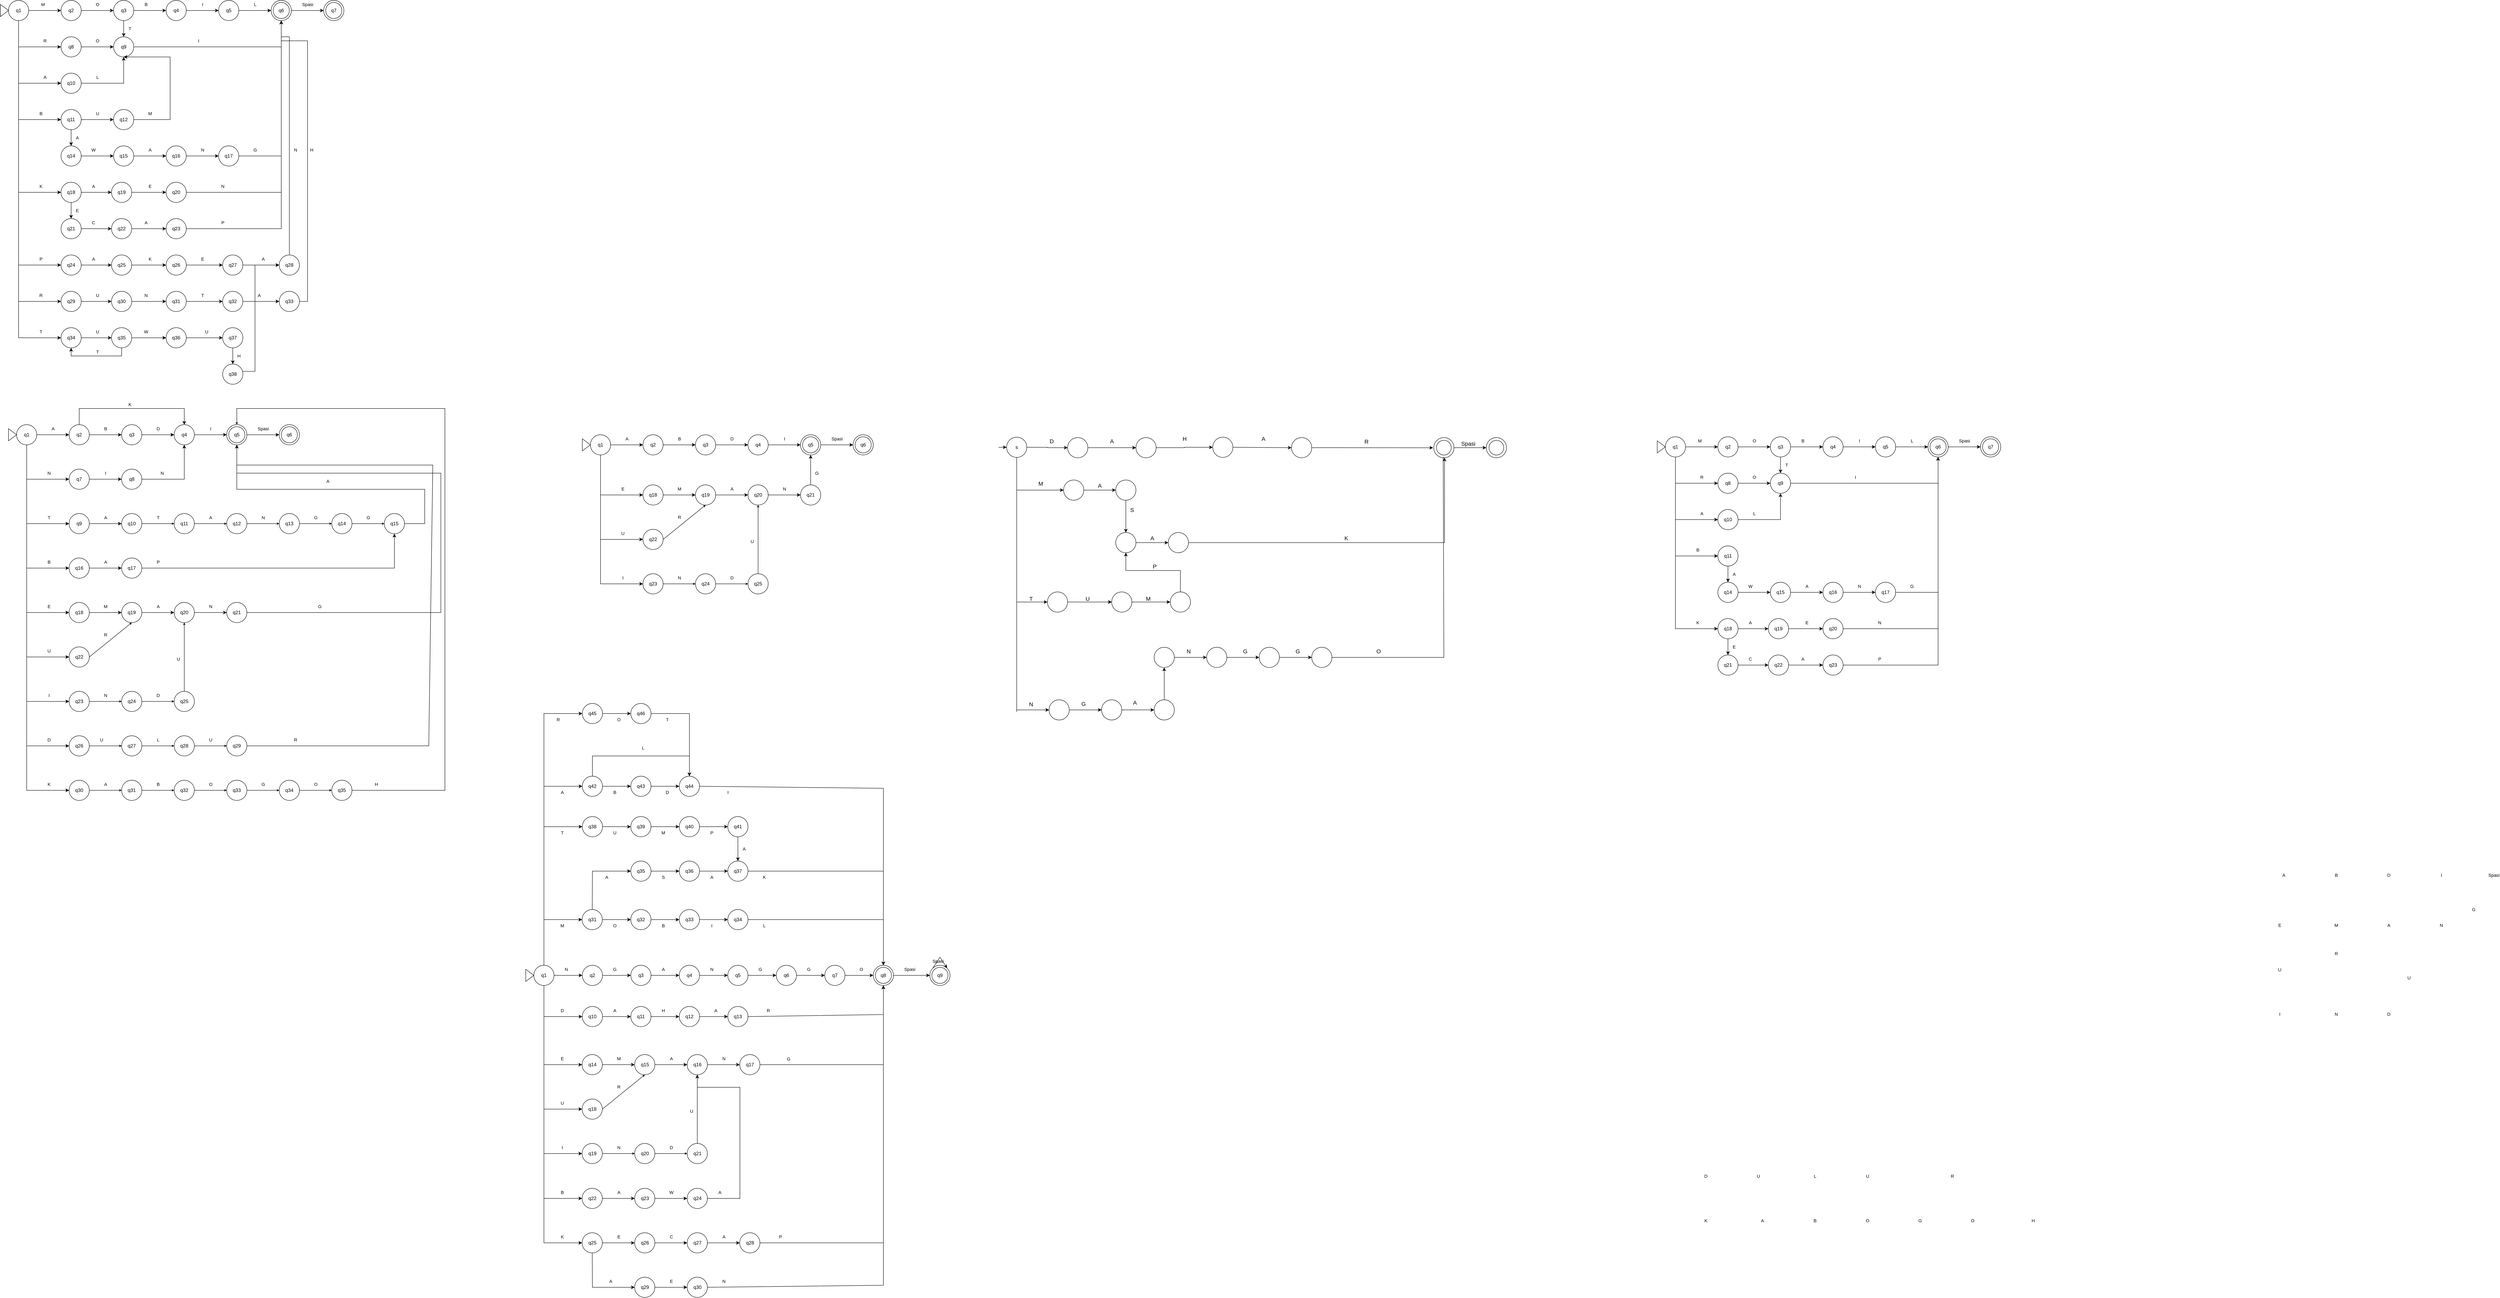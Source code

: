 <mxfile version="19.0.1" type="device"><diagram id="vKay3ZtOOF5gWIcj790n" name="Page-1"><mxGraphModel dx="2234" dy="1517" grid="1" gridSize="10" guides="1" tooltips="1" connect="1" arrows="1" fold="1" page="1" pageScale="1" pageWidth="850" pageHeight="1100" math="0" shadow="0"><root><mxCell id="0"/><mxCell id="1" parent="0"/><mxCell id="Cdt0JPYSJ_bF4c1vM5dI-1" value="q1" style="ellipse;whiteSpace=wrap;html=1;aspect=fixed;" parent="1" vertex="1"><mxGeometry x="170" y="350" width="50" height="50" as="geometry"/></mxCell><mxCell id="Cdt0JPYSJ_bF4c1vM5dI-2" value="q2" style="ellipse;whiteSpace=wrap;html=1;aspect=fixed;" parent="1" vertex="1"><mxGeometry x="300" y="350" width="50" height="50" as="geometry"/></mxCell><mxCell id="Cdt0JPYSJ_bF4c1vM5dI-3" value="" style="endArrow=classic;html=1;rounded=0;exitX=1;exitY=0.5;exitDx=0;exitDy=0;entryX=0;entryY=0.5;entryDx=0;entryDy=0;" parent="1" source="Cdt0JPYSJ_bF4c1vM5dI-1" target="Cdt0JPYSJ_bF4c1vM5dI-2" edge="1"><mxGeometry width="50" height="50" relative="1" as="geometry"><mxPoint x="400" y="460" as="sourcePoint"/><mxPoint x="450" y="410" as="targetPoint"/></mxGeometry></mxCell><mxCell id="Cdt0JPYSJ_bF4c1vM5dI-10" value="M" style="edgeLabel;html=1;align=center;verticalAlign=middle;resizable=0;points=[];" parent="Cdt0JPYSJ_bF4c1vM5dI-3" vertex="1" connectable="0"><mxGeometry x="-0.6" y="-1" relative="1" as="geometry"><mxPoint x="19" y="-16" as="offset"/></mxGeometry></mxCell><mxCell id="Cdt0JPYSJ_bF4c1vM5dI-11" value="O" style="edgeLabel;html=1;align=center;verticalAlign=middle;resizable=0;points=[];" parent="Cdt0JPYSJ_bF4c1vM5dI-3" vertex="1" connectable="0"><mxGeometry x="-0.6" y="-1" relative="1" as="geometry"><mxPoint x="154" y="-16" as="offset"/></mxGeometry></mxCell><mxCell id="Cdt0JPYSJ_bF4c1vM5dI-12" value="B" style="edgeLabel;html=1;align=center;verticalAlign=middle;resizable=0;points=[];" parent="Cdt0JPYSJ_bF4c1vM5dI-3" vertex="1" connectable="0"><mxGeometry x="-0.6" y="-1" relative="1" as="geometry"><mxPoint x="274" y="-16" as="offset"/></mxGeometry></mxCell><mxCell id="Cdt0JPYSJ_bF4c1vM5dI-13" value="I" style="edgeLabel;html=1;align=center;verticalAlign=middle;resizable=0;points=[];" parent="Cdt0JPYSJ_bF4c1vM5dI-3" vertex="1" connectable="0"><mxGeometry x="-0.6" y="-1" relative="1" as="geometry"><mxPoint x="414" y="-16" as="offset"/></mxGeometry></mxCell><mxCell id="Cdt0JPYSJ_bF4c1vM5dI-16" value="L" style="edgeLabel;html=1;align=center;verticalAlign=middle;resizable=0;points=[];" parent="Cdt0JPYSJ_bF4c1vM5dI-3" vertex="1" connectable="0"><mxGeometry x="-0.6" y="-1" relative="1" as="geometry"><mxPoint x="544" y="-16" as="offset"/></mxGeometry></mxCell><mxCell id="Cdt0JPYSJ_bF4c1vM5dI-21" value="Spasi" style="edgeLabel;html=1;align=center;verticalAlign=middle;resizable=0;points=[];" parent="Cdt0JPYSJ_bF4c1vM5dI-3" vertex="1" connectable="0"><mxGeometry x="-0.6" y="-1" relative="1" as="geometry"><mxPoint x="674" y="-16" as="offset"/></mxGeometry></mxCell><mxCell id="B0Ug1KRVwARb5taGoDIP-3" value="R" style="edgeLabel;html=1;align=center;verticalAlign=middle;resizable=0;points=[];" parent="Cdt0JPYSJ_bF4c1vM5dI-3" vertex="1" connectable="0"><mxGeometry x="-0.6" y="-1" relative="1" as="geometry"><mxPoint x="24" y="74" as="offset"/></mxGeometry></mxCell><mxCell id="B0Ug1KRVwARb5taGoDIP-7" value="T" style="edgeLabel;html=1;align=center;verticalAlign=middle;resizable=0;points=[];" parent="Cdt0JPYSJ_bF4c1vM5dI-3" vertex="1" connectable="0"><mxGeometry x="-0.6" y="-1" relative="1" as="geometry"><mxPoint x="234" y="44" as="offset"/></mxGeometry></mxCell><mxCell id="B0Ug1KRVwARb5taGoDIP-9" value="I" style="edgeLabel;html=1;align=center;verticalAlign=middle;resizable=0;points=[];" parent="Cdt0JPYSJ_bF4c1vM5dI-3" vertex="1" connectable="0"><mxGeometry x="-0.6" y="-1" relative="1" as="geometry"><mxPoint x="404" y="74" as="offset"/></mxGeometry></mxCell><mxCell id="B0Ug1KRVwARb5taGoDIP-13" value="A" style="edgeLabel;html=1;align=center;verticalAlign=middle;resizable=0;points=[];" parent="Cdt0JPYSJ_bF4c1vM5dI-3" vertex="1" connectable="0"><mxGeometry x="-0.6" y="-1" relative="1" as="geometry"><mxPoint x="24" y="164" as="offset"/></mxGeometry></mxCell><mxCell id="B0Ug1KRVwARb5taGoDIP-16" value="L" style="edgeLabel;html=1;align=center;verticalAlign=middle;resizable=0;points=[];" parent="Cdt0JPYSJ_bF4c1vM5dI-3" vertex="1" connectable="0"><mxGeometry x="-0.6" y="-1" relative="1" as="geometry"><mxPoint x="154" y="164" as="offset"/></mxGeometry></mxCell><mxCell id="B0Ug1KRVwARb5taGoDIP-20" value="B" style="edgeLabel;html=1;align=center;verticalAlign=middle;resizable=0;points=[];" parent="Cdt0JPYSJ_bF4c1vM5dI-3" vertex="1" connectable="0"><mxGeometry x="-0.6" y="-1" relative="1" as="geometry"><mxPoint x="14" y="254" as="offset"/></mxGeometry></mxCell><mxCell id="B0Ug1KRVwARb5taGoDIP-23" value="U" style="edgeLabel;html=1;align=center;verticalAlign=middle;resizable=0;points=[];" parent="Cdt0JPYSJ_bF4c1vM5dI-3" vertex="1" connectable="0"><mxGeometry x="-0.6" y="-1" relative="1" as="geometry"><mxPoint x="154" y="254" as="offset"/></mxGeometry></mxCell><mxCell id="B0Ug1KRVwARb5taGoDIP-26" value="M" style="edgeLabel;html=1;align=center;verticalAlign=middle;resizable=0;points=[];" parent="Cdt0JPYSJ_bF4c1vM5dI-3" vertex="1" connectable="0"><mxGeometry x="-0.6" y="-1" relative="1" as="geometry"><mxPoint x="284" y="254" as="offset"/></mxGeometry></mxCell><mxCell id="B0Ug1KRVwARb5taGoDIP-30" value="A" style="edgeLabel;html=1;align=center;verticalAlign=middle;resizable=0;points=[];" parent="Cdt0JPYSJ_bF4c1vM5dI-3" vertex="1" connectable="0"><mxGeometry x="-0.6" y="-1" relative="1" as="geometry"><mxPoint x="104" y="314" as="offset"/></mxGeometry></mxCell><mxCell id="XSrkIAHiRC3dByjwgdJg-2" value="W" style="edgeLabel;html=1;align=center;verticalAlign=middle;resizable=0;points=[];" parent="Cdt0JPYSJ_bF4c1vM5dI-3" vertex="1" connectable="0"><mxGeometry x="-0.6" y="-1" relative="1" as="geometry"><mxPoint x="144" y="344" as="offset"/></mxGeometry></mxCell><mxCell id="XSrkIAHiRC3dByjwgdJg-7" value="A" style="edgeLabel;html=1;align=center;verticalAlign=middle;resizable=0;points=[];" parent="Cdt0JPYSJ_bF4c1vM5dI-3" vertex="1" connectable="0"><mxGeometry x="-0.6" y="-1" relative="1" as="geometry"><mxPoint x="284" y="344" as="offset"/></mxGeometry></mxCell><mxCell id="XSrkIAHiRC3dByjwgdJg-10" value="N" style="edgeLabel;html=1;align=center;verticalAlign=middle;resizable=0;points=[];" parent="Cdt0JPYSJ_bF4c1vM5dI-3" vertex="1" connectable="0"><mxGeometry x="-0.6" y="-1" relative="1" as="geometry"><mxPoint x="414" y="344" as="offset"/></mxGeometry></mxCell><mxCell id="XSrkIAHiRC3dByjwgdJg-13" value="G" style="edgeLabel;html=1;align=center;verticalAlign=middle;resizable=0;points=[];" parent="Cdt0JPYSJ_bF4c1vM5dI-3" vertex="1" connectable="0"><mxGeometry x="-0.6" y="-1" relative="1" as="geometry"><mxPoint x="544" y="344" as="offset"/></mxGeometry></mxCell><mxCell id="XSrkIAHiRC3dByjwgdJg-16" value="K" style="edgeLabel;html=1;align=center;verticalAlign=middle;resizable=0;points=[];" parent="Cdt0JPYSJ_bF4c1vM5dI-3" vertex="1" connectable="0"><mxGeometry x="-0.6" y="-1" relative="1" as="geometry"><mxPoint x="14" y="434" as="offset"/></mxGeometry></mxCell><mxCell id="_bwH1dTQ7A8vIQVW9cJZ-3" value="A" style="edgeLabel;html=1;align=center;verticalAlign=middle;resizable=0;points=[];" parent="Cdt0JPYSJ_bF4c1vM5dI-3" vertex="1" connectable="0"><mxGeometry x="-0.6" y="-1" relative="1" as="geometry"><mxPoint x="144" y="434" as="offset"/></mxGeometry></mxCell><mxCell id="_bwH1dTQ7A8vIQVW9cJZ-6" value="E" style="edgeLabel;html=1;align=center;verticalAlign=middle;resizable=0;points=[];" parent="Cdt0JPYSJ_bF4c1vM5dI-3" vertex="1" connectable="0"><mxGeometry x="-0.6" y="-1" relative="1" as="geometry"><mxPoint x="284" y="434" as="offset"/></mxGeometry></mxCell><mxCell id="_bwH1dTQ7A8vIQVW9cJZ-10" value="N" style="edgeLabel;html=1;align=center;verticalAlign=middle;resizable=0;points=[];" parent="Cdt0JPYSJ_bF4c1vM5dI-3" vertex="1" connectable="0"><mxGeometry x="-0.6" y="-1" relative="1" as="geometry"><mxPoint x="464" y="434" as="offset"/></mxGeometry></mxCell><mxCell id="_bwH1dTQ7A8vIQVW9cJZ-13" value="E" style="edgeLabel;html=1;align=center;verticalAlign=middle;resizable=0;points=[];" parent="Cdt0JPYSJ_bF4c1vM5dI-3" vertex="1" connectable="0"><mxGeometry x="-0.6" y="-1" relative="1" as="geometry"><mxPoint x="104" y="494" as="offset"/></mxGeometry></mxCell><mxCell id="_bwH1dTQ7A8vIQVW9cJZ-16" value="C" style="edgeLabel;html=1;align=center;verticalAlign=middle;resizable=0;points=[];" parent="Cdt0JPYSJ_bF4c1vM5dI-3" vertex="1" connectable="0"><mxGeometry x="-0.6" y="-1" relative="1" as="geometry"><mxPoint x="144" y="524" as="offset"/></mxGeometry></mxCell><mxCell id="_bwH1dTQ7A8vIQVW9cJZ-19" value="A" style="edgeLabel;html=1;align=center;verticalAlign=middle;resizable=0;points=[];" parent="Cdt0JPYSJ_bF4c1vM5dI-3" vertex="1" connectable="0"><mxGeometry x="-0.6" y="-1" relative="1" as="geometry"><mxPoint x="274" y="524" as="offset"/></mxGeometry></mxCell><mxCell id="_bwH1dTQ7A8vIQVW9cJZ-21" value="P" style="edgeLabel;html=1;align=center;verticalAlign=middle;resizable=0;points=[];" parent="Cdt0JPYSJ_bF4c1vM5dI-3" vertex="1" connectable="0"><mxGeometry x="-0.6" y="-1" relative="1" as="geometry"><mxPoint x="464" y="524" as="offset"/></mxGeometry></mxCell><mxCell id="_bwH1dTQ7A8vIQVW9cJZ-24" value="P" style="edgeLabel;html=1;align=center;verticalAlign=middle;resizable=0;points=[];" parent="Cdt0JPYSJ_bF4c1vM5dI-3" vertex="1" connectable="0"><mxGeometry x="-0.6" y="-1" relative="1" as="geometry"><mxPoint x="14" y="614" as="offset"/></mxGeometry></mxCell><mxCell id="_bwH1dTQ7A8vIQVW9cJZ-27" value="A" style="edgeLabel;html=1;align=center;verticalAlign=middle;resizable=0;points=[];" parent="Cdt0JPYSJ_bF4c1vM5dI-3" vertex="1" connectable="0"><mxGeometry x="-0.6" y="-1" relative="1" as="geometry"><mxPoint x="144" y="614" as="offset"/></mxGeometry></mxCell><mxCell id="_bwH1dTQ7A8vIQVW9cJZ-32" value="K" style="edgeLabel;html=1;align=center;verticalAlign=middle;resizable=0;points=[];" parent="Cdt0JPYSJ_bF4c1vM5dI-3" vertex="1" connectable="0"><mxGeometry x="-0.6" y="-1" relative="1" as="geometry"><mxPoint x="284" y="614" as="offset"/></mxGeometry></mxCell><mxCell id="_bwH1dTQ7A8vIQVW9cJZ-35" value="E" style="edgeLabel;html=1;align=center;verticalAlign=middle;resizable=0;points=[];" parent="Cdt0JPYSJ_bF4c1vM5dI-3" vertex="1" connectable="0"><mxGeometry x="-0.6" y="-1" relative="1" as="geometry"><mxPoint x="414" y="614" as="offset"/></mxGeometry></mxCell><mxCell id="_bwH1dTQ7A8vIQVW9cJZ-38" value="A" style="edgeLabel;html=1;align=center;verticalAlign=middle;resizable=0;points=[];" parent="Cdt0JPYSJ_bF4c1vM5dI-3" vertex="1" connectable="0"><mxGeometry x="-0.6" y="-1" relative="1" as="geometry"><mxPoint x="564" y="614" as="offset"/></mxGeometry></mxCell><mxCell id="_bwH1dTQ7A8vIQVW9cJZ-40" value="N" style="edgeLabel;html=1;align=center;verticalAlign=middle;resizable=0;points=[];" parent="Cdt0JPYSJ_bF4c1vM5dI-3" vertex="1" connectable="0"><mxGeometry x="-0.6" y="-1" relative="1" as="geometry"><mxPoint x="644" y="344" as="offset"/></mxGeometry></mxCell><mxCell id="_bwH1dTQ7A8vIQVW9cJZ-46" value="R" style="edgeLabel;html=1;align=center;verticalAlign=middle;resizable=0;points=[];" parent="Cdt0JPYSJ_bF4c1vM5dI-3" vertex="1" connectable="0"><mxGeometry x="-0.6" y="-1" relative="1" as="geometry"><mxPoint x="14" y="704" as="offset"/></mxGeometry></mxCell><mxCell id="_bwH1dTQ7A8vIQVW9cJZ-48" value="U" style="edgeLabel;html=1;align=center;verticalAlign=middle;resizable=0;points=[];" parent="Cdt0JPYSJ_bF4c1vM5dI-3" vertex="1" connectable="0"><mxGeometry x="-0.6" y="-1" relative="1" as="geometry"><mxPoint x="154" y="704" as="offset"/></mxGeometry></mxCell><mxCell id="_bwH1dTQ7A8vIQVW9cJZ-50" value="N" style="edgeLabel;html=1;align=center;verticalAlign=middle;resizable=0;points=[];" parent="Cdt0JPYSJ_bF4c1vM5dI-3" vertex="1" connectable="0"><mxGeometry x="-0.6" y="-1" relative="1" as="geometry"><mxPoint x="274" y="704" as="offset"/></mxGeometry></mxCell><mxCell id="_bwH1dTQ7A8vIQVW9cJZ-52" value="T" style="edgeLabel;html=1;align=center;verticalAlign=middle;resizable=0;points=[];" parent="Cdt0JPYSJ_bF4c1vM5dI-3" vertex="1" connectable="0"><mxGeometry x="-0.6" y="-1" relative="1" as="geometry"><mxPoint x="414" y="704" as="offset"/></mxGeometry></mxCell><mxCell id="_bwH1dTQ7A8vIQVW9cJZ-55" value="A" style="edgeLabel;html=1;align=center;verticalAlign=middle;resizable=0;points=[];" parent="Cdt0JPYSJ_bF4c1vM5dI-3" vertex="1" connectable="0"><mxGeometry x="-0.6" y="-1" relative="1" as="geometry"><mxPoint x="554" y="704" as="offset"/></mxGeometry></mxCell><mxCell id="_bwH1dTQ7A8vIQVW9cJZ-57" value="H" style="edgeLabel;html=1;align=center;verticalAlign=middle;resizable=0;points=[];" parent="Cdt0JPYSJ_bF4c1vM5dI-3" vertex="1" connectable="0"><mxGeometry x="-0.6" y="-1" relative="1" as="geometry"><mxPoint x="684" y="344" as="offset"/></mxGeometry></mxCell><mxCell id="_bwH1dTQ7A8vIQVW9cJZ-60" value="T" style="edgeLabel;html=1;align=center;verticalAlign=middle;resizable=0;points=[];" parent="Cdt0JPYSJ_bF4c1vM5dI-3" vertex="1" connectable="0"><mxGeometry x="-0.6" y="-1" relative="1" as="geometry"><mxPoint x="14" y="794" as="offset"/></mxGeometry></mxCell><mxCell id="_bwH1dTQ7A8vIQVW9cJZ-63" value="U" style="edgeLabel;html=1;align=center;verticalAlign=middle;resizable=0;points=[];" parent="Cdt0JPYSJ_bF4c1vM5dI-3" vertex="1" connectable="0"><mxGeometry x="-0.6" y="-1" relative="1" as="geometry"><mxPoint x="154" y="794" as="offset"/></mxGeometry></mxCell><mxCell id="_bwH1dTQ7A8vIQVW9cJZ-65" value="T" style="edgeLabel;html=1;align=center;verticalAlign=middle;resizable=0;points=[];" parent="Cdt0JPYSJ_bF4c1vM5dI-3" vertex="1" connectable="0"><mxGeometry x="-0.6" y="-1" relative="1" as="geometry"><mxPoint x="154" y="844" as="offset"/></mxGeometry></mxCell><mxCell id="_bwH1dTQ7A8vIQVW9cJZ-68" value="W" style="edgeLabel;html=1;align=center;verticalAlign=middle;resizable=0;points=[];" parent="Cdt0JPYSJ_bF4c1vM5dI-3" vertex="1" connectable="0"><mxGeometry x="-0.6" y="-1" relative="1" as="geometry"><mxPoint x="274" y="794" as="offset"/></mxGeometry></mxCell><mxCell id="_bwH1dTQ7A8vIQVW9cJZ-71" value="U" style="edgeLabel;html=1;align=center;verticalAlign=middle;resizable=0;points=[];" parent="Cdt0JPYSJ_bF4c1vM5dI-3" vertex="1" connectable="0"><mxGeometry x="-0.6" y="-1" relative="1" as="geometry"><mxPoint x="424" y="794" as="offset"/></mxGeometry></mxCell><mxCell id="_bwH1dTQ7A8vIQVW9cJZ-74" value="H" style="edgeLabel;html=1;align=center;verticalAlign=middle;resizable=0;points=[];" parent="Cdt0JPYSJ_bF4c1vM5dI-3" vertex="1" connectable="0"><mxGeometry x="-0.6" y="-1" relative="1" as="geometry"><mxPoint x="504" y="854" as="offset"/></mxGeometry></mxCell><mxCell id="4T4i92zEzR7ClKl0pcbe-6" value="A" style="edgeLabel;html=1;align=center;verticalAlign=middle;resizable=0;points=[];" parent="Cdt0JPYSJ_bF4c1vM5dI-3" vertex="1" connectable="0"><mxGeometry x="-0.6" y="-1" relative="1" as="geometry"><mxPoint x="44" y="1034" as="offset"/></mxGeometry></mxCell><mxCell id="4T4i92zEzR7ClKl0pcbe-10" value="B" style="edgeLabel;html=1;align=center;verticalAlign=middle;resizable=0;points=[];" parent="Cdt0JPYSJ_bF4c1vM5dI-3" vertex="1" connectable="0"><mxGeometry x="-0.6" y="-1" relative="1" as="geometry"><mxPoint x="174" y="1034" as="offset"/></mxGeometry></mxCell><mxCell id="4T4i92zEzR7ClKl0pcbe-13" value="D" style="edgeLabel;html=1;align=center;verticalAlign=middle;resizable=0;points=[];" parent="Cdt0JPYSJ_bF4c1vM5dI-3" vertex="1" connectable="0"><mxGeometry x="-0.6" y="-1" relative="1" as="geometry"><mxPoint x="304" y="1034" as="offset"/></mxGeometry></mxCell><mxCell id="4T4i92zEzR7ClKl0pcbe-16" value="I" style="edgeLabel;html=1;align=center;verticalAlign=middle;resizable=0;points=[];" parent="Cdt0JPYSJ_bF4c1vM5dI-3" vertex="1" connectable="0"><mxGeometry x="-0.6" y="-1" relative="1" as="geometry"><mxPoint x="434" y="1034" as="offset"/></mxGeometry></mxCell><mxCell id="4T4i92zEzR7ClKl0pcbe-26" value="Spasi" style="edgeLabel;html=1;align=center;verticalAlign=middle;resizable=0;points=[];" parent="Cdt0JPYSJ_bF4c1vM5dI-3" vertex="1" connectable="0"><mxGeometry x="-0.6" y="-1" relative="1" as="geometry"><mxPoint x="564" y="1034" as="offset"/></mxGeometry></mxCell><mxCell id="4T4i92zEzR7ClKl0pcbe-33" value="K" style="edgeLabel;html=1;align=center;verticalAlign=middle;resizable=0;points=[];" parent="Cdt0JPYSJ_bF4c1vM5dI-3" vertex="1" connectable="0"><mxGeometry x="-0.6" y="-1" relative="1" as="geometry"><mxPoint x="234" y="974" as="offset"/></mxGeometry></mxCell><mxCell id="4T4i92zEzR7ClKl0pcbe-36" value="N" style="edgeLabel;html=1;align=center;verticalAlign=middle;resizable=0;points=[];" parent="Cdt0JPYSJ_bF4c1vM5dI-3" vertex="1" connectable="0"><mxGeometry x="-0.6" y="-1" relative="1" as="geometry"><mxPoint x="34" y="1144" as="offset"/></mxGeometry></mxCell><mxCell id="4T4i92zEzR7ClKl0pcbe-39" value="I" style="edgeLabel;html=1;align=center;verticalAlign=middle;resizable=0;points=[];" parent="Cdt0JPYSJ_bF4c1vM5dI-3" vertex="1" connectable="0"><mxGeometry x="-0.6" y="-1" relative="1" as="geometry"><mxPoint x="174" y="1144" as="offset"/></mxGeometry></mxCell><mxCell id="4T4i92zEzR7ClKl0pcbe-45" value="N" style="edgeLabel;html=1;align=center;verticalAlign=middle;resizable=0;points=[];" parent="Cdt0JPYSJ_bF4c1vM5dI-3" vertex="1" connectable="0"><mxGeometry x="-0.6" y="-1" relative="1" as="geometry"><mxPoint x="314" y="1144" as="offset"/></mxGeometry></mxCell><mxCell id="4T4i92zEzR7ClKl0pcbe-48" value="T" style="edgeLabel;html=1;align=center;verticalAlign=middle;resizable=0;points=[];" parent="Cdt0JPYSJ_bF4c1vM5dI-3" vertex="1" connectable="0"><mxGeometry x="-0.6" y="-1" relative="1" as="geometry"><mxPoint x="34" y="1254" as="offset"/></mxGeometry></mxCell><mxCell id="4T4i92zEzR7ClKl0pcbe-51" value="A" style="edgeLabel;html=1;align=center;verticalAlign=middle;resizable=0;points=[];" parent="Cdt0JPYSJ_bF4c1vM5dI-3" vertex="1" connectable="0"><mxGeometry x="-0.6" y="-1" relative="1" as="geometry"><mxPoint x="174" y="1254" as="offset"/></mxGeometry></mxCell><mxCell id="4T4i92zEzR7ClKl0pcbe-56" value="T" style="edgeLabel;html=1;align=center;verticalAlign=middle;resizable=0;points=[];" parent="Cdt0JPYSJ_bF4c1vM5dI-3" vertex="1" connectable="0"><mxGeometry x="-0.6" y="-1" relative="1" as="geometry"><mxPoint x="304" y="1254" as="offset"/></mxGeometry></mxCell><mxCell id="4T4i92zEzR7ClKl0pcbe-59" value="A" style="edgeLabel;html=1;align=center;verticalAlign=middle;resizable=0;points=[];" parent="Cdt0JPYSJ_bF4c1vM5dI-3" vertex="1" connectable="0"><mxGeometry x="-0.6" y="-1" relative="1" as="geometry"><mxPoint x="434" y="1254" as="offset"/></mxGeometry></mxCell><mxCell id="4T4i92zEzR7ClKl0pcbe-62" value="N" style="edgeLabel;html=1;align=center;verticalAlign=middle;resizable=0;points=[];" parent="Cdt0JPYSJ_bF4c1vM5dI-3" vertex="1" connectable="0"><mxGeometry x="-0.6" y="-1" relative="1" as="geometry"><mxPoint x="564" y="1254" as="offset"/></mxGeometry></mxCell><mxCell id="4T4i92zEzR7ClKl0pcbe-65" value="G" style="edgeLabel;html=1;align=center;verticalAlign=middle;resizable=0;points=[];" parent="Cdt0JPYSJ_bF4c1vM5dI-3" vertex="1" connectable="0"><mxGeometry x="-0.6" y="-1" relative="1" as="geometry"><mxPoint x="694" y="1254" as="offset"/></mxGeometry></mxCell><mxCell id="4T4i92zEzR7ClKl0pcbe-68" value="G" style="edgeLabel;html=1;align=center;verticalAlign=middle;resizable=0;points=[];" parent="Cdt0JPYSJ_bF4c1vM5dI-3" vertex="1" connectable="0"><mxGeometry x="-0.6" y="-1" relative="1" as="geometry"><mxPoint x="824" y="1254" as="offset"/></mxGeometry></mxCell><mxCell id="4T4i92zEzR7ClKl0pcbe-72" value="A" style="edgeLabel;html=1;align=center;verticalAlign=middle;resizable=0;points=[];" parent="Cdt0JPYSJ_bF4c1vM5dI-3" vertex="1" connectable="0"><mxGeometry x="-0.6" y="-1" relative="1" as="geometry"><mxPoint x="724" y="1164" as="offset"/></mxGeometry></mxCell><mxCell id="4T4i92zEzR7ClKl0pcbe-75" value="B" style="edgeLabel;html=1;align=center;verticalAlign=middle;resizable=0;points=[];" parent="Cdt0JPYSJ_bF4c1vM5dI-3" vertex="1" connectable="0"><mxGeometry x="-0.6" y="-1" relative="1" as="geometry"><mxPoint x="34" y="1364" as="offset"/></mxGeometry></mxCell><mxCell id="4T4i92zEzR7ClKl0pcbe-78" value="A" style="edgeLabel;html=1;align=center;verticalAlign=middle;resizable=0;points=[];" parent="Cdt0JPYSJ_bF4c1vM5dI-3" vertex="1" connectable="0"><mxGeometry x="-0.6" y="-1" relative="1" as="geometry"><mxPoint x="174" y="1364" as="offset"/></mxGeometry></mxCell><mxCell id="4T4i92zEzR7ClKl0pcbe-81" value="P" style="edgeLabel;html=1;align=center;verticalAlign=middle;resizable=0;points=[];" parent="Cdt0JPYSJ_bF4c1vM5dI-3" vertex="1" connectable="0"><mxGeometry x="-0.6" y="-1" relative="1" as="geometry"><mxPoint x="304" y="1364" as="offset"/></mxGeometry></mxCell><mxCell id="4T4i92zEzR7ClKl0pcbe-85" value="E" style="edgeLabel;html=1;align=center;verticalAlign=middle;resizable=0;points=[];" parent="Cdt0JPYSJ_bF4c1vM5dI-3" vertex="1" connectable="0"><mxGeometry x="-0.6" y="-1" relative="1" as="geometry"><mxPoint x="34" y="1474" as="offset"/></mxGeometry></mxCell><mxCell id="4T4i92zEzR7ClKl0pcbe-88" value="M" style="edgeLabel;html=1;align=center;verticalAlign=middle;resizable=0;points=[];" parent="Cdt0JPYSJ_bF4c1vM5dI-3" vertex="1" connectable="0"><mxGeometry x="-0.6" y="-1" relative="1" as="geometry"><mxPoint x="174" y="1474" as="offset"/></mxGeometry></mxCell><mxCell id="4T4i92zEzR7ClKl0pcbe-91" value="A" style="edgeLabel;html=1;align=center;verticalAlign=middle;resizable=0;points=[];" parent="Cdt0JPYSJ_bF4c1vM5dI-3" vertex="1" connectable="0"><mxGeometry x="-0.6" y="-1" relative="1" as="geometry"><mxPoint x="304" y="1474" as="offset"/></mxGeometry></mxCell><mxCell id="4T4i92zEzR7ClKl0pcbe-94" value="N" style="edgeLabel;html=1;align=center;verticalAlign=middle;resizable=0;points=[];" parent="Cdt0JPYSJ_bF4c1vM5dI-3" vertex="1" connectable="0"><mxGeometry x="-0.6" y="-1" relative="1" as="geometry"><mxPoint x="434" y="1474" as="offset"/></mxGeometry></mxCell><mxCell id="4T4i92zEzR7ClKl0pcbe-97" value="G" style="edgeLabel;html=1;align=center;verticalAlign=middle;resizable=0;points=[];" parent="Cdt0JPYSJ_bF4c1vM5dI-3" vertex="1" connectable="0"><mxGeometry x="-0.6" y="-1" relative="1" as="geometry"><mxPoint x="704" y="1474" as="offset"/></mxGeometry></mxCell><mxCell id="4T4i92zEzR7ClKl0pcbe-101" value="U" style="edgeLabel;html=1;align=center;verticalAlign=middle;resizable=0;points=[];" parent="Cdt0JPYSJ_bF4c1vM5dI-3" vertex="1" connectable="0"><mxGeometry x="-0.6" y="-1" relative="1" as="geometry"><mxPoint x="34" y="1584" as="offset"/></mxGeometry></mxCell><mxCell id="4T4i92zEzR7ClKl0pcbe-103" value="R" style="edgeLabel;html=1;align=center;verticalAlign=middle;resizable=0;points=[];" parent="Cdt0JPYSJ_bF4c1vM5dI-3" vertex="1" connectable="0"><mxGeometry x="-0.6" y="-1" relative="1" as="geometry"><mxPoint x="174" y="1544" as="offset"/></mxGeometry></mxCell><mxCell id="4T4i92zEzR7ClKl0pcbe-106" value="I" style="edgeLabel;html=1;align=center;verticalAlign=middle;resizable=0;points=[];" parent="Cdt0JPYSJ_bF4c1vM5dI-3" vertex="1" connectable="0"><mxGeometry x="-0.6" y="-1" relative="1" as="geometry"><mxPoint x="34" y="1694" as="offset"/></mxGeometry></mxCell><mxCell id="4T4i92zEzR7ClKl0pcbe-109" value="N" style="edgeLabel;html=1;align=center;verticalAlign=middle;resizable=0;points=[];" parent="Cdt0JPYSJ_bF4c1vM5dI-3" vertex="1" connectable="0"><mxGeometry x="-0.6" y="-1" relative="1" as="geometry"><mxPoint x="174" y="1694" as="offset"/></mxGeometry></mxCell><mxCell id="4T4i92zEzR7ClKl0pcbe-112" value="D" style="edgeLabel;html=1;align=center;verticalAlign=middle;resizable=0;points=[];" parent="Cdt0JPYSJ_bF4c1vM5dI-3" vertex="1" connectable="0"><mxGeometry x="-0.6" y="-1" relative="1" as="geometry"><mxPoint x="304" y="1694" as="offset"/></mxGeometry></mxCell><mxCell id="4T4i92zEzR7ClKl0pcbe-115" value="U" style="edgeLabel;html=1;align=center;verticalAlign=middle;resizable=0;points=[];" parent="Cdt0JPYSJ_bF4c1vM5dI-3" vertex="1" connectable="0"><mxGeometry x="-0.6" y="-1" relative="1" as="geometry"><mxPoint x="354" y="1604" as="offset"/></mxGeometry></mxCell><mxCell id="4T4i92zEzR7ClKl0pcbe-118" value="D" style="edgeLabel;html=1;align=center;verticalAlign=middle;resizable=0;points=[];" parent="Cdt0JPYSJ_bF4c1vM5dI-3" vertex="1" connectable="0"><mxGeometry x="-0.6" y="-1" relative="1" as="geometry"><mxPoint x="34" y="1804" as="offset"/></mxGeometry></mxCell><mxCell id="4T4i92zEzR7ClKl0pcbe-121" value="U" style="edgeLabel;html=1;align=center;verticalAlign=middle;resizable=0;points=[];" parent="Cdt0JPYSJ_bF4c1vM5dI-3" vertex="1" connectable="0"><mxGeometry x="-0.6" y="-1" relative="1" as="geometry"><mxPoint x="164" y="1804" as="offset"/></mxGeometry></mxCell><mxCell id="4T4i92zEzR7ClKl0pcbe-124" value="L" style="edgeLabel;html=1;align=center;verticalAlign=middle;resizable=0;points=[];" parent="Cdt0JPYSJ_bF4c1vM5dI-3" vertex="1" connectable="0"><mxGeometry x="-0.6" y="-1" relative="1" as="geometry"><mxPoint x="304" y="1804" as="offset"/></mxGeometry></mxCell><mxCell id="4T4i92zEzR7ClKl0pcbe-127" value="U" style="edgeLabel;html=1;align=center;verticalAlign=middle;resizable=0;points=[];" parent="Cdt0JPYSJ_bF4c1vM5dI-3" vertex="1" connectable="0"><mxGeometry x="-0.6" y="-1" relative="1" as="geometry"><mxPoint x="434" y="1804" as="offset"/></mxGeometry></mxCell><mxCell id="4T4i92zEzR7ClKl0pcbe-129" value="R" style="edgeLabel;html=1;align=center;verticalAlign=middle;resizable=0;points=[];" parent="Cdt0JPYSJ_bF4c1vM5dI-3" vertex="1" connectable="0"><mxGeometry x="-0.6" y="-1" relative="1" as="geometry"><mxPoint x="644" y="1804" as="offset"/></mxGeometry></mxCell><mxCell id="4T4i92zEzR7ClKl0pcbe-132" value="K" style="edgeLabel;html=1;align=center;verticalAlign=middle;resizable=0;points=[];" parent="Cdt0JPYSJ_bF4c1vM5dI-3" vertex="1" connectable="0"><mxGeometry x="-0.6" y="-1" relative="1" as="geometry"><mxPoint x="34" y="1914" as="offset"/></mxGeometry></mxCell><mxCell id="4T4i92zEzR7ClKl0pcbe-135" value="A" style="edgeLabel;html=1;align=center;verticalAlign=middle;resizable=0;points=[];" parent="Cdt0JPYSJ_bF4c1vM5dI-3" vertex="1" connectable="0"><mxGeometry x="-0.6" y="-1" relative="1" as="geometry"><mxPoint x="174" y="1914" as="offset"/></mxGeometry></mxCell><mxCell id="4T4i92zEzR7ClKl0pcbe-138" value="B" style="edgeLabel;html=1;align=center;verticalAlign=middle;resizable=0;points=[];" parent="Cdt0JPYSJ_bF4c1vM5dI-3" vertex="1" connectable="0"><mxGeometry x="-0.6" y="-1" relative="1" as="geometry"><mxPoint x="304" y="1914" as="offset"/></mxGeometry></mxCell><mxCell id="4T4i92zEzR7ClKl0pcbe-141" value="O" style="edgeLabel;html=1;align=center;verticalAlign=middle;resizable=0;points=[];" parent="Cdt0JPYSJ_bF4c1vM5dI-3" vertex="1" connectable="0"><mxGeometry x="-0.6" y="-1" relative="1" as="geometry"><mxPoint x="434" y="1914" as="offset"/></mxGeometry></mxCell><mxCell id="4T4i92zEzR7ClKl0pcbe-144" value="G" style="edgeLabel;html=1;align=center;verticalAlign=middle;resizable=0;points=[];" parent="Cdt0JPYSJ_bF4c1vM5dI-3" vertex="1" connectable="0"><mxGeometry x="-0.6" y="-1" relative="1" as="geometry"><mxPoint x="564" y="1914" as="offset"/></mxGeometry></mxCell><mxCell id="4T4i92zEzR7ClKl0pcbe-147" value="O" style="edgeLabel;html=1;align=center;verticalAlign=middle;resizable=0;points=[];" parent="Cdt0JPYSJ_bF4c1vM5dI-3" vertex="1" connectable="0"><mxGeometry x="-0.6" y="-1" relative="1" as="geometry"><mxPoint x="694" y="1914" as="offset"/></mxGeometry></mxCell><mxCell id="4T4i92zEzR7ClKl0pcbe-151" value="H" style="edgeLabel;html=1;align=center;verticalAlign=middle;resizable=0;points=[];" parent="Cdt0JPYSJ_bF4c1vM5dI-3" vertex="1" connectable="0"><mxGeometry x="-0.6" y="-1" relative="1" as="geometry"><mxPoint x="844" y="1914" as="offset"/></mxGeometry></mxCell><mxCell id="4T4i92zEzR7ClKl0pcbe-152" value="O" style="edgeLabel;html=1;align=center;verticalAlign=middle;resizable=0;points=[];" parent="Cdt0JPYSJ_bF4c1vM5dI-3" vertex="1" connectable="0"><mxGeometry x="-0.6" y="-1" relative="1" as="geometry"><mxPoint x="154" y="74" as="offset"/></mxGeometry></mxCell><mxCell id="eONi44JK9P9MV_hmHqwW-1" value="A" style="edgeLabel;html=1;align=center;verticalAlign=middle;resizable=0;points=[];" vertex="1" connectable="0" parent="Cdt0JPYSJ_bF4c1vM5dI-3"><mxGeometry x="-0.6" y="-1" relative="1" as="geometry"><mxPoint x="1464" y="1059" as="offset"/></mxGeometry></mxCell><mxCell id="eONi44JK9P9MV_hmHqwW-2" value="B" style="edgeLabel;html=1;align=center;verticalAlign=middle;resizable=0;points=[];" vertex="1" connectable="0" parent="Cdt0JPYSJ_bF4c1vM5dI-3"><mxGeometry x="-0.6" y="-1" relative="1" as="geometry"><mxPoint x="1594" y="1059" as="offset"/></mxGeometry></mxCell><mxCell id="eONi44JK9P9MV_hmHqwW-3" value="D" style="edgeLabel;html=1;align=center;verticalAlign=middle;resizable=0;points=[];" vertex="1" connectable="0" parent="Cdt0JPYSJ_bF4c1vM5dI-3"><mxGeometry x="-0.6" y="-1" relative="1" as="geometry"><mxPoint x="1724" y="1059" as="offset"/></mxGeometry></mxCell><mxCell id="eONi44JK9P9MV_hmHqwW-4" value="I" style="edgeLabel;html=1;align=center;verticalAlign=middle;resizable=0;points=[];" vertex="1" connectable="0" parent="Cdt0JPYSJ_bF4c1vM5dI-3"><mxGeometry x="-0.6" y="-1" relative="1" as="geometry"><mxPoint x="1854" y="1059" as="offset"/></mxGeometry></mxCell><mxCell id="eONi44JK9P9MV_hmHqwW-5" value="Spasi" style="edgeLabel;html=1;align=center;verticalAlign=middle;resizable=0;points=[];" vertex="1" connectable="0" parent="Cdt0JPYSJ_bF4c1vM5dI-3"><mxGeometry x="-0.6" y="-1" relative="1" as="geometry"><mxPoint x="1984" y="1059" as="offset"/></mxGeometry></mxCell><mxCell id="eONi44JK9P9MV_hmHqwW-21" value="E" style="edgeLabel;html=1;align=center;verticalAlign=middle;resizable=0;points=[];" vertex="1" connectable="0" parent="Cdt0JPYSJ_bF4c1vM5dI-3"><mxGeometry x="-0.6" y="-1" relative="1" as="geometry"><mxPoint x="1454" y="1183" as="offset"/></mxGeometry></mxCell><mxCell id="eONi44JK9P9MV_hmHqwW-22" value="M" style="edgeLabel;html=1;align=center;verticalAlign=middle;resizable=0;points=[];" vertex="1" connectable="0" parent="Cdt0JPYSJ_bF4c1vM5dI-3"><mxGeometry x="-0.6" y="-1" relative="1" as="geometry"><mxPoint x="1594" y="1183" as="offset"/></mxGeometry></mxCell><mxCell id="eONi44JK9P9MV_hmHqwW-23" value="A" style="edgeLabel;html=1;align=center;verticalAlign=middle;resizable=0;points=[];" vertex="1" connectable="0" parent="Cdt0JPYSJ_bF4c1vM5dI-3"><mxGeometry x="-0.6" y="-1" relative="1" as="geometry"><mxPoint x="1724" y="1183" as="offset"/></mxGeometry></mxCell><mxCell id="eONi44JK9P9MV_hmHqwW-24" value="N" style="edgeLabel;html=1;align=center;verticalAlign=middle;resizable=0;points=[];" vertex="1" connectable="0" parent="Cdt0JPYSJ_bF4c1vM5dI-3"><mxGeometry x="-0.6" y="-1" relative="1" as="geometry"><mxPoint x="1854" y="1183" as="offset"/></mxGeometry></mxCell><mxCell id="eONi44JK9P9MV_hmHqwW-26" value="U" style="edgeLabel;html=1;align=center;verticalAlign=middle;resizable=0;points=[];" vertex="1" connectable="0" parent="Cdt0JPYSJ_bF4c1vM5dI-3"><mxGeometry x="-0.6" y="-1" relative="1" as="geometry"><mxPoint x="1454" y="1293" as="offset"/></mxGeometry></mxCell><mxCell id="eONi44JK9P9MV_hmHqwW-27" value="R" style="edgeLabel;html=1;align=center;verticalAlign=middle;resizable=0;points=[];" vertex="1" connectable="0" parent="Cdt0JPYSJ_bF4c1vM5dI-3"><mxGeometry x="-0.6" y="-1" relative="1" as="geometry"><mxPoint x="1594" y="1253" as="offset"/></mxGeometry></mxCell><mxCell id="eONi44JK9P9MV_hmHqwW-28" value="I" style="edgeLabel;html=1;align=center;verticalAlign=middle;resizable=0;points=[];" vertex="1" connectable="0" parent="Cdt0JPYSJ_bF4c1vM5dI-3"><mxGeometry x="-0.6" y="-1" relative="1" as="geometry"><mxPoint x="1454" y="1403" as="offset"/></mxGeometry></mxCell><mxCell id="eONi44JK9P9MV_hmHqwW-29" value="N" style="edgeLabel;html=1;align=center;verticalAlign=middle;resizable=0;points=[];" vertex="1" connectable="0" parent="Cdt0JPYSJ_bF4c1vM5dI-3"><mxGeometry x="-0.6" y="-1" relative="1" as="geometry"><mxPoint x="1594" y="1403" as="offset"/></mxGeometry></mxCell><mxCell id="eONi44JK9P9MV_hmHqwW-30" value="D" style="edgeLabel;html=1;align=center;verticalAlign=middle;resizable=0;points=[];" vertex="1" connectable="0" parent="Cdt0JPYSJ_bF4c1vM5dI-3"><mxGeometry x="-0.6" y="-1" relative="1" as="geometry"><mxPoint x="1724" y="1403" as="offset"/></mxGeometry></mxCell><mxCell id="eONi44JK9P9MV_hmHqwW-31" value="U" style="edgeLabel;html=1;align=center;verticalAlign=middle;resizable=0;points=[];" vertex="1" connectable="0" parent="Cdt0JPYSJ_bF4c1vM5dI-3"><mxGeometry x="-0.6" y="-1" relative="1" as="geometry"><mxPoint x="1774" y="1313" as="offset"/></mxGeometry></mxCell><mxCell id="eONi44JK9P9MV_hmHqwW-347" value="G" style="edgeLabel;html=1;align=center;verticalAlign=middle;resizable=0;points=[];" vertex="1" connectable="0" parent="Cdt0JPYSJ_bF4c1vM5dI-3"><mxGeometry x="-0.6" y="-1" relative="1" as="geometry"><mxPoint x="1934" y="1144" as="offset"/></mxGeometry></mxCell><mxCell id="eONi44JK9P9MV_hmHqwW-713" value="N" style="edgeLabel;html=1;align=center;verticalAlign=middle;resizable=0;points=[];" vertex="1" connectable="0" parent="Cdt0JPYSJ_bF4c1vM5dI-3"><mxGeometry x="-0.6" y="-1" relative="1" as="geometry"><mxPoint x="1314" y="2372" as="offset"/></mxGeometry></mxCell><mxCell id="eONi44JK9P9MV_hmHqwW-714" value="G" style="edgeLabel;html=1;align=center;verticalAlign=middle;resizable=0;points=[];" vertex="1" connectable="0" parent="Cdt0JPYSJ_bF4c1vM5dI-3"><mxGeometry x="-0.6" y="-1" relative="1" as="geometry"><mxPoint x="1434" y="2372" as="offset"/></mxGeometry></mxCell><mxCell id="eONi44JK9P9MV_hmHqwW-715" value="A" style="edgeLabel;html=1;align=center;verticalAlign=middle;resizable=0;points=[];" vertex="1" connectable="0" parent="Cdt0JPYSJ_bF4c1vM5dI-3"><mxGeometry x="-0.6" y="-1" relative="1" as="geometry"><mxPoint x="1554" y="2372" as="offset"/></mxGeometry></mxCell><mxCell id="eONi44JK9P9MV_hmHqwW-716" value="N" style="edgeLabel;html=1;align=center;verticalAlign=middle;resizable=0;points=[];" vertex="1" connectable="0" parent="Cdt0JPYSJ_bF4c1vM5dI-3"><mxGeometry x="-0.6" y="-1" relative="1" as="geometry"><mxPoint x="1674" y="2372" as="offset"/></mxGeometry></mxCell><mxCell id="eONi44JK9P9MV_hmHqwW-717" value="G" style="edgeLabel;html=1;align=center;verticalAlign=middle;resizable=0;points=[];" vertex="1" connectable="0" parent="Cdt0JPYSJ_bF4c1vM5dI-3"><mxGeometry x="-0.6" y="-1" relative="1" as="geometry"><mxPoint x="1794" y="2372" as="offset"/></mxGeometry></mxCell><mxCell id="eONi44JK9P9MV_hmHqwW-718" value="G" style="edgeLabel;html=1;align=center;verticalAlign=middle;resizable=0;points=[];" vertex="1" connectable="0" parent="Cdt0JPYSJ_bF4c1vM5dI-3"><mxGeometry x="-0.6" y="-1" relative="1" as="geometry"><mxPoint x="1914" y="2372" as="offset"/></mxGeometry></mxCell><mxCell id="eONi44JK9P9MV_hmHqwW-721" value="O" style="edgeLabel;html=1;align=center;verticalAlign=middle;resizable=0;points=[];" vertex="1" connectable="0" parent="Cdt0JPYSJ_bF4c1vM5dI-3"><mxGeometry x="-0.6" y="-1" relative="1" as="geometry"><mxPoint x="2044" y="2372" as="offset"/></mxGeometry></mxCell><mxCell id="eONi44JK9P9MV_hmHqwW-727" value="Spasi" style="edgeLabel;html=1;align=center;verticalAlign=middle;resizable=0;points=[];" vertex="1" connectable="0" parent="Cdt0JPYSJ_bF4c1vM5dI-3"><mxGeometry x="-0.6" y="-1" relative="1" as="geometry"><mxPoint x="2164" y="2372" as="offset"/></mxGeometry></mxCell><mxCell id="eONi44JK9P9MV_hmHqwW-729" value="Spasi" style="edgeLabel;html=1;align=center;verticalAlign=middle;resizable=0;points=[];" vertex="1" connectable="0" parent="Cdt0JPYSJ_bF4c1vM5dI-3"><mxGeometry x="-0.6" y="-1" relative="1" as="geometry"><mxPoint x="2234" y="2352" as="offset"/></mxGeometry></mxCell><mxCell id="eONi44JK9P9MV_hmHqwW-732" value="D" style="edgeLabel;html=1;align=center;verticalAlign=middle;resizable=0;points=[];" vertex="1" connectable="0" parent="Cdt0JPYSJ_bF4c1vM5dI-3"><mxGeometry x="-0.6" y="-1" relative="1" as="geometry"><mxPoint x="1304" y="2474" as="offset"/></mxGeometry></mxCell><mxCell id="eONi44JK9P9MV_hmHqwW-739" value="A" style="edgeLabel;html=1;align=center;verticalAlign=middle;resizable=0;points=[];" vertex="1" connectable="0" parent="Cdt0JPYSJ_bF4c1vM5dI-3"><mxGeometry x="-0.6" y="-1" relative="1" as="geometry"><mxPoint x="1434" y="2474" as="offset"/></mxGeometry></mxCell><mxCell id="eONi44JK9P9MV_hmHqwW-740" value="H" style="edgeLabel;html=1;align=center;verticalAlign=middle;resizable=0;points=[];" vertex="1" connectable="0" parent="Cdt0JPYSJ_bF4c1vM5dI-3"><mxGeometry x="-0.6" y="-1" relative="1" as="geometry"><mxPoint x="1554" y="2474" as="offset"/></mxGeometry></mxCell><mxCell id="eONi44JK9P9MV_hmHqwW-741" value="A" style="edgeLabel;html=1;align=center;verticalAlign=middle;resizable=0;points=[];" vertex="1" connectable="0" parent="Cdt0JPYSJ_bF4c1vM5dI-3"><mxGeometry x="-0.6" y="-1" relative="1" as="geometry"><mxPoint x="1684" y="2474" as="offset"/></mxGeometry></mxCell><mxCell id="eONi44JK9P9MV_hmHqwW-744" value="R" style="edgeLabel;html=1;align=center;verticalAlign=middle;resizable=0;points=[];" vertex="1" connectable="0" parent="Cdt0JPYSJ_bF4c1vM5dI-3"><mxGeometry x="-0.6" y="-1" relative="1" as="geometry"><mxPoint x="1814" y="2474" as="offset"/></mxGeometry></mxCell><mxCell id="eONi44JK9P9MV_hmHqwW-745" value="E" style="edgeLabel;html=1;align=center;verticalAlign=middle;resizable=0;points=[];" vertex="1" connectable="0" parent="Cdt0JPYSJ_bF4c1vM5dI-3"><mxGeometry x="-0.6" y="-1" relative="1" as="geometry"><mxPoint x="1304" y="2593" as="offset"/></mxGeometry></mxCell><mxCell id="eONi44JK9P9MV_hmHqwW-746" value="M" style="edgeLabel;html=1;align=center;verticalAlign=middle;resizable=0;points=[];" vertex="1" connectable="0" parent="Cdt0JPYSJ_bF4c1vM5dI-3"><mxGeometry x="-0.6" y="-1" relative="1" as="geometry"><mxPoint x="1444" y="2593" as="offset"/></mxGeometry></mxCell><mxCell id="eONi44JK9P9MV_hmHqwW-747" value="A" style="edgeLabel;html=1;align=center;verticalAlign=middle;resizable=0;points=[];" vertex="1" connectable="0" parent="Cdt0JPYSJ_bF4c1vM5dI-3"><mxGeometry x="-0.6" y="-1" relative="1" as="geometry"><mxPoint x="1574" y="2593" as="offset"/></mxGeometry></mxCell><mxCell id="eONi44JK9P9MV_hmHqwW-748" value="N" style="edgeLabel;html=1;align=center;verticalAlign=middle;resizable=0;points=[];" vertex="1" connectable="0" parent="Cdt0JPYSJ_bF4c1vM5dI-3"><mxGeometry x="-0.6" y="-1" relative="1" as="geometry"><mxPoint x="1704" y="2593" as="offset"/></mxGeometry></mxCell><mxCell id="eONi44JK9P9MV_hmHqwW-749" value="U" style="edgeLabel;html=1;align=center;verticalAlign=middle;resizable=0;points=[];" vertex="1" connectable="0" parent="Cdt0JPYSJ_bF4c1vM5dI-3"><mxGeometry x="-0.6" y="-1" relative="1" as="geometry"><mxPoint x="1304" y="2703" as="offset"/></mxGeometry></mxCell><mxCell id="eONi44JK9P9MV_hmHqwW-750" value="R" style="edgeLabel;html=1;align=center;verticalAlign=middle;resizable=0;points=[];" vertex="1" connectable="0" parent="Cdt0JPYSJ_bF4c1vM5dI-3"><mxGeometry x="-0.6" y="-1" relative="1" as="geometry"><mxPoint x="1444" y="2663" as="offset"/></mxGeometry></mxCell><mxCell id="eONi44JK9P9MV_hmHqwW-751" value="I" style="edgeLabel;html=1;align=center;verticalAlign=middle;resizable=0;points=[];" vertex="1" connectable="0" parent="Cdt0JPYSJ_bF4c1vM5dI-3"><mxGeometry x="-0.6" y="-1" relative="1" as="geometry"><mxPoint x="1304" y="2813" as="offset"/></mxGeometry></mxCell><mxCell id="eONi44JK9P9MV_hmHqwW-752" value="N" style="edgeLabel;html=1;align=center;verticalAlign=middle;resizable=0;points=[];" vertex="1" connectable="0" parent="Cdt0JPYSJ_bF4c1vM5dI-3"><mxGeometry x="-0.6" y="-1" relative="1" as="geometry"><mxPoint x="1444" y="2813" as="offset"/></mxGeometry></mxCell><mxCell id="eONi44JK9P9MV_hmHqwW-753" value="D" style="edgeLabel;html=1;align=center;verticalAlign=middle;resizable=0;points=[];" vertex="1" connectable="0" parent="Cdt0JPYSJ_bF4c1vM5dI-3"><mxGeometry x="-0.6" y="-1" relative="1" as="geometry"><mxPoint x="1574" y="2813" as="offset"/></mxGeometry></mxCell><mxCell id="eONi44JK9P9MV_hmHqwW-754" value="U" style="edgeLabel;html=1;align=center;verticalAlign=middle;resizable=0;points=[];" vertex="1" connectable="0" parent="Cdt0JPYSJ_bF4c1vM5dI-3"><mxGeometry x="-0.6" y="-1" relative="1" as="geometry"><mxPoint x="1624" y="2723" as="offset"/></mxGeometry></mxCell><mxCell id="eONi44JK9P9MV_hmHqwW-755" value="G" style="edgeLabel;html=1;align=center;verticalAlign=middle;resizable=0;points=[];" vertex="1" connectable="0" parent="Cdt0JPYSJ_bF4c1vM5dI-3"><mxGeometry x="-0.6" y="-1" relative="1" as="geometry"><mxPoint x="1864" y="2594" as="offset"/></mxGeometry></mxCell><mxCell id="eONi44JK9P9MV_hmHqwW-781" value="B" style="edgeLabel;html=1;align=center;verticalAlign=middle;resizable=0;points=[];" vertex="1" connectable="0" parent="Cdt0JPYSJ_bF4c1vM5dI-3"><mxGeometry x="-0.6" y="-1" relative="1" as="geometry"><mxPoint x="1304" y="2924" as="offset"/></mxGeometry></mxCell><mxCell id="eONi44JK9P9MV_hmHqwW-782" value="A" style="edgeLabel;html=1;align=center;verticalAlign=middle;resizable=0;points=[];" vertex="1" connectable="0" parent="Cdt0JPYSJ_bF4c1vM5dI-3"><mxGeometry x="-0.6" y="-1" relative="1" as="geometry"><mxPoint x="1444" y="2924" as="offset"/></mxGeometry></mxCell><mxCell id="eONi44JK9P9MV_hmHqwW-783" value="W" style="edgeLabel;html=1;align=center;verticalAlign=middle;resizable=0;points=[];" vertex="1" connectable="0" parent="Cdt0JPYSJ_bF4c1vM5dI-3"><mxGeometry x="-0.6" y="-1" relative="1" as="geometry"><mxPoint x="1574" y="2924" as="offset"/></mxGeometry></mxCell><mxCell id="eONi44JK9P9MV_hmHqwW-786" value="A" style="edgeLabel;html=1;align=center;verticalAlign=middle;resizable=0;points=[];" vertex="1" connectable="0" parent="Cdt0JPYSJ_bF4c1vM5dI-3"><mxGeometry x="-0.6" y="-1" relative="1" as="geometry"><mxPoint x="1694" y="2924" as="offset"/></mxGeometry></mxCell><mxCell id="eONi44JK9P9MV_hmHqwW-794" value="M" style="edgeLabel;html=1;align=center;verticalAlign=middle;resizable=0;points=[];" vertex="1" connectable="0" parent="Cdt0JPYSJ_bF4c1vM5dI-3"><mxGeometry x="-0.6" y="-1" relative="1" as="geometry"><mxPoint x="1304" y="2264" as="offset"/></mxGeometry></mxCell><mxCell id="eONi44JK9P9MV_hmHqwW-799" value="O" style="edgeLabel;html=1;align=center;verticalAlign=middle;resizable=0;points=[];" vertex="1" connectable="0" parent="Cdt0JPYSJ_bF4c1vM5dI-3"><mxGeometry x="-0.6" y="-1" relative="1" as="geometry"><mxPoint x="1434" y="2264" as="offset"/></mxGeometry></mxCell><mxCell id="eONi44JK9P9MV_hmHqwW-800" value="B" style="edgeLabel;html=1;align=center;verticalAlign=middle;resizable=0;points=[];" vertex="1" connectable="0" parent="Cdt0JPYSJ_bF4c1vM5dI-3"><mxGeometry x="-0.6" y="-1" relative="1" as="geometry"><mxPoint x="1554" y="2264" as="offset"/></mxGeometry></mxCell><mxCell id="eONi44JK9P9MV_hmHqwW-801" value="I" style="edgeLabel;html=1;align=center;verticalAlign=middle;resizable=0;points=[];" vertex="1" connectable="0" parent="Cdt0JPYSJ_bF4c1vM5dI-3"><mxGeometry x="-0.6" y="-1" relative="1" as="geometry"><mxPoint x="1674" y="2264" as="offset"/></mxGeometry></mxCell><mxCell id="eONi44JK9P9MV_hmHqwW-803" value="L" style="edgeLabel;html=1;align=center;verticalAlign=middle;resizable=0;points=[];" vertex="1" connectable="0" parent="Cdt0JPYSJ_bF4c1vM5dI-3"><mxGeometry x="-0.6" y="-1" relative="1" as="geometry"><mxPoint x="1804" y="2264" as="offset"/></mxGeometry></mxCell><mxCell id="eONi44JK9P9MV_hmHqwW-808" value="A" style="edgeLabel;html=1;align=center;verticalAlign=middle;resizable=0;points=[];" vertex="1" connectable="0" parent="Cdt0JPYSJ_bF4c1vM5dI-3"><mxGeometry x="-0.6" y="-1" relative="1" as="geometry"><mxPoint x="1414" y="2144" as="offset"/></mxGeometry></mxCell><mxCell id="eONi44JK9P9MV_hmHqwW-810" value="S" style="edgeLabel;html=1;align=center;verticalAlign=middle;resizable=0;points=[];" vertex="1" connectable="0" parent="Cdt0JPYSJ_bF4c1vM5dI-3"><mxGeometry x="-0.6" y="-1" relative="1" as="geometry"><mxPoint x="1554" y="2144" as="offset"/></mxGeometry></mxCell><mxCell id="eONi44JK9P9MV_hmHqwW-812" value="A" style="edgeLabel;html=1;align=center;verticalAlign=middle;resizable=0;points=[];" vertex="1" connectable="0" parent="Cdt0JPYSJ_bF4c1vM5dI-3"><mxGeometry x="-0.6" y="-1" relative="1" as="geometry"><mxPoint x="1674" y="2144" as="offset"/></mxGeometry></mxCell><mxCell id="eONi44JK9P9MV_hmHqwW-814" value="K" style="edgeLabel;html=1;align=center;verticalAlign=middle;resizable=0;points=[];" vertex="1" connectable="0" parent="Cdt0JPYSJ_bF4c1vM5dI-3"><mxGeometry x="-0.6" y="-1" relative="1" as="geometry"><mxPoint x="1804" y="2144" as="offset"/></mxGeometry></mxCell><mxCell id="eONi44JK9P9MV_hmHqwW-821" value="T" style="edgeLabel;html=1;align=center;verticalAlign=middle;resizable=0;points=[];" vertex="1" connectable="0" parent="Cdt0JPYSJ_bF4c1vM5dI-3"><mxGeometry x="-0.6" y="-1" relative="1" as="geometry"><mxPoint x="1304" y="2034" as="offset"/></mxGeometry></mxCell><mxCell id="eONi44JK9P9MV_hmHqwW-826" value="U" style="edgeLabel;html=1;align=center;verticalAlign=middle;resizable=0;points=[];" vertex="1" connectable="0" parent="Cdt0JPYSJ_bF4c1vM5dI-3"><mxGeometry x="-0.6" y="-1" relative="1" as="geometry"><mxPoint x="1434" y="2034" as="offset"/></mxGeometry></mxCell><mxCell id="eONi44JK9P9MV_hmHqwW-827" value="M" style="edgeLabel;html=1;align=center;verticalAlign=middle;resizable=0;points=[];" vertex="1" connectable="0" parent="Cdt0JPYSJ_bF4c1vM5dI-3"><mxGeometry x="-0.6" y="-1" relative="1" as="geometry"><mxPoint x="1554" y="2034" as="offset"/></mxGeometry></mxCell><mxCell id="eONi44JK9P9MV_hmHqwW-828" value="P" style="edgeLabel;html=1;align=center;verticalAlign=middle;resizable=0;points=[];" vertex="1" connectable="0" parent="Cdt0JPYSJ_bF4c1vM5dI-3"><mxGeometry x="-0.6" y="-1" relative="1" as="geometry"><mxPoint x="1674" y="2034" as="offset"/></mxGeometry></mxCell><mxCell id="eONi44JK9P9MV_hmHqwW-829" value="A" style="edgeLabel;html=1;align=center;verticalAlign=middle;resizable=0;points=[];" vertex="1" connectable="0" parent="Cdt0JPYSJ_bF4c1vM5dI-3"><mxGeometry x="-0.6" y="-1" relative="1" as="geometry"><mxPoint x="1754" y="2074" as="offset"/></mxGeometry></mxCell><mxCell id="eONi44JK9P9MV_hmHqwW-835" value="A" style="edgeLabel;html=1;align=center;verticalAlign=middle;resizable=0;points=[];" vertex="1" connectable="0" parent="Cdt0JPYSJ_bF4c1vM5dI-3"><mxGeometry x="-0.6" y="-1" relative="1" as="geometry"><mxPoint x="1304" y="1934" as="offset"/></mxGeometry></mxCell><mxCell id="eONi44JK9P9MV_hmHqwW-841" value="B" style="edgeLabel;html=1;align=center;verticalAlign=middle;resizable=0;points=[];" vertex="1" connectable="0" parent="Cdt0JPYSJ_bF4c1vM5dI-3"><mxGeometry x="-0.6" y="-1" relative="1" as="geometry"><mxPoint x="1434" y="1934" as="offset"/></mxGeometry></mxCell><mxCell id="eONi44JK9P9MV_hmHqwW-842" value="D" style="edgeLabel;html=1;align=center;verticalAlign=middle;resizable=0;points=[];" vertex="1" connectable="0" parent="Cdt0JPYSJ_bF4c1vM5dI-3"><mxGeometry x="-0.6" y="-1" relative="1" as="geometry"><mxPoint x="1564" y="1934" as="offset"/></mxGeometry></mxCell><mxCell id="eONi44JK9P9MV_hmHqwW-844" value="I" style="edgeLabel;html=1;align=center;verticalAlign=middle;resizable=0;points=[];" vertex="1" connectable="0" parent="Cdt0JPYSJ_bF4c1vM5dI-3"><mxGeometry x="-0.6" y="-1" relative="1" as="geometry"><mxPoint x="1714" y="1934" as="offset"/></mxGeometry></mxCell><mxCell id="eONi44JK9P9MV_hmHqwW-847" value="L" style="edgeLabel;html=1;align=center;verticalAlign=middle;resizable=0;points=[];" vertex="1" connectable="0" parent="Cdt0JPYSJ_bF4c1vM5dI-3"><mxGeometry x="-0.6" y="-1" relative="1" as="geometry"><mxPoint x="1504" y="1824" as="offset"/></mxGeometry></mxCell><mxCell id="eONi44JK9P9MV_hmHqwW-850" value="R" style="edgeLabel;html=1;align=center;verticalAlign=middle;resizable=0;points=[];" vertex="1" connectable="0" parent="Cdt0JPYSJ_bF4c1vM5dI-3"><mxGeometry x="-0.6" y="-1" relative="1" as="geometry"><mxPoint x="1294" y="1754" as="offset"/></mxGeometry></mxCell><mxCell id="eONi44JK9P9MV_hmHqwW-855" value="O" style="edgeLabel;html=1;align=center;verticalAlign=middle;resizable=0;points=[];" vertex="1" connectable="0" parent="Cdt0JPYSJ_bF4c1vM5dI-3"><mxGeometry x="-0.6" y="-1" relative="1" as="geometry"><mxPoint x="1444" y="1754" as="offset"/></mxGeometry></mxCell><mxCell id="eONi44JK9P9MV_hmHqwW-856" value="T" style="edgeLabel;html=1;align=center;verticalAlign=middle;resizable=0;points=[];" vertex="1" connectable="0" parent="Cdt0JPYSJ_bF4c1vM5dI-3"><mxGeometry x="-0.6" y="-1" relative="1" as="geometry"><mxPoint x="1564" y="1754" as="offset"/></mxGeometry></mxCell><mxCell id="eONi44JK9P9MV_hmHqwW-863" value="K" style="edgeLabel;html=1;align=center;verticalAlign=middle;resizable=0;points=[];" vertex="1" connectable="0" parent="Cdt0JPYSJ_bF4c1vM5dI-3"><mxGeometry x="-0.6" y="-1" relative="1" as="geometry"><mxPoint x="1304" y="3034" as="offset"/></mxGeometry></mxCell><mxCell id="eONi44JK9P9MV_hmHqwW-864" value="E" style="edgeLabel;html=1;align=center;verticalAlign=middle;resizable=0;points=[];" vertex="1" connectable="0" parent="Cdt0JPYSJ_bF4c1vM5dI-3"><mxGeometry x="-0.6" y="-1" relative="1" as="geometry"><mxPoint x="1444" y="3034" as="offset"/></mxGeometry></mxCell><mxCell id="eONi44JK9P9MV_hmHqwW-865" value="C" style="edgeLabel;html=1;align=center;verticalAlign=middle;resizable=0;points=[];" vertex="1" connectable="0" parent="Cdt0JPYSJ_bF4c1vM5dI-3"><mxGeometry x="-0.6" y="-1" relative="1" as="geometry"><mxPoint x="1574" y="3034" as="offset"/></mxGeometry></mxCell><mxCell id="eONi44JK9P9MV_hmHqwW-868" value="A" style="edgeLabel;html=1;align=center;verticalAlign=middle;resizable=0;points=[];" vertex="1" connectable="0" parent="Cdt0JPYSJ_bF4c1vM5dI-3"><mxGeometry x="-0.6" y="-1" relative="1" as="geometry"><mxPoint x="1704" y="3034" as="offset"/></mxGeometry></mxCell><mxCell id="eONi44JK9P9MV_hmHqwW-870" value="P" style="edgeLabel;html=1;align=center;verticalAlign=middle;resizable=0;points=[];" vertex="1" connectable="0" parent="Cdt0JPYSJ_bF4c1vM5dI-3"><mxGeometry x="-0.6" y="-1" relative="1" as="geometry"><mxPoint x="1844" y="3034" as="offset"/></mxGeometry></mxCell><mxCell id="eONi44JK9P9MV_hmHqwW-875" value="A" style="edgeLabel;html=1;align=center;verticalAlign=middle;resizable=0;points=[];" vertex="1" connectable="0" parent="Cdt0JPYSJ_bF4c1vM5dI-3"><mxGeometry x="-0.6" y="-1" relative="1" as="geometry"><mxPoint x="1424" y="3144" as="offset"/></mxGeometry></mxCell><mxCell id="eONi44JK9P9MV_hmHqwW-876" value="E" style="edgeLabel;html=1;align=center;verticalAlign=middle;resizable=0;points=[];" vertex="1" connectable="0" parent="Cdt0JPYSJ_bF4c1vM5dI-3"><mxGeometry x="-0.6" y="-1" relative="1" as="geometry"><mxPoint x="1574" y="3144" as="offset"/></mxGeometry></mxCell><mxCell id="eONi44JK9P9MV_hmHqwW-878" value="N" style="edgeLabel;html=1;align=center;verticalAlign=middle;resizable=0;points=[];" vertex="1" connectable="0" parent="Cdt0JPYSJ_bF4c1vM5dI-3"><mxGeometry x="-0.6" y="-1" relative="1" as="geometry"><mxPoint x="1704" y="3144" as="offset"/></mxGeometry></mxCell><mxCell id="Cdt0JPYSJ_bF4c1vM5dI-4" value="q3" style="ellipse;whiteSpace=wrap;html=1;aspect=fixed;" parent="1" vertex="1"><mxGeometry x="430" y="350" width="50" height="50" as="geometry"/></mxCell><mxCell id="Cdt0JPYSJ_bF4c1vM5dI-5" value="" style="endArrow=classic;html=1;rounded=0;exitX=1;exitY=0.5;exitDx=0;exitDy=0;entryX=0;entryY=0.5;entryDx=0;entryDy=0;" parent="1" source="Cdt0JPYSJ_bF4c1vM5dI-2" target="Cdt0JPYSJ_bF4c1vM5dI-4" edge="1"><mxGeometry width="50" height="50" relative="1" as="geometry"><mxPoint x="230" y="385" as="sourcePoint"/><mxPoint x="310" y="385" as="targetPoint"/></mxGeometry></mxCell><mxCell id="Cdt0JPYSJ_bF4c1vM5dI-6" value="q4" style="ellipse;whiteSpace=wrap;html=1;aspect=fixed;" parent="1" vertex="1"><mxGeometry x="560" y="350" width="50" height="50" as="geometry"/></mxCell><mxCell id="Cdt0JPYSJ_bF4c1vM5dI-7" value="" style="endArrow=classic;html=1;rounded=0;exitX=1;exitY=0.5;exitDx=0;exitDy=0;entryX=0;entryY=0.5;entryDx=0;entryDy=0;" parent="1" source="Cdt0JPYSJ_bF4c1vM5dI-4" target="Cdt0JPYSJ_bF4c1vM5dI-6" edge="1"><mxGeometry width="50" height="50" relative="1" as="geometry"><mxPoint x="360" y="385" as="sourcePoint"/><mxPoint x="440" y="385" as="targetPoint"/></mxGeometry></mxCell><mxCell id="Cdt0JPYSJ_bF4c1vM5dI-8" value="" style="endArrow=classic;html=1;rounded=0;entryX=0;entryY=0.5;entryDx=0;entryDy=0;exitX=1;exitY=0.5;exitDx=0;exitDy=0;" parent="1" source="Cdt0JPYSJ_bF4c1vM5dI-6" target="Cdt0JPYSJ_bF4c1vM5dI-9" edge="1"><mxGeometry width="50" height="50" relative="1" as="geometry"><mxPoint x="630" y="360" as="sourcePoint"/><mxPoint x="570" y="385" as="targetPoint"/></mxGeometry></mxCell><mxCell id="Cdt0JPYSJ_bF4c1vM5dI-9" value="q5" style="ellipse;whiteSpace=wrap;html=1;aspect=fixed;" parent="1" vertex="1"><mxGeometry x="690" y="350" width="50" height="50" as="geometry"/></mxCell><mxCell id="Cdt0JPYSJ_bF4c1vM5dI-14" value="" style="ellipse;whiteSpace=wrap;html=1;aspect=fixed;" parent="1" vertex="1"><mxGeometry x="820" y="350" width="50" height="50" as="geometry"/></mxCell><mxCell id="Cdt0JPYSJ_bF4c1vM5dI-15" value="" style="endArrow=classic;html=1;rounded=0;entryX=0;entryY=0.5;entryDx=0;entryDy=0;exitX=1;exitY=0.5;exitDx=0;exitDy=0;" parent="1" target="Cdt0JPYSJ_bF4c1vM5dI-14" edge="1"><mxGeometry width="50" height="50" relative="1" as="geometry"><mxPoint x="740.0" y="375" as="sourcePoint"/><mxPoint x="700" y="385" as="targetPoint"/></mxGeometry></mxCell><mxCell id="Cdt0JPYSJ_bF4c1vM5dI-17" value="q6" style="ellipse;whiteSpace=wrap;html=1;aspect=fixed;" parent="1" vertex="1"><mxGeometry x="825" y="355" width="40" height="40" as="geometry"/></mxCell><mxCell id="Cdt0JPYSJ_bF4c1vM5dI-18" value="" style="endArrow=classic;html=1;rounded=0;entryX=0;entryY=0.5;entryDx=0;entryDy=0;exitX=1;exitY=0.5;exitDx=0;exitDy=0;" parent="1" target="Cdt0JPYSJ_bF4c1vM5dI-19" edge="1"><mxGeometry width="50" height="50" relative="1" as="geometry"><mxPoint x="870.0" y="375" as="sourcePoint"/><mxPoint x="830" y="385" as="targetPoint"/></mxGeometry></mxCell><mxCell id="Cdt0JPYSJ_bF4c1vM5dI-19" value="" style="ellipse;whiteSpace=wrap;html=1;aspect=fixed;" parent="1" vertex="1"><mxGeometry x="950" y="350" width="50" height="50" as="geometry"/></mxCell><mxCell id="Cdt0JPYSJ_bF4c1vM5dI-20" value="q7" style="ellipse;whiteSpace=wrap;html=1;aspect=fixed;" parent="1" vertex="1"><mxGeometry x="955" y="355" width="40" height="40" as="geometry"/></mxCell><mxCell id="B0Ug1KRVwARb5taGoDIP-1" value="q8" style="ellipse;whiteSpace=wrap;html=1;aspect=fixed;" parent="1" vertex="1"><mxGeometry x="300" y="440" width="50" height="50" as="geometry"/></mxCell><mxCell id="B0Ug1KRVwARb5taGoDIP-2" value="" style="endArrow=classic;html=1;rounded=0;exitX=0.5;exitY=1;exitDx=0;exitDy=0;entryX=0;entryY=0.5;entryDx=0;entryDy=0;" parent="1" source="Cdt0JPYSJ_bF4c1vM5dI-1" target="B0Ug1KRVwARb5taGoDIP-1" edge="1"><mxGeometry width="50" height="50" relative="1" as="geometry"><mxPoint x="160" y="470" as="sourcePoint"/><mxPoint x="210" y="420" as="targetPoint"/><Array as="points"><mxPoint x="195" y="465"/></Array></mxGeometry></mxCell><mxCell id="B0Ug1KRVwARb5taGoDIP-4" value="" style="endArrow=classic;html=1;rounded=0;exitX=1;exitY=0.5;exitDx=0;exitDy=0;entryX=0;entryY=0.5;entryDx=0;entryDy=0;" parent="1" source="B0Ug1KRVwARb5taGoDIP-1" target="B0Ug1KRVwARb5taGoDIP-5" edge="1"><mxGeometry width="50" height="50" relative="1" as="geometry"><mxPoint x="380" y="400" as="sourcePoint"/><mxPoint x="430" y="350" as="targetPoint"/></mxGeometry></mxCell><mxCell id="B0Ug1KRVwARb5taGoDIP-5" value="q9" style="ellipse;whiteSpace=wrap;html=1;aspect=fixed;" parent="1" vertex="1"><mxGeometry x="430" y="440" width="50" height="50" as="geometry"/></mxCell><mxCell id="B0Ug1KRVwARb5taGoDIP-6" value="" style="endArrow=classic;html=1;rounded=0;exitX=0.5;exitY=1;exitDx=0;exitDy=0;entryX=0.5;entryY=0;entryDx=0;entryDy=0;" parent="1" source="Cdt0JPYSJ_bF4c1vM5dI-4" target="B0Ug1KRVwARb5taGoDIP-5" edge="1"><mxGeometry width="50" height="50" relative="1" as="geometry"><mxPoint x="680" y="400" as="sourcePoint"/><mxPoint x="730" y="350" as="targetPoint"/></mxGeometry></mxCell><mxCell id="B0Ug1KRVwARb5taGoDIP-8" value="" style="endArrow=classic;html=1;rounded=0;exitX=1;exitY=0.5;exitDx=0;exitDy=0;entryX=0.5;entryY=1;entryDx=0;entryDy=0;" parent="1" source="B0Ug1KRVwARb5taGoDIP-5" target="Cdt0JPYSJ_bF4c1vM5dI-14" edge="1"><mxGeometry width="50" height="50" relative="1" as="geometry"><mxPoint x="580" y="400" as="sourcePoint"/><mxPoint x="630" y="350" as="targetPoint"/><Array as="points"><mxPoint x="845" y="465"/></Array></mxGeometry></mxCell><mxCell id="B0Ug1KRVwARb5taGoDIP-10" value="" style="triangle;whiteSpace=wrap;html=1;" parent="1" vertex="1"><mxGeometry x="150" y="360" width="20" height="30" as="geometry"/></mxCell><mxCell id="B0Ug1KRVwARb5taGoDIP-11" value="q10" style="ellipse;whiteSpace=wrap;html=1;aspect=fixed;" parent="1" vertex="1"><mxGeometry x="300" y="530" width="50" height="50" as="geometry"/></mxCell><mxCell id="B0Ug1KRVwARb5taGoDIP-12" value="" style="endArrow=classic;html=1;rounded=0;exitX=0.5;exitY=1;exitDx=0;exitDy=0;entryX=0;entryY=0.5;entryDx=0;entryDy=0;" parent="1" source="Cdt0JPYSJ_bF4c1vM5dI-1" target="B0Ug1KRVwARb5taGoDIP-11" edge="1"><mxGeometry width="50" height="50" relative="1" as="geometry"><mxPoint x="480" y="500" as="sourcePoint"/><mxPoint x="530" y="450" as="targetPoint"/><Array as="points"><mxPoint x="195" y="555"/></Array></mxGeometry></mxCell><mxCell id="B0Ug1KRVwARb5taGoDIP-15" value="" style="endArrow=classic;html=1;rounded=0;exitX=1;exitY=0.5;exitDx=0;exitDy=0;entryX=0.5;entryY=1;entryDx=0;entryDy=0;" parent="1" source="B0Ug1KRVwARb5taGoDIP-11" target="B0Ug1KRVwARb5taGoDIP-5" edge="1"><mxGeometry width="50" height="50" relative="1" as="geometry"><mxPoint x="510" y="560" as="sourcePoint"/><mxPoint x="430" y="555" as="targetPoint"/><Array as="points"><mxPoint x="455" y="555"/></Array></mxGeometry></mxCell><mxCell id="B0Ug1KRVwARb5taGoDIP-18" value="q11" style="ellipse;whiteSpace=wrap;html=1;aspect=fixed;" parent="1" vertex="1"><mxGeometry x="300" y="620" width="50" height="50" as="geometry"/></mxCell><mxCell id="B0Ug1KRVwARb5taGoDIP-19" value="" style="endArrow=classic;html=1;rounded=0;exitX=0.5;exitY=1;exitDx=0;exitDy=0;entryX=0;entryY=0.5;entryDx=0;entryDy=0;" parent="1" source="Cdt0JPYSJ_bF4c1vM5dI-1" target="B0Ug1KRVwARb5taGoDIP-18" edge="1"><mxGeometry width="50" height="50" relative="1" as="geometry"><mxPoint x="180" y="440" as="sourcePoint"/><mxPoint x="285.0" y="595" as="targetPoint"/><Array as="points"><mxPoint x="195" y="645"/></Array></mxGeometry></mxCell><mxCell id="B0Ug1KRVwARb5taGoDIP-21" value="q12" style="ellipse;whiteSpace=wrap;html=1;aspect=fixed;" parent="1" vertex="1"><mxGeometry x="430" y="620" width="50" height="50" as="geometry"/></mxCell><mxCell id="B0Ug1KRVwARb5taGoDIP-22" value="" style="endArrow=classic;html=1;rounded=0;exitX=1;exitY=0.5;exitDx=0;exitDy=0;entryX=0;entryY=0.5;entryDx=0;entryDy=0;" parent="1" source="B0Ug1KRVwARb5taGoDIP-18" target="B0Ug1KRVwARb5taGoDIP-21" edge="1"><mxGeometry width="50" height="50" relative="1" as="geometry"><mxPoint x="360" y="565" as="sourcePoint"/><mxPoint x="440" y="565" as="targetPoint"/></mxGeometry></mxCell><mxCell id="B0Ug1KRVwARb5taGoDIP-25" value="" style="endArrow=classic;html=1;rounded=0;exitX=1;exitY=0.5;exitDx=0;exitDy=0;entryX=0.5;entryY=1;entryDx=0;entryDy=0;" parent="1" source="B0Ug1KRVwARb5taGoDIP-21" target="B0Ug1KRVwARb5taGoDIP-5" edge="1"><mxGeometry width="50" height="50" relative="1" as="geometry"><mxPoint x="360" y="655" as="sourcePoint"/><mxPoint x="560" y="645" as="targetPoint"/><Array as="points"><mxPoint x="570" y="645"/><mxPoint x="570" y="490"/></Array></mxGeometry></mxCell><mxCell id="B0Ug1KRVwARb5taGoDIP-28" value="q14" style="ellipse;whiteSpace=wrap;html=1;aspect=fixed;" parent="1" vertex="1"><mxGeometry x="300" y="710" width="50" height="50" as="geometry"/></mxCell><mxCell id="B0Ug1KRVwARb5taGoDIP-29" value="" style="endArrow=classic;html=1;rounded=0;exitX=0.5;exitY=1;exitDx=0;exitDy=0;entryX=0.5;entryY=0;entryDx=0;entryDy=0;" parent="1" source="B0Ug1KRVwARb5taGoDIP-18" target="B0Ug1KRVwARb5taGoDIP-28" edge="1"><mxGeometry width="50" height="50" relative="1" as="geometry"><mxPoint x="360" y="655" as="sourcePoint"/><mxPoint x="440" y="655" as="targetPoint"/></mxGeometry></mxCell><mxCell id="B0Ug1KRVwARb5taGoDIP-31" value="q15" style="ellipse;whiteSpace=wrap;html=1;aspect=fixed;" parent="1" vertex="1"><mxGeometry x="430" y="710" width="50" height="50" as="geometry"/></mxCell><mxCell id="XSrkIAHiRC3dByjwgdJg-1" value="" style="endArrow=classic;html=1;rounded=0;exitX=1;exitY=0.5;exitDx=0;exitDy=0;entryX=0;entryY=0.5;entryDx=0;entryDy=0;" parent="1" source="B0Ug1KRVwARb5taGoDIP-28" target="B0Ug1KRVwARb5taGoDIP-31" edge="1"><mxGeometry width="50" height="50" relative="1" as="geometry"><mxPoint x="480" y="600" as="sourcePoint"/><mxPoint x="530" y="550" as="targetPoint"/></mxGeometry></mxCell><mxCell id="XSrkIAHiRC3dByjwgdJg-3" value="q16" style="ellipse;whiteSpace=wrap;html=1;aspect=fixed;" parent="1" vertex="1"><mxGeometry x="560" y="710" width="50" height="50" as="geometry"/></mxCell><mxCell id="XSrkIAHiRC3dByjwgdJg-6" value="" style="endArrow=classic;html=1;rounded=0;exitX=1;exitY=0.5;exitDx=0;exitDy=0;entryX=0;entryY=0.5;entryDx=0;entryDy=0;" parent="1" source="B0Ug1KRVwARb5taGoDIP-31" target="XSrkIAHiRC3dByjwgdJg-3" edge="1"><mxGeometry width="50" height="50" relative="1" as="geometry"><mxPoint x="360.0" y="745" as="sourcePoint"/><mxPoint x="440.0" y="745" as="targetPoint"/></mxGeometry></mxCell><mxCell id="XSrkIAHiRC3dByjwgdJg-8" value="q17" style="ellipse;whiteSpace=wrap;html=1;aspect=fixed;" parent="1" vertex="1"><mxGeometry x="690" y="710" width="50" height="50" as="geometry"/></mxCell><mxCell id="XSrkIAHiRC3dByjwgdJg-9" value="" style="endArrow=classic;html=1;rounded=0;exitX=1;exitY=0.5;exitDx=0;exitDy=0;entryX=0;entryY=0.5;entryDx=0;entryDy=0;" parent="1" source="XSrkIAHiRC3dByjwgdJg-3" target="XSrkIAHiRC3dByjwgdJg-8" edge="1"><mxGeometry width="50" height="50" relative="1" as="geometry"><mxPoint x="490.0" y="745" as="sourcePoint"/><mxPoint x="570.0" y="745" as="targetPoint"/></mxGeometry></mxCell><mxCell id="XSrkIAHiRC3dByjwgdJg-12" value="" style="endArrow=classic;html=1;rounded=0;exitX=1;exitY=0.5;exitDx=0;exitDy=0;entryX=0.5;entryY=1;entryDx=0;entryDy=0;" parent="1" source="XSrkIAHiRC3dByjwgdJg-8" target="Cdt0JPYSJ_bF4c1vM5dI-14" edge="1"><mxGeometry width="50" height="50" relative="1" as="geometry"><mxPoint x="620" y="745" as="sourcePoint"/><mxPoint x="820.0" y="735" as="targetPoint"/><Array as="points"><mxPoint x="845" y="735"/></Array></mxGeometry></mxCell><mxCell id="XSrkIAHiRC3dByjwgdJg-14" value="q18" style="ellipse;whiteSpace=wrap;html=1;aspect=fixed;" parent="1" vertex="1"><mxGeometry x="300" y="800" width="50" height="50" as="geometry"/></mxCell><mxCell id="XSrkIAHiRC3dByjwgdJg-15" value="" style="endArrow=classic;html=1;rounded=0;exitX=0.5;exitY=1;exitDx=0;exitDy=0;entryX=0;entryY=0.5;entryDx=0;entryDy=0;" parent="1" source="Cdt0JPYSJ_bF4c1vM5dI-1" target="XSrkIAHiRC3dByjwgdJg-14" edge="1"><mxGeometry width="50" height="50" relative="1" as="geometry"><mxPoint x="170" y="515" as="sourcePoint"/><mxPoint x="275.0" y="760" as="targetPoint"/><Array as="points"><mxPoint x="195" y="825"/></Array></mxGeometry></mxCell><mxCell id="_bwH1dTQ7A8vIQVW9cJZ-1" value="q19" style="ellipse;whiteSpace=wrap;html=1;aspect=fixed;" parent="1" vertex="1"><mxGeometry x="425" y="800" width="50" height="50" as="geometry"/></mxCell><mxCell id="_bwH1dTQ7A8vIQVW9cJZ-2" value="" style="endArrow=classic;html=1;rounded=0;exitX=1;exitY=0.5;exitDx=0;exitDy=0;entryX=0;entryY=0.5;entryDx=0;entryDy=0;" parent="1" source="XSrkIAHiRC3dByjwgdJg-14" target="_bwH1dTQ7A8vIQVW9cJZ-1" edge="1"><mxGeometry width="50" height="50" relative="1" as="geometry"><mxPoint x="350" y="890" as="sourcePoint"/><mxPoint x="430" y="890" as="targetPoint"/></mxGeometry></mxCell><mxCell id="_bwH1dTQ7A8vIQVW9cJZ-4" value="q20" style="ellipse;whiteSpace=wrap;html=1;aspect=fixed;" parent="1" vertex="1"><mxGeometry x="560" y="800" width="50" height="50" as="geometry"/></mxCell><mxCell id="_bwH1dTQ7A8vIQVW9cJZ-5" value="" style="endArrow=classic;html=1;rounded=0;exitX=1;exitY=0.5;exitDx=0;exitDy=0;entryX=0;entryY=0.5;entryDx=0;entryDy=0;" parent="1" source="_bwH1dTQ7A8vIQVW9cJZ-1" target="_bwH1dTQ7A8vIQVW9cJZ-4" edge="1"><mxGeometry width="50" height="50" relative="1" as="geometry"><mxPoint x="520" y="900" as="sourcePoint"/><mxPoint x="595" y="900" as="targetPoint"/></mxGeometry></mxCell><mxCell id="_bwH1dTQ7A8vIQVW9cJZ-9" value="" style="endArrow=classic;html=1;rounded=0;exitX=1;exitY=0.5;exitDx=0;exitDy=0;entryX=0.5;entryY=1;entryDx=0;entryDy=0;" parent="1" source="_bwH1dTQ7A8vIQVW9cJZ-4" target="Cdt0JPYSJ_bF4c1vM5dI-14" edge="1"><mxGeometry width="50" height="50" relative="1" as="geometry"><mxPoint x="750" y="880" as="sourcePoint"/><mxPoint x="835" y="880" as="targetPoint"/><Array as="points"><mxPoint x="845" y="825"/></Array></mxGeometry></mxCell><mxCell id="_bwH1dTQ7A8vIQVW9cJZ-11" value="q21" style="ellipse;whiteSpace=wrap;html=1;aspect=fixed;" parent="1" vertex="1"><mxGeometry x="300" y="890" width="50" height="50" as="geometry"/></mxCell><mxCell id="_bwH1dTQ7A8vIQVW9cJZ-12" value="" style="endArrow=classic;html=1;rounded=0;exitX=0.5;exitY=1;exitDx=0;exitDy=0;entryX=0.5;entryY=0;entryDx=0;entryDy=0;" parent="1" source="XSrkIAHiRC3dByjwgdJg-14" target="_bwH1dTQ7A8vIQVW9cJZ-11" edge="1"><mxGeometry width="50" height="50" relative="1" as="geometry"><mxPoint x="450" y="810" as="sourcePoint"/><mxPoint x="500" y="760" as="targetPoint"/></mxGeometry></mxCell><mxCell id="_bwH1dTQ7A8vIQVW9cJZ-14" value="q22" style="ellipse;whiteSpace=wrap;html=1;aspect=fixed;" parent="1" vertex="1"><mxGeometry x="425" y="890" width="50" height="50" as="geometry"/></mxCell><mxCell id="_bwH1dTQ7A8vIQVW9cJZ-15" value="" style="endArrow=classic;html=1;rounded=0;exitX=1;exitY=0.5;exitDx=0;exitDy=0;entryX=0;entryY=0.5;entryDx=0;entryDy=0;" parent="1" source="_bwH1dTQ7A8vIQVW9cJZ-11" target="_bwH1dTQ7A8vIQVW9cJZ-14" edge="1"><mxGeometry width="50" height="50" relative="1" as="geometry"><mxPoint x="335.0" y="860" as="sourcePoint"/><mxPoint x="335.0" y="900" as="targetPoint"/></mxGeometry></mxCell><mxCell id="_bwH1dTQ7A8vIQVW9cJZ-17" value="q23" style="ellipse;whiteSpace=wrap;html=1;aspect=fixed;" parent="1" vertex="1"><mxGeometry x="560" y="890" width="50" height="50" as="geometry"/></mxCell><mxCell id="_bwH1dTQ7A8vIQVW9cJZ-18" value="" style="endArrow=classic;html=1;rounded=0;exitX=1;exitY=0.5;exitDx=0;exitDy=0;entryX=0;entryY=0.5;entryDx=0;entryDy=0;" parent="1" source="_bwH1dTQ7A8vIQVW9cJZ-14" target="_bwH1dTQ7A8vIQVW9cJZ-17" edge="1"><mxGeometry width="50" height="50" relative="1" as="geometry"><mxPoint x="485.0" y="835" as="sourcePoint"/><mxPoint x="570" y="835" as="targetPoint"/></mxGeometry></mxCell><mxCell id="_bwH1dTQ7A8vIQVW9cJZ-20" value="" style="endArrow=classic;html=1;rounded=0;exitX=1;exitY=0.5;exitDx=0;exitDy=0;entryX=0.5;entryY=1;entryDx=0;entryDy=0;" parent="1" source="_bwH1dTQ7A8vIQVW9cJZ-17" target="Cdt0JPYSJ_bF4c1vM5dI-14" edge="1"><mxGeometry width="50" height="50" relative="1" as="geometry"><mxPoint x="735.0" y="930" as="sourcePoint"/><mxPoint x="820" y="930" as="targetPoint"/><Array as="points"><mxPoint x="845" y="915"/></Array></mxGeometry></mxCell><mxCell id="_bwH1dTQ7A8vIQVW9cJZ-22" value="q24" style="ellipse;whiteSpace=wrap;html=1;aspect=fixed;" parent="1" vertex="1"><mxGeometry x="300" y="980" width="50" height="50" as="geometry"/></mxCell><mxCell id="_bwH1dTQ7A8vIQVW9cJZ-23" value="" style="endArrow=classic;html=1;rounded=0;exitX=0.5;exitY=1;exitDx=0;exitDy=0;entryX=0;entryY=0.5;entryDx=0;entryDy=0;" parent="1" source="Cdt0JPYSJ_bF4c1vM5dI-1" target="_bwH1dTQ7A8vIQVW9cJZ-22" edge="1"><mxGeometry width="50" height="50" relative="1" as="geometry"><mxPoint x="205" y="410.0" as="sourcePoint"/><mxPoint x="310" y="835" as="targetPoint"/><Array as="points"><mxPoint x="195" y="1005"/></Array></mxGeometry></mxCell><mxCell id="_bwH1dTQ7A8vIQVW9cJZ-25" value="q25" style="ellipse;whiteSpace=wrap;html=1;aspect=fixed;" parent="1" vertex="1"><mxGeometry x="425" y="980" width="50" height="50" as="geometry"/></mxCell><mxCell id="_bwH1dTQ7A8vIQVW9cJZ-26" value="" style="endArrow=classic;html=1;rounded=0;exitX=1;exitY=0.5;exitDx=0;exitDy=0;entryX=0;entryY=0.5;entryDx=0;entryDy=0;" parent="1" source="_bwH1dTQ7A8vIQVW9cJZ-22" target="_bwH1dTQ7A8vIQVW9cJZ-25" edge="1"><mxGeometry width="50" height="50" relative="1" as="geometry"><mxPoint x="360" y="925" as="sourcePoint"/><mxPoint x="435.0" y="925" as="targetPoint"/></mxGeometry></mxCell><mxCell id="_bwH1dTQ7A8vIQVW9cJZ-28" value="" style="endArrow=classic;html=1;rounded=0;exitX=1;exitY=0.5;exitDx=0;exitDy=0;entryX=0;entryY=0.5;entryDx=0;entryDy=0;" parent="1" source="_bwH1dTQ7A8vIQVW9cJZ-25" target="_bwH1dTQ7A8vIQVW9cJZ-29" edge="1"><mxGeometry width="50" height="50" relative="1" as="geometry"><mxPoint x="430" y="870" as="sourcePoint"/><mxPoint x="550" y="1005" as="targetPoint"/></mxGeometry></mxCell><mxCell id="_bwH1dTQ7A8vIQVW9cJZ-29" value="q26" style="ellipse;whiteSpace=wrap;html=1;aspect=fixed;" parent="1" vertex="1"><mxGeometry x="560" y="980" width="50" height="50" as="geometry"/></mxCell><mxCell id="_bwH1dTQ7A8vIQVW9cJZ-33" value="q27" style="ellipse;whiteSpace=wrap;html=1;aspect=fixed;" parent="1" vertex="1"><mxGeometry x="700" y="980" width="50" height="50" as="geometry"/></mxCell><mxCell id="_bwH1dTQ7A8vIQVW9cJZ-34" value="" style="endArrow=classic;html=1;rounded=0;exitX=1;exitY=0.5;exitDx=0;exitDy=0;entryX=0;entryY=0.5;entryDx=0;entryDy=0;" parent="1" source="_bwH1dTQ7A8vIQVW9cJZ-29" target="_bwH1dTQ7A8vIQVW9cJZ-33" edge="1"><mxGeometry width="50" height="50" relative="1" as="geometry"><mxPoint x="485.0" y="925" as="sourcePoint"/><mxPoint x="570" y="925" as="targetPoint"/></mxGeometry></mxCell><mxCell id="_bwH1dTQ7A8vIQVW9cJZ-36" value="q28" style="ellipse;whiteSpace=wrap;html=1;aspect=fixed;" parent="1" vertex="1"><mxGeometry x="840" y="980" width="50" height="50" as="geometry"/></mxCell><mxCell id="_bwH1dTQ7A8vIQVW9cJZ-37" value="" style="endArrow=classic;html=1;rounded=0;exitX=1;exitY=0.5;exitDx=0;exitDy=0;" parent="1" source="_bwH1dTQ7A8vIQVW9cJZ-33" target="_bwH1dTQ7A8vIQVW9cJZ-36" edge="1"><mxGeometry width="50" height="50" relative="1" as="geometry"><mxPoint x="620" y="1015" as="sourcePoint"/><mxPoint x="710" y="1015" as="targetPoint"/></mxGeometry></mxCell><mxCell id="_bwH1dTQ7A8vIQVW9cJZ-39" value="" style="endArrow=classic;html=1;rounded=0;exitX=0.5;exitY=0;exitDx=0;exitDy=0;entryX=0.5;entryY=1;entryDx=0;entryDy=0;" parent="1" source="_bwH1dTQ7A8vIQVW9cJZ-36" target="Cdt0JPYSJ_bF4c1vM5dI-14" edge="1"><mxGeometry width="50" height="50" relative="1" as="geometry"><mxPoint x="710" y="750" as="sourcePoint"/><mxPoint x="760" y="700" as="targetPoint"/><Array as="points"><mxPoint x="865" y="440"/><mxPoint x="845" y="440"/></Array></mxGeometry></mxCell><mxCell id="_bwH1dTQ7A8vIQVW9cJZ-41" value="q29" style="ellipse;whiteSpace=wrap;html=1;aspect=fixed;" parent="1" vertex="1"><mxGeometry x="300" y="1070" width="50" height="50" as="geometry"/></mxCell><mxCell id="_bwH1dTQ7A8vIQVW9cJZ-42" value="q30" style="ellipse;whiteSpace=wrap;html=1;aspect=fixed;" parent="1" vertex="1"><mxGeometry x="425" y="1070" width="50" height="50" as="geometry"/></mxCell><mxCell id="_bwH1dTQ7A8vIQVW9cJZ-43" value="q31" style="ellipse;whiteSpace=wrap;html=1;aspect=fixed;" parent="1" vertex="1"><mxGeometry x="560" y="1070" width="50" height="50" as="geometry"/></mxCell><mxCell id="_bwH1dTQ7A8vIQVW9cJZ-44" value="q32" style="ellipse;whiteSpace=wrap;html=1;aspect=fixed;" parent="1" vertex="1"><mxGeometry x="700" y="1070" width="50" height="50" as="geometry"/></mxCell><mxCell id="_bwH1dTQ7A8vIQVW9cJZ-45" value="" style="endArrow=classic;html=1;rounded=0;exitX=0.5;exitY=1;exitDx=0;exitDy=0;entryX=0;entryY=0.5;entryDx=0;entryDy=0;" parent="1" source="Cdt0JPYSJ_bF4c1vM5dI-1" target="_bwH1dTQ7A8vIQVW9cJZ-41" edge="1"><mxGeometry width="50" height="50" relative="1" as="geometry"><mxPoint x="530" y="880" as="sourcePoint"/><mxPoint x="580" y="830" as="targetPoint"/><Array as="points"><mxPoint x="195" y="1095"/></Array></mxGeometry></mxCell><mxCell id="_bwH1dTQ7A8vIQVW9cJZ-47" value="" style="endArrow=classic;html=1;rounded=0;exitX=1;exitY=0.5;exitDx=0;exitDy=0;entryX=0;entryY=0.5;entryDx=0;entryDy=0;" parent="1" source="_bwH1dTQ7A8vIQVW9cJZ-41" target="_bwH1dTQ7A8vIQVW9cJZ-42" edge="1"><mxGeometry width="50" height="50" relative="1" as="geometry"><mxPoint x="360" y="1015" as="sourcePoint"/><mxPoint x="435" y="1015" as="targetPoint"/></mxGeometry></mxCell><mxCell id="_bwH1dTQ7A8vIQVW9cJZ-49" value="" style="endArrow=classic;html=1;rounded=0;exitX=1;exitY=0.5;exitDx=0;exitDy=0;entryX=0;entryY=0.5;entryDx=0;entryDy=0;" parent="1" source="_bwH1dTQ7A8vIQVW9cJZ-42" target="_bwH1dTQ7A8vIQVW9cJZ-43" edge="1"><mxGeometry width="50" height="50" relative="1" as="geometry"><mxPoint x="360" y="1105" as="sourcePoint"/><mxPoint x="435.0" y="1105" as="targetPoint"/></mxGeometry></mxCell><mxCell id="_bwH1dTQ7A8vIQVW9cJZ-51" value="" style="endArrow=classic;html=1;rounded=0;exitX=1;exitY=0.5;exitDx=0;exitDy=0;entryX=0;entryY=0.5;entryDx=0;entryDy=0;" parent="1" source="_bwH1dTQ7A8vIQVW9cJZ-43" target="_bwH1dTQ7A8vIQVW9cJZ-44" edge="1"><mxGeometry width="50" height="50" relative="1" as="geometry"><mxPoint x="485.0" y="1105" as="sourcePoint"/><mxPoint x="570" y="1105" as="targetPoint"/></mxGeometry></mxCell><mxCell id="_bwH1dTQ7A8vIQVW9cJZ-53" value="q33" style="ellipse;whiteSpace=wrap;html=1;aspect=fixed;" parent="1" vertex="1"><mxGeometry x="840" y="1070" width="50" height="50" as="geometry"/></mxCell><mxCell id="_bwH1dTQ7A8vIQVW9cJZ-54" value="" style="endArrow=classic;html=1;rounded=0;exitX=1;exitY=0.5;exitDx=0;exitDy=0;entryX=0;entryY=0.5;entryDx=0;entryDy=0;" parent="1" source="_bwH1dTQ7A8vIQVW9cJZ-44" target="_bwH1dTQ7A8vIQVW9cJZ-53" edge="1"><mxGeometry width="50" height="50" relative="1" as="geometry"><mxPoint x="760" y="1015" as="sourcePoint"/><mxPoint x="850" y="1015" as="targetPoint"/></mxGeometry></mxCell><mxCell id="_bwH1dTQ7A8vIQVW9cJZ-56" value="" style="endArrow=classic;html=1;rounded=0;exitX=1;exitY=0.5;exitDx=0;exitDy=0;entryX=0.5;entryY=1;entryDx=0;entryDy=0;" parent="1" source="_bwH1dTQ7A8vIQVW9cJZ-53" target="Cdt0JPYSJ_bF4c1vM5dI-14" edge="1"><mxGeometry width="50" height="50" relative="1" as="geometry"><mxPoint x="890" y="1000" as="sourcePoint"/><mxPoint x="865" y="410" as="targetPoint"/><Array as="points"><mxPoint x="910" y="1095"/><mxPoint x="910" y="450"/><mxPoint x="845" y="450"/></Array></mxGeometry></mxCell><mxCell id="_bwH1dTQ7A8vIQVW9cJZ-58" value="q34" style="ellipse;whiteSpace=wrap;html=1;aspect=fixed;" parent="1" vertex="1"><mxGeometry x="300" y="1160" width="50" height="50" as="geometry"/></mxCell><mxCell id="_bwH1dTQ7A8vIQVW9cJZ-59" value="" style="endArrow=classic;html=1;rounded=0;exitX=0.5;exitY=1;exitDx=0;exitDy=0;entryX=0;entryY=0.5;entryDx=0;entryDy=0;" parent="1" source="Cdt0JPYSJ_bF4c1vM5dI-1" target="_bwH1dTQ7A8vIQVW9cJZ-58" edge="1"><mxGeometry width="50" height="50" relative="1" as="geometry"><mxPoint x="205" y="410" as="sourcePoint"/><mxPoint x="310" y="1105" as="targetPoint"/><Array as="points"><mxPoint x="195" y="1185"/></Array></mxGeometry></mxCell><mxCell id="_bwH1dTQ7A8vIQVW9cJZ-61" value="q35" style="ellipse;whiteSpace=wrap;html=1;aspect=fixed;" parent="1" vertex="1"><mxGeometry x="425" y="1160" width="50" height="50" as="geometry"/></mxCell><mxCell id="_bwH1dTQ7A8vIQVW9cJZ-62" value="" style="endArrow=classic;html=1;rounded=0;exitX=1;exitY=0.5;exitDx=0;exitDy=0;" parent="1" source="_bwH1dTQ7A8vIQVW9cJZ-58" target="_bwH1dTQ7A8vIQVW9cJZ-61" edge="1"><mxGeometry width="50" height="50" relative="1" as="geometry"><mxPoint x="440" y="1070" as="sourcePoint"/><mxPoint x="490" y="1020" as="targetPoint"/></mxGeometry></mxCell><mxCell id="_bwH1dTQ7A8vIQVW9cJZ-64" value="" style="endArrow=classic;html=1;rounded=0;exitX=0.5;exitY=1;exitDx=0;exitDy=0;entryX=0.5;entryY=1;entryDx=0;entryDy=0;" parent="1" source="_bwH1dTQ7A8vIQVW9cJZ-61" target="_bwH1dTQ7A8vIQVW9cJZ-58" edge="1"><mxGeometry width="50" height="50" relative="1" as="geometry"><mxPoint x="425.0" y="1240" as="sourcePoint"/><mxPoint x="500.0" y="1240" as="targetPoint"/><Array as="points"><mxPoint x="450" y="1230"/><mxPoint x="325" y="1230"/></Array></mxGeometry></mxCell><mxCell id="_bwH1dTQ7A8vIQVW9cJZ-66" value="q36" style="ellipse;whiteSpace=wrap;html=1;aspect=fixed;" parent="1" vertex="1"><mxGeometry x="560" y="1160" width="50" height="50" as="geometry"/></mxCell><mxCell id="_bwH1dTQ7A8vIQVW9cJZ-67" value="" style="endArrow=classic;html=1;rounded=0;exitX=1;exitY=0.5;exitDx=0;exitDy=0;entryX=0;entryY=0.5;entryDx=0;entryDy=0;" parent="1" source="_bwH1dTQ7A8vIQVW9cJZ-61" target="_bwH1dTQ7A8vIQVW9cJZ-66" edge="1"><mxGeometry width="50" height="50" relative="1" as="geometry"><mxPoint x="360" y="1195" as="sourcePoint"/><mxPoint x="435" y="1195" as="targetPoint"/></mxGeometry></mxCell><mxCell id="_bwH1dTQ7A8vIQVW9cJZ-69" value="q37" style="ellipse;whiteSpace=wrap;html=1;aspect=fixed;" parent="1" vertex="1"><mxGeometry x="700" y="1160" width="50" height="50" as="geometry"/></mxCell><mxCell id="_bwH1dTQ7A8vIQVW9cJZ-70" value="" style="endArrow=classic;html=1;rounded=0;exitX=1;exitY=0.5;exitDx=0;exitDy=0;entryX=0;entryY=0.5;entryDx=0;entryDy=0;" parent="1" source="_bwH1dTQ7A8vIQVW9cJZ-66" target="_bwH1dTQ7A8vIQVW9cJZ-69" edge="1"><mxGeometry width="50" height="50" relative="1" as="geometry"><mxPoint x="485" y="1195" as="sourcePoint"/><mxPoint x="570" y="1195" as="targetPoint"/></mxGeometry></mxCell><mxCell id="_bwH1dTQ7A8vIQVW9cJZ-72" value="q38" style="ellipse;whiteSpace=wrap;html=1;aspect=fixed;" parent="1" vertex="1"><mxGeometry x="700" y="1250" width="50" height="50" as="geometry"/></mxCell><mxCell id="_bwH1dTQ7A8vIQVW9cJZ-73" value="" style="endArrow=classic;html=1;rounded=0;exitX=0.5;exitY=1;exitDx=0;exitDy=0;entryX=0.5;entryY=0;entryDx=0;entryDy=0;" parent="1" source="_bwH1dTQ7A8vIQVW9cJZ-69" target="_bwH1dTQ7A8vIQVW9cJZ-72" edge="1"><mxGeometry width="50" height="50" relative="1" as="geometry"><mxPoint x="620" y="1195" as="sourcePoint"/><mxPoint x="710" y="1195" as="targetPoint"/></mxGeometry></mxCell><mxCell id="_bwH1dTQ7A8vIQVW9cJZ-78" value="" style="endArrow=classic;html=1;rounded=0;exitX=0.99;exitY=0.363;exitDx=0;exitDy=0;entryX=0;entryY=0.5;entryDx=0;entryDy=0;exitPerimeter=0;" parent="1" source="_bwH1dTQ7A8vIQVW9cJZ-72" target="_bwH1dTQ7A8vIQVW9cJZ-36" edge="1"><mxGeometry width="50" height="50" relative="1" as="geometry"><mxPoint x="760" y="1105" as="sourcePoint"/><mxPoint x="850" y="1105" as="targetPoint"/><Array as="points"><mxPoint x="780" y="1268"/><mxPoint x="780" y="1005"/></Array></mxGeometry></mxCell><mxCell id="4T4i92zEzR7ClKl0pcbe-1" value="q1" style="ellipse;whiteSpace=wrap;html=1;aspect=fixed;" parent="1" vertex="1"><mxGeometry x="190" y="1400" width="50" height="50" as="geometry"/></mxCell><mxCell id="4T4i92zEzR7ClKl0pcbe-3" value="" style="triangle;whiteSpace=wrap;html=1;" parent="1" vertex="1"><mxGeometry x="170" y="1410" width="20" height="30" as="geometry"/></mxCell><mxCell id="4T4i92zEzR7ClKl0pcbe-4" value="q2" style="ellipse;whiteSpace=wrap;html=1;aspect=fixed;" parent="1" vertex="1"><mxGeometry x="320" y="1400" width="50" height="50" as="geometry"/></mxCell><mxCell id="4T4i92zEzR7ClKl0pcbe-5" value="" style="endArrow=classic;html=1;rounded=0;exitX=1;exitY=0.5;exitDx=0;exitDy=0;entryX=0;entryY=0.5;entryDx=0;entryDy=0;" parent="1" source="4T4i92zEzR7ClKl0pcbe-1" target="4T4i92zEzR7ClKl0pcbe-4" edge="1"><mxGeometry width="50" height="50" relative="1" as="geometry"><mxPoint x="270" y="1370" as="sourcePoint"/><mxPoint x="345" y="1370" as="targetPoint"/></mxGeometry></mxCell><mxCell id="4T4i92zEzR7ClKl0pcbe-7" value="q3" style="ellipse;whiteSpace=wrap;html=1;aspect=fixed;" parent="1" vertex="1"><mxGeometry x="450" y="1400" width="50" height="50" as="geometry"/></mxCell><mxCell id="4T4i92zEzR7ClKl0pcbe-9" value="" style="endArrow=classic;html=1;rounded=0;exitX=1;exitY=0.5;exitDx=0;exitDy=0;entryX=0;entryY=0.5;entryDx=0;entryDy=0;" parent="1" source="4T4i92zEzR7ClKl0pcbe-4" target="4T4i92zEzR7ClKl0pcbe-7" edge="1"><mxGeometry width="50" height="50" relative="1" as="geometry"><mxPoint x="250.0" y="1435" as="sourcePoint"/><mxPoint x="330.0" y="1435" as="targetPoint"/></mxGeometry></mxCell><mxCell id="4T4i92zEzR7ClKl0pcbe-11" value="q4" style="ellipse;whiteSpace=wrap;html=1;aspect=fixed;" parent="1" vertex="1"><mxGeometry x="580" y="1400" width="50" height="50" as="geometry"/></mxCell><mxCell id="4T4i92zEzR7ClKl0pcbe-12" value="" style="endArrow=classic;html=1;rounded=0;exitX=1;exitY=0.5;exitDx=0;exitDy=0;entryX=0;entryY=0.5;entryDx=0;entryDy=0;" parent="1" source="4T4i92zEzR7ClKl0pcbe-7" target="4T4i92zEzR7ClKl0pcbe-11" edge="1"><mxGeometry width="50" height="50" relative="1" as="geometry"><mxPoint x="380.0" y="1435" as="sourcePoint"/><mxPoint x="460.0" y="1435" as="targetPoint"/></mxGeometry></mxCell><mxCell id="4T4i92zEzR7ClKl0pcbe-15" value="" style="endArrow=classic;html=1;rounded=0;exitX=1;exitY=0.5;exitDx=0;exitDy=0;entryX=0;entryY=0.5;entryDx=0;entryDy=0;" parent="1" source="4T4i92zEzR7ClKl0pcbe-11" target="4T4i92zEzR7ClKl0pcbe-24" edge="1"><mxGeometry width="50" height="50" relative="1" as="geometry"><mxPoint x="510.0" y="1435" as="sourcePoint"/><mxPoint x="690" y="1440" as="targetPoint"/></mxGeometry></mxCell><mxCell id="4T4i92zEzR7ClKl0pcbe-23" value="q6" style="ellipse;whiteSpace=wrap;html=1;aspect=fixed;" parent="1" vertex="1"><mxGeometry x="715" y="1405" width="40" height="40" as="geometry"/></mxCell><mxCell id="4T4i92zEzR7ClKl0pcbe-24" value="" style="ellipse;whiteSpace=wrap;html=1;aspect=fixed;" parent="1" vertex="1"><mxGeometry x="710" y="1400" width="50" height="50" as="geometry"/></mxCell><mxCell id="4T4i92zEzR7ClKl0pcbe-25" value="" style="endArrow=classic;html=1;rounded=0;entryX=0;entryY=0.5;entryDx=0;entryDy=0;exitX=1;exitY=0.5;exitDx=0;exitDy=0;" parent="1" target="4T4i92zEzR7ClKl0pcbe-28" edge="1"><mxGeometry width="50" height="50" relative="1" as="geometry"><mxPoint x="760.0" y="1425" as="sourcePoint"/><mxPoint x="720" y="1435" as="targetPoint"/></mxGeometry></mxCell><mxCell id="4T4i92zEzR7ClKl0pcbe-27" value="q7" style="ellipse;whiteSpace=wrap;html=1;aspect=fixed;" parent="1" vertex="1"><mxGeometry x="845" y="1405" width="40" height="40" as="geometry"/></mxCell><mxCell id="4T4i92zEzR7ClKl0pcbe-28" value="" style="ellipse;whiteSpace=wrap;html=1;aspect=fixed;" parent="1" vertex="1"><mxGeometry x="840" y="1400" width="50" height="50" as="geometry"/></mxCell><mxCell id="4T4i92zEzR7ClKl0pcbe-29" value="q5" style="ellipse;whiteSpace=wrap;html=1;aspect=fixed;" parent="1" vertex="1"><mxGeometry x="715" y="1405" width="40" height="40" as="geometry"/></mxCell><mxCell id="4T4i92zEzR7ClKl0pcbe-30" value="q6" style="ellipse;whiteSpace=wrap;html=1;aspect=fixed;" parent="1" vertex="1"><mxGeometry x="845" y="1405" width="40" height="40" as="geometry"/></mxCell><mxCell id="4T4i92zEzR7ClKl0pcbe-31" value="q7" style="ellipse;whiteSpace=wrap;html=1;aspect=fixed;" parent="1" vertex="1"><mxGeometry x="320" y="1510" width="50" height="50" as="geometry"/></mxCell><mxCell id="4T4i92zEzR7ClKl0pcbe-32" value="" style="endArrow=classic;html=1;rounded=0;exitX=0.5;exitY=0;exitDx=0;exitDy=0;entryX=0.5;entryY=0;entryDx=0;entryDy=0;" parent="1" source="4T4i92zEzR7ClKl0pcbe-4" target="4T4i92zEzR7ClKl0pcbe-11" edge="1"><mxGeometry width="50" height="50" relative="1" as="geometry"><mxPoint x="460" y="1560" as="sourcePoint"/><mxPoint x="510" y="1510" as="targetPoint"/><Array as="points"><mxPoint x="345" y="1360"/><mxPoint x="605" y="1360"/></Array></mxGeometry></mxCell><mxCell id="4T4i92zEzR7ClKl0pcbe-35" value="" style="endArrow=classic;html=1;rounded=0;exitX=0.5;exitY=1;exitDx=0;exitDy=0;entryX=0;entryY=0.5;entryDx=0;entryDy=0;" parent="1" source="4T4i92zEzR7ClKl0pcbe-1" target="4T4i92zEzR7ClKl0pcbe-31" edge="1"><mxGeometry width="50" height="50" relative="1" as="geometry"><mxPoint x="250" y="1435" as="sourcePoint"/><mxPoint x="330" y="1435" as="targetPoint"/><Array as="points"><mxPoint x="215" y="1535"/></Array></mxGeometry></mxCell><mxCell id="4T4i92zEzR7ClKl0pcbe-37" value="q8" style="ellipse;whiteSpace=wrap;html=1;aspect=fixed;" parent="1" vertex="1"><mxGeometry x="450" y="1510" width="50" height="50" as="geometry"/></mxCell><mxCell id="4T4i92zEzR7ClKl0pcbe-38" value="" style="endArrow=classic;html=1;rounded=0;exitX=1;exitY=0.5;exitDx=0;exitDy=0;entryX=0;entryY=0.5;entryDx=0;entryDy=0;" parent="1" source="4T4i92zEzR7ClKl0pcbe-31" target="4T4i92zEzR7ClKl0pcbe-37" edge="1"><mxGeometry width="50" height="50" relative="1" as="geometry"><mxPoint x="380" y="1435" as="sourcePoint"/><mxPoint x="460" y="1435" as="targetPoint"/></mxGeometry></mxCell><mxCell id="4T4i92zEzR7ClKl0pcbe-44" value="" style="endArrow=classic;html=1;rounded=0;exitX=1;exitY=0.5;exitDx=0;exitDy=0;entryX=0.5;entryY=1;entryDx=0;entryDy=0;" parent="1" source="4T4i92zEzR7ClKl0pcbe-37" target="4T4i92zEzR7ClKl0pcbe-11" edge="1"><mxGeometry width="50" height="50" relative="1" as="geometry"><mxPoint x="380.0" y="1545" as="sourcePoint"/><mxPoint x="580" y="1535" as="targetPoint"/><Array as="points"><mxPoint x="605" y="1535"/></Array></mxGeometry></mxCell><mxCell id="4T4i92zEzR7ClKl0pcbe-46" value="q9" style="ellipse;whiteSpace=wrap;html=1;aspect=fixed;" parent="1" vertex="1"><mxGeometry x="320" y="1620" width="50" height="50" as="geometry"/></mxCell><mxCell id="4T4i92zEzR7ClKl0pcbe-47" value="" style="endArrow=classic;html=1;rounded=0;exitX=0.5;exitY=1;exitDx=0;exitDy=0;entryX=0;entryY=0.5;entryDx=0;entryDy=0;" parent="1" source="4T4i92zEzR7ClKl0pcbe-1" target="4T4i92zEzR7ClKl0pcbe-46" edge="1"><mxGeometry width="50" height="50" relative="1" as="geometry"><mxPoint x="225" y="1460" as="sourcePoint"/><mxPoint x="330" y="1545" as="targetPoint"/><Array as="points"><mxPoint x="215" y="1645"/></Array></mxGeometry></mxCell><mxCell id="4T4i92zEzR7ClKl0pcbe-49" value="q10" style="ellipse;whiteSpace=wrap;html=1;aspect=fixed;" parent="1" vertex="1"><mxGeometry x="450" y="1620" width="50" height="50" as="geometry"/></mxCell><mxCell id="4T4i92zEzR7ClKl0pcbe-50" value="" style="endArrow=classic;html=1;rounded=0;exitX=1;exitY=0.5;exitDx=0;exitDy=0;entryX=0;entryY=0.5;entryDx=0;entryDy=0;" parent="1" source="4T4i92zEzR7ClKl0pcbe-46" target="4T4i92zEzR7ClKl0pcbe-49" edge="1"><mxGeometry width="50" height="50" relative="1" as="geometry"><mxPoint x="380.0" y="1545" as="sourcePoint"/><mxPoint x="460.0" y="1545" as="targetPoint"/></mxGeometry></mxCell><mxCell id="4T4i92zEzR7ClKl0pcbe-52" value="q11" style="ellipse;whiteSpace=wrap;html=1;aspect=fixed;" parent="1" vertex="1"><mxGeometry x="580" y="1620" width="50" height="50" as="geometry"/></mxCell><mxCell id="4T4i92zEzR7ClKl0pcbe-55" value="" style="endArrow=classic;html=1;rounded=0;startSize=3;endSize=3;exitX=1;exitY=0.5;exitDx=0;exitDy=0;entryX=0;entryY=0.5;entryDx=0;entryDy=0;" parent="1" source="4T4i92zEzR7ClKl0pcbe-49" target="4T4i92zEzR7ClKl0pcbe-52" edge="1"><mxGeometry width="50" height="50" relative="1" as="geometry"><mxPoint x="380" y="1610" as="sourcePoint"/><mxPoint x="430" y="1560" as="targetPoint"/></mxGeometry></mxCell><mxCell id="4T4i92zEzR7ClKl0pcbe-57" value="q12" style="ellipse;whiteSpace=wrap;html=1;aspect=fixed;" parent="1" vertex="1"><mxGeometry x="710" y="1620" width="50" height="50" as="geometry"/></mxCell><mxCell id="4T4i92zEzR7ClKl0pcbe-58" value="" style="endArrow=classic;html=1;rounded=0;startSize=3;endSize=3;exitX=1;exitY=0.5;exitDx=0;exitDy=0;entryX=0;entryY=0.5;entryDx=0;entryDy=0;" parent="1" source="4T4i92zEzR7ClKl0pcbe-52" target="4T4i92zEzR7ClKl0pcbe-57" edge="1"><mxGeometry width="50" height="50" relative="1" as="geometry"><mxPoint x="510.0" y="1655" as="sourcePoint"/><mxPoint x="590.0" y="1655" as="targetPoint"/></mxGeometry></mxCell><mxCell id="4T4i92zEzR7ClKl0pcbe-60" value="q13" style="ellipse;whiteSpace=wrap;html=1;aspect=fixed;" parent="1" vertex="1"><mxGeometry x="840" y="1620" width="50" height="50" as="geometry"/></mxCell><mxCell id="4T4i92zEzR7ClKl0pcbe-61" value="" style="endArrow=classic;html=1;rounded=0;startSize=3;endSize=3;exitX=1;exitY=0.5;exitDx=0;exitDy=0;entryX=0;entryY=0.5;entryDx=0;entryDy=0;" parent="1" source="4T4i92zEzR7ClKl0pcbe-57" target="4T4i92zEzR7ClKl0pcbe-60" edge="1"><mxGeometry width="50" height="50" relative="1" as="geometry"><mxPoint x="640.0" y="1655" as="sourcePoint"/><mxPoint x="720.0" y="1655" as="targetPoint"/></mxGeometry></mxCell><mxCell id="4T4i92zEzR7ClKl0pcbe-63" value="q14" style="ellipse;whiteSpace=wrap;html=1;aspect=fixed;" parent="1" vertex="1"><mxGeometry x="970" y="1620" width="50" height="50" as="geometry"/></mxCell><mxCell id="4T4i92zEzR7ClKl0pcbe-64" value="" style="endArrow=classic;html=1;rounded=0;startSize=3;endSize=3;exitX=1;exitY=0.5;exitDx=0;exitDy=0;entryX=0;entryY=0.5;entryDx=0;entryDy=0;" parent="1" source="4T4i92zEzR7ClKl0pcbe-60" target="4T4i92zEzR7ClKl0pcbe-63" edge="1"><mxGeometry width="50" height="50" relative="1" as="geometry"><mxPoint x="770.0" y="1655" as="sourcePoint"/><mxPoint x="850.0" y="1655" as="targetPoint"/></mxGeometry></mxCell><mxCell id="4T4i92zEzR7ClKl0pcbe-66" value="q15" style="ellipse;whiteSpace=wrap;html=1;aspect=fixed;" parent="1" vertex="1"><mxGeometry x="1100" y="1620" width="50" height="50" as="geometry"/></mxCell><mxCell id="4T4i92zEzR7ClKl0pcbe-67" value="" style="endArrow=classic;html=1;rounded=0;startSize=3;endSize=3;exitX=1;exitY=0.5;exitDx=0;exitDy=0;entryX=0;entryY=0.5;entryDx=0;entryDy=0;" parent="1" source="4T4i92zEzR7ClKl0pcbe-63" target="4T4i92zEzR7ClKl0pcbe-66" edge="1"><mxGeometry width="50" height="50" relative="1" as="geometry"><mxPoint x="900.0" y="1655" as="sourcePoint"/><mxPoint x="980.0" y="1655" as="targetPoint"/></mxGeometry></mxCell><mxCell id="4T4i92zEzR7ClKl0pcbe-70" value="" style="endArrow=classic;html=1;rounded=0;startSize=3;endSize=3;exitX=1;exitY=0.5;exitDx=0;exitDy=0;entryX=0.5;entryY=1;entryDx=0;entryDy=0;" parent="1" source="4T4i92zEzR7ClKl0pcbe-66" target="4T4i92zEzR7ClKl0pcbe-24" edge="1"><mxGeometry width="50" height="50" relative="1" as="geometry"><mxPoint x="1030" y="1655" as="sourcePoint"/><mxPoint x="1230" y="1645" as="targetPoint"/><Array as="points"><mxPoint x="1200" y="1645"/><mxPoint x="1200" y="1560"/><mxPoint x="735" y="1560"/></Array></mxGeometry></mxCell><mxCell id="4T4i92zEzR7ClKl0pcbe-73" value="q16" style="ellipse;whiteSpace=wrap;html=1;aspect=fixed;" parent="1" vertex="1"><mxGeometry x="320" y="1730" width="50" height="50" as="geometry"/></mxCell><mxCell id="4T4i92zEzR7ClKl0pcbe-74" value="" style="endArrow=classic;html=1;rounded=0;exitX=0.5;exitY=1;exitDx=0;exitDy=0;entryX=0;entryY=0.5;entryDx=0;entryDy=0;" parent="1" source="4T4i92zEzR7ClKl0pcbe-1" target="4T4i92zEzR7ClKl0pcbe-73" edge="1"><mxGeometry width="50" height="50" relative="1" as="geometry"><mxPoint x="225" y="1460" as="sourcePoint"/><mxPoint x="330" y="1655" as="targetPoint"/><Array as="points"><mxPoint x="215" y="1755"/></Array></mxGeometry></mxCell><mxCell id="4T4i92zEzR7ClKl0pcbe-76" value="q17" style="ellipse;whiteSpace=wrap;html=1;aspect=fixed;" parent="1" vertex="1"><mxGeometry x="450" y="1730" width="50" height="50" as="geometry"/></mxCell><mxCell id="4T4i92zEzR7ClKl0pcbe-77" value="" style="endArrow=classic;html=1;rounded=0;exitX=1;exitY=0.5;exitDx=0;exitDy=0;entryX=0;entryY=0.5;entryDx=0;entryDy=0;" parent="1" source="4T4i92zEzR7ClKl0pcbe-73" target="4T4i92zEzR7ClKl0pcbe-76" edge="1"><mxGeometry width="50" height="50" relative="1" as="geometry"><mxPoint x="380" y="1655" as="sourcePoint"/><mxPoint x="460" y="1655" as="targetPoint"/></mxGeometry></mxCell><mxCell id="4T4i92zEzR7ClKl0pcbe-80" value="" style="endArrow=classic;html=1;rounded=0;exitX=1;exitY=0.5;exitDx=0;exitDy=0;entryX=0.5;entryY=1;entryDx=0;entryDy=0;" parent="1" source="4T4i92zEzR7ClKl0pcbe-76" target="4T4i92zEzR7ClKl0pcbe-66" edge="1"><mxGeometry width="50" height="50" relative="1" as="geometry"><mxPoint x="380.0" y="1765" as="sourcePoint"/><mxPoint x="580" y="1755" as="targetPoint"/><Array as="points"><mxPoint x="1125" y="1755"/></Array></mxGeometry></mxCell><mxCell id="4T4i92zEzR7ClKl0pcbe-83" value="q18" style="ellipse;whiteSpace=wrap;html=1;aspect=fixed;" parent="1" vertex="1"><mxGeometry x="320" y="1840" width="50" height="50" as="geometry"/></mxCell><mxCell id="4T4i92zEzR7ClKl0pcbe-84" value="" style="endArrow=classic;html=1;rounded=0;exitX=0.5;exitY=1;exitDx=0;exitDy=0;entryX=0;entryY=0.5;entryDx=0;entryDy=0;" parent="1" source="4T4i92zEzR7ClKl0pcbe-1" target="4T4i92zEzR7ClKl0pcbe-83" edge="1"><mxGeometry width="50" height="50" relative="1" as="geometry"><mxPoint x="225" y="1460" as="sourcePoint"/><mxPoint x="330" y="1765" as="targetPoint"/><Array as="points"><mxPoint x="215" y="1865"/></Array></mxGeometry></mxCell><mxCell id="4T4i92zEzR7ClKl0pcbe-86" value="q19" style="ellipse;whiteSpace=wrap;html=1;aspect=fixed;" parent="1" vertex="1"><mxGeometry x="450" y="1840" width="50" height="50" as="geometry"/></mxCell><mxCell id="4T4i92zEzR7ClKl0pcbe-87" value="" style="endArrow=classic;html=1;rounded=0;exitX=1;exitY=0.5;exitDx=0;exitDy=0;entryX=0;entryY=0.5;entryDx=0;entryDy=0;" parent="1" source="4T4i92zEzR7ClKl0pcbe-83" target="4T4i92zEzR7ClKl0pcbe-86" edge="1"><mxGeometry width="50" height="50" relative="1" as="geometry"><mxPoint x="380.0" y="1765" as="sourcePoint"/><mxPoint x="460.0" y="1765" as="targetPoint"/></mxGeometry></mxCell><mxCell id="4T4i92zEzR7ClKl0pcbe-89" value="q20" style="ellipse;whiteSpace=wrap;html=1;aspect=fixed;" parent="1" vertex="1"><mxGeometry x="580" y="1840" width="50" height="50" as="geometry"/></mxCell><mxCell id="4T4i92zEzR7ClKl0pcbe-90" value="" style="endArrow=classic;html=1;rounded=0;exitX=1;exitY=0.5;exitDx=0;exitDy=0;entryX=0;entryY=0.5;entryDx=0;entryDy=0;" parent="1" source="4T4i92zEzR7ClKl0pcbe-86" target="4T4i92zEzR7ClKl0pcbe-89" edge="1"><mxGeometry width="50" height="50" relative="1" as="geometry"><mxPoint x="380" y="1875" as="sourcePoint"/><mxPoint x="460" y="1875" as="targetPoint"/></mxGeometry></mxCell><mxCell id="4T4i92zEzR7ClKl0pcbe-92" value="q21" style="ellipse;whiteSpace=wrap;html=1;aspect=fixed;" parent="1" vertex="1"><mxGeometry x="710" y="1840" width="50" height="50" as="geometry"/></mxCell><mxCell id="4T4i92zEzR7ClKl0pcbe-93" value="" style="endArrow=classic;html=1;rounded=0;exitX=1;exitY=0.5;exitDx=0;exitDy=0;entryX=0;entryY=0.5;entryDx=0;entryDy=0;" parent="1" source="4T4i92zEzR7ClKl0pcbe-89" target="4T4i92zEzR7ClKl0pcbe-92" edge="1"><mxGeometry width="50" height="50" relative="1" as="geometry"><mxPoint x="510" y="1875" as="sourcePoint"/><mxPoint x="590.0" y="1875" as="targetPoint"/></mxGeometry></mxCell><mxCell id="4T4i92zEzR7ClKl0pcbe-96" value="" style="endArrow=classic;html=1;rounded=0;exitX=1;exitY=0.5;exitDx=0;exitDy=0;entryX=0.5;entryY=1;entryDx=0;entryDy=0;" parent="1" source="4T4i92zEzR7ClKl0pcbe-92" target="4T4i92zEzR7ClKl0pcbe-24" edge="1"><mxGeometry width="50" height="50" relative="1" as="geometry"><mxPoint x="640" y="1875" as="sourcePoint"/><mxPoint x="890" y="1870" as="targetPoint"/><Array as="points"><mxPoint x="1240" y="1865"/><mxPoint x="1240" y="1520"/><mxPoint x="735" y="1520"/></Array></mxGeometry></mxCell><mxCell id="4T4i92zEzR7ClKl0pcbe-98" value="q22" style="ellipse;whiteSpace=wrap;html=1;aspect=fixed;" parent="1" vertex="1"><mxGeometry x="320" y="1950" width="50" height="50" as="geometry"/></mxCell><mxCell id="4T4i92zEzR7ClKl0pcbe-99" value="" style="endArrow=classic;html=1;rounded=0;entryX=0;entryY=0.5;entryDx=0;entryDy=0;exitX=0.5;exitY=1;exitDx=0;exitDy=0;" parent="1" source="4T4i92zEzR7ClKl0pcbe-1" target="4T4i92zEzR7ClKl0pcbe-98" edge="1"><mxGeometry width="50" height="50" relative="1" as="geometry"><mxPoint x="260" y="1500" as="sourcePoint"/><mxPoint x="330" y="1875" as="targetPoint"/><Array as="points"><mxPoint x="215" y="1975"/></Array></mxGeometry></mxCell><mxCell id="4T4i92zEzR7ClKl0pcbe-102" value="" style="endArrow=classic;html=1;rounded=0;startSize=3;endSize=3;exitX=1;exitY=0.5;exitDx=0;exitDy=0;entryX=0.5;entryY=1;entryDx=0;entryDy=0;" parent="1" source="4T4i92zEzR7ClKl0pcbe-98" target="4T4i92zEzR7ClKl0pcbe-86" edge="1"><mxGeometry width="50" height="50" relative="1" as="geometry"><mxPoint x="430" y="1950" as="sourcePoint"/><mxPoint x="490" y="1920" as="targetPoint"/></mxGeometry></mxCell><mxCell id="4T4i92zEzR7ClKl0pcbe-104" value="q23" style="ellipse;whiteSpace=wrap;html=1;aspect=fixed;" parent="1" vertex="1"><mxGeometry x="320" y="2060" width="50" height="50" as="geometry"/></mxCell><mxCell id="4T4i92zEzR7ClKl0pcbe-105" value="" style="endArrow=classic;html=1;rounded=0;entryX=0;entryY=0.5;entryDx=0;entryDy=0;exitX=0.5;exitY=1;exitDx=0;exitDy=0;" parent="1" source="4T4i92zEzR7ClKl0pcbe-1" target="4T4i92zEzR7ClKl0pcbe-104" edge="1"><mxGeometry width="50" height="50" relative="1" as="geometry"><mxPoint x="225" y="1460" as="sourcePoint"/><mxPoint x="330" y="1985" as="targetPoint"/><Array as="points"><mxPoint x="215" y="2085"/></Array></mxGeometry></mxCell><mxCell id="4T4i92zEzR7ClKl0pcbe-107" value="q24" style="ellipse;whiteSpace=wrap;html=1;aspect=fixed;" parent="1" vertex="1"><mxGeometry x="450" y="2060" width="50" height="50" as="geometry"/></mxCell><mxCell id="4T4i92zEzR7ClKl0pcbe-108" value="" style="endArrow=classic;html=1;rounded=0;startSize=3;endSize=3;exitX=1;exitY=0.5;exitDx=0;exitDy=0;entryX=0;entryY=0.5;entryDx=0;entryDy=0;" parent="1" source="4T4i92zEzR7ClKl0pcbe-104" target="4T4i92zEzR7ClKl0pcbe-107" edge="1"><mxGeometry width="50" height="50" relative="1" as="geometry"><mxPoint x="380" y="1985" as="sourcePoint"/><mxPoint x="485" y="1900" as="targetPoint"/></mxGeometry></mxCell><mxCell id="4T4i92zEzR7ClKl0pcbe-110" value="q25" style="ellipse;whiteSpace=wrap;html=1;aspect=fixed;" parent="1" vertex="1"><mxGeometry x="580" y="2060" width="50" height="50" as="geometry"/></mxCell><mxCell id="4T4i92zEzR7ClKl0pcbe-111" value="" style="endArrow=classic;html=1;rounded=0;startSize=3;endSize=3;exitX=1;exitY=0.5;exitDx=0;exitDy=0;entryX=0;entryY=0.5;entryDx=0;entryDy=0;" parent="1" source="4T4i92zEzR7ClKl0pcbe-107" target="4T4i92zEzR7ClKl0pcbe-110" edge="1"><mxGeometry width="50" height="50" relative="1" as="geometry"><mxPoint x="380" y="2095" as="sourcePoint"/><mxPoint x="460" y="2095" as="targetPoint"/></mxGeometry></mxCell><mxCell id="4T4i92zEzR7ClKl0pcbe-114" value="" style="endArrow=classic;html=1;rounded=0;startSize=3;endSize=3;exitX=0.5;exitY=0;exitDx=0;exitDy=0;entryX=0.5;entryY=1;entryDx=0;entryDy=0;" parent="1" source="4T4i92zEzR7ClKl0pcbe-110" target="4T4i92zEzR7ClKl0pcbe-89" edge="1"><mxGeometry width="50" height="50" relative="1" as="geometry"><mxPoint x="510.0" y="2095" as="sourcePoint"/><mxPoint x="590.0" y="2095" as="targetPoint"/></mxGeometry></mxCell><mxCell id="4T4i92zEzR7ClKl0pcbe-116" value="q26" style="ellipse;whiteSpace=wrap;html=1;aspect=fixed;" parent="1" vertex="1"><mxGeometry x="320" y="2170" width="50" height="50" as="geometry"/></mxCell><mxCell id="4T4i92zEzR7ClKl0pcbe-117" value="" style="endArrow=classic;html=1;rounded=0;entryX=0;entryY=0.5;entryDx=0;entryDy=0;exitX=0.5;exitY=1;exitDx=0;exitDy=0;" parent="1" source="4T4i92zEzR7ClKl0pcbe-1" target="4T4i92zEzR7ClKl0pcbe-116" edge="1"><mxGeometry width="50" height="50" relative="1" as="geometry"><mxPoint x="225" y="1460" as="sourcePoint"/><mxPoint x="330" y="2095" as="targetPoint"/><Array as="points"><mxPoint x="215" y="2195"/></Array></mxGeometry></mxCell><mxCell id="4T4i92zEzR7ClKl0pcbe-119" value="q27" style="ellipse;whiteSpace=wrap;html=1;aspect=fixed;" parent="1" vertex="1"><mxGeometry x="450" y="2170" width="50" height="50" as="geometry"/></mxCell><mxCell id="4T4i92zEzR7ClKl0pcbe-120" value="" style="endArrow=classic;html=1;rounded=0;startSize=3;endSize=3;exitX=1;exitY=0.5;exitDx=0;exitDy=0;entryX=0;entryY=0.5;entryDx=0;entryDy=0;" parent="1" source="4T4i92zEzR7ClKl0pcbe-116" target="4T4i92zEzR7ClKl0pcbe-119" edge="1"><mxGeometry width="50" height="50" relative="1" as="geometry"><mxPoint x="380" y="2095" as="sourcePoint"/><mxPoint x="460" y="2095" as="targetPoint"/></mxGeometry></mxCell><mxCell id="4T4i92zEzR7ClKl0pcbe-122" value="q28" style="ellipse;whiteSpace=wrap;html=1;aspect=fixed;" parent="1" vertex="1"><mxGeometry x="580" y="2170" width="50" height="50" as="geometry"/></mxCell><mxCell id="4T4i92zEzR7ClKl0pcbe-123" value="" style="endArrow=classic;html=1;rounded=0;startSize=3;endSize=3;exitX=1;exitY=0.5;exitDx=0;exitDy=0;entryX=0;entryY=0.5;entryDx=0;entryDy=0;" parent="1" source="4T4i92zEzR7ClKl0pcbe-119" target="4T4i92zEzR7ClKl0pcbe-122" edge="1"><mxGeometry width="50" height="50" relative="1" as="geometry"><mxPoint x="380" y="2205" as="sourcePoint"/><mxPoint x="460" y="2205" as="targetPoint"/></mxGeometry></mxCell><mxCell id="4T4i92zEzR7ClKl0pcbe-125" value="q29" style="ellipse;whiteSpace=wrap;html=1;aspect=fixed;" parent="1" vertex="1"><mxGeometry x="710" y="2170" width="50" height="50" as="geometry"/></mxCell><mxCell id="4T4i92zEzR7ClKl0pcbe-126" value="" style="endArrow=classic;html=1;rounded=0;startSize=3;endSize=3;exitX=1;exitY=0.5;exitDx=0;exitDy=0;entryX=0;entryY=0.5;entryDx=0;entryDy=0;" parent="1" source="4T4i92zEzR7ClKl0pcbe-122" target="4T4i92zEzR7ClKl0pcbe-125" edge="1"><mxGeometry width="50" height="50" relative="1" as="geometry"><mxPoint x="510" y="2205" as="sourcePoint"/><mxPoint x="590.0" y="2205" as="targetPoint"/></mxGeometry></mxCell><mxCell id="4T4i92zEzR7ClKl0pcbe-128" value="" style="endArrow=classic;html=1;rounded=0;startSize=3;endSize=3;exitX=1;exitY=0.5;exitDx=0;exitDy=0;entryX=0.5;entryY=1;entryDx=0;entryDy=0;" parent="1" source="4T4i92zEzR7ClKl0pcbe-125" target="4T4i92zEzR7ClKl0pcbe-24" edge="1"><mxGeometry width="50" height="50" relative="1" as="geometry"><mxPoint x="810" y="2140" as="sourcePoint"/><mxPoint x="950" y="2040" as="targetPoint"/><Array as="points"><mxPoint x="1210" y="2195"/><mxPoint x="1220" y="1500"/><mxPoint x="735" y="1500"/></Array></mxGeometry></mxCell><mxCell id="4T4i92zEzR7ClKl0pcbe-130" value="q30" style="ellipse;whiteSpace=wrap;html=1;aspect=fixed;" parent="1" vertex="1"><mxGeometry x="320" y="2280" width="50" height="50" as="geometry"/></mxCell><mxCell id="4T4i92zEzR7ClKl0pcbe-131" value="" style="endArrow=classic;html=1;rounded=0;entryX=0;entryY=0.5;entryDx=0;entryDy=0;exitX=0.5;exitY=1;exitDx=0;exitDy=0;" parent="1" source="4T4i92zEzR7ClKl0pcbe-1" target="4T4i92zEzR7ClKl0pcbe-130" edge="1"><mxGeometry width="50" height="50" relative="1" as="geometry"><mxPoint x="280" y="1500" as="sourcePoint"/><mxPoint x="330.0" y="2205" as="targetPoint"/><Array as="points"><mxPoint x="215" y="2305"/></Array></mxGeometry></mxCell><mxCell id="4T4i92zEzR7ClKl0pcbe-133" value="q31" style="ellipse;whiteSpace=wrap;html=1;aspect=fixed;" parent="1" vertex="1"><mxGeometry x="450" y="2280" width="50" height="50" as="geometry"/></mxCell><mxCell id="4T4i92zEzR7ClKl0pcbe-134" value="" style="endArrow=classic;html=1;rounded=0;startSize=3;endSize=3;exitX=1;exitY=0.5;exitDx=0;exitDy=0;entryX=0;entryY=0.5;entryDx=0;entryDy=0;" parent="1" source="4T4i92zEzR7ClKl0pcbe-130" target="4T4i92zEzR7ClKl0pcbe-133" edge="1"><mxGeometry width="50" height="50" relative="1" as="geometry"><mxPoint x="380.0" y="2205.0" as="sourcePoint"/><mxPoint x="460.0" y="2205.0" as="targetPoint"/></mxGeometry></mxCell><mxCell id="4T4i92zEzR7ClKl0pcbe-136" value="q32" style="ellipse;whiteSpace=wrap;html=1;aspect=fixed;" parent="1" vertex="1"><mxGeometry x="580" y="2280" width="50" height="50" as="geometry"/></mxCell><mxCell id="4T4i92zEzR7ClKl0pcbe-137" value="" style="endArrow=classic;html=1;rounded=0;startSize=3;endSize=3;exitX=1;exitY=0.5;exitDx=0;exitDy=0;entryX=0;entryY=0.5;entryDx=0;entryDy=0;" parent="1" source="4T4i92zEzR7ClKl0pcbe-133" target="4T4i92zEzR7ClKl0pcbe-136" edge="1"><mxGeometry width="50" height="50" relative="1" as="geometry"><mxPoint x="510" y="2205" as="sourcePoint"/><mxPoint x="590" y="2205" as="targetPoint"/></mxGeometry></mxCell><mxCell id="4T4i92zEzR7ClKl0pcbe-139" value="q33" style="ellipse;whiteSpace=wrap;html=1;aspect=fixed;" parent="1" vertex="1"><mxGeometry x="710" y="2280" width="50" height="50" as="geometry"/></mxCell><mxCell id="4T4i92zEzR7ClKl0pcbe-140" value="" style="endArrow=classic;html=1;rounded=0;startSize=3;endSize=3;exitX=1;exitY=0.5;exitDx=0;exitDy=0;entryX=0;entryY=0.5;entryDx=0;entryDy=0;" parent="1" source="4T4i92zEzR7ClKl0pcbe-136" target="4T4i92zEzR7ClKl0pcbe-139" edge="1"><mxGeometry width="50" height="50" relative="1" as="geometry"><mxPoint x="510" y="2315" as="sourcePoint"/><mxPoint x="590" y="2315" as="targetPoint"/></mxGeometry></mxCell><mxCell id="4T4i92zEzR7ClKl0pcbe-142" value="q34" style="ellipse;whiteSpace=wrap;html=1;aspect=fixed;" parent="1" vertex="1"><mxGeometry x="840" y="2280" width="50" height="50" as="geometry"/></mxCell><mxCell id="4T4i92zEzR7ClKl0pcbe-143" value="" style="endArrow=classic;html=1;rounded=0;startSize=3;endSize=3;exitX=1;exitY=0.5;exitDx=0;exitDy=0;entryX=0;entryY=0.5;entryDx=0;entryDy=0;" parent="1" source="4T4i92zEzR7ClKl0pcbe-139" target="4T4i92zEzR7ClKl0pcbe-142" edge="1"><mxGeometry width="50" height="50" relative="1" as="geometry"><mxPoint x="640.0" y="2315" as="sourcePoint"/><mxPoint x="720" y="2315" as="targetPoint"/></mxGeometry></mxCell><mxCell id="4T4i92zEzR7ClKl0pcbe-145" value="q35" style="ellipse;whiteSpace=wrap;html=1;aspect=fixed;" parent="1" vertex="1"><mxGeometry x="970" y="2280" width="50" height="50" as="geometry"/></mxCell><mxCell id="4T4i92zEzR7ClKl0pcbe-146" value="" style="endArrow=classic;html=1;rounded=0;startSize=3;endSize=3;exitX=1;exitY=0.5;exitDx=0;exitDy=0;entryX=0;entryY=0.5;entryDx=0;entryDy=0;" parent="1" source="4T4i92zEzR7ClKl0pcbe-142" target="4T4i92zEzR7ClKl0pcbe-145" edge="1"><mxGeometry width="50" height="50" relative="1" as="geometry"><mxPoint x="770" y="2315" as="sourcePoint"/><mxPoint x="850.0" y="2315" as="targetPoint"/></mxGeometry></mxCell><mxCell id="4T4i92zEzR7ClKl0pcbe-150" value="" style="endArrow=classic;html=1;rounded=0;startSize=3;endSize=3;entryX=0.5;entryY=0;entryDx=0;entryDy=0;exitX=1;exitY=0.5;exitDx=0;exitDy=0;" parent="1" source="4T4i92zEzR7ClKl0pcbe-145" target="4T4i92zEzR7ClKl0pcbe-24" edge="1"><mxGeometry width="50" height="50" relative="1" as="geometry"><mxPoint x="950" y="1590" as="sourcePoint"/><mxPoint x="1000" y="1540" as="targetPoint"/><Array as="points"><mxPoint x="1250" y="2305"/><mxPoint x="1250" y="1360"/><mxPoint x="735" y="1360"/></Array></mxGeometry></mxCell><mxCell id="eONi44JK9P9MV_hmHqwW-44" value="q1" style="ellipse;whiteSpace=wrap;html=1;aspect=fixed;" vertex="1" parent="1"><mxGeometry x="1610" y="1425" width="50" height="50" as="geometry"/></mxCell><mxCell id="eONi44JK9P9MV_hmHqwW-45" value="" style="triangle;whiteSpace=wrap;html=1;" vertex="1" parent="1"><mxGeometry x="1590" y="1435" width="20" height="30" as="geometry"/></mxCell><mxCell id="eONi44JK9P9MV_hmHqwW-46" value="q2" style="ellipse;whiteSpace=wrap;html=1;aspect=fixed;" vertex="1" parent="1"><mxGeometry x="1740" y="1425" width="50" height="50" as="geometry"/></mxCell><mxCell id="eONi44JK9P9MV_hmHqwW-47" value="" style="endArrow=classic;html=1;rounded=0;exitX=1;exitY=0.5;exitDx=0;exitDy=0;entryX=0;entryY=0.5;entryDx=0;entryDy=0;" edge="1" source="eONi44JK9P9MV_hmHqwW-44" target="eONi44JK9P9MV_hmHqwW-46" parent="1"><mxGeometry width="50" height="50" relative="1" as="geometry"><mxPoint x="1690" y="1395" as="sourcePoint"/><mxPoint x="1765" y="1395" as="targetPoint"/></mxGeometry></mxCell><mxCell id="eONi44JK9P9MV_hmHqwW-48" value="q3" style="ellipse;whiteSpace=wrap;html=1;aspect=fixed;" vertex="1" parent="1"><mxGeometry x="1870" y="1425" width="50" height="50" as="geometry"/></mxCell><mxCell id="eONi44JK9P9MV_hmHqwW-49" value="" style="endArrow=classic;html=1;rounded=0;exitX=1;exitY=0.5;exitDx=0;exitDy=0;entryX=0;entryY=0.5;entryDx=0;entryDy=0;" edge="1" source="eONi44JK9P9MV_hmHqwW-46" target="eONi44JK9P9MV_hmHqwW-48" parent="1"><mxGeometry width="50" height="50" relative="1" as="geometry"><mxPoint x="1670.0" y="1460" as="sourcePoint"/><mxPoint x="1750.0" y="1460" as="targetPoint"/></mxGeometry></mxCell><mxCell id="eONi44JK9P9MV_hmHqwW-50" value="q4" style="ellipse;whiteSpace=wrap;html=1;aspect=fixed;" vertex="1" parent="1"><mxGeometry x="2000" y="1425" width="50" height="50" as="geometry"/></mxCell><mxCell id="eONi44JK9P9MV_hmHqwW-51" value="" style="endArrow=classic;html=1;rounded=0;exitX=1;exitY=0.5;exitDx=0;exitDy=0;entryX=0;entryY=0.5;entryDx=0;entryDy=0;" edge="1" source="eONi44JK9P9MV_hmHqwW-48" target="eONi44JK9P9MV_hmHqwW-50" parent="1"><mxGeometry width="50" height="50" relative="1" as="geometry"><mxPoint x="1800.0" y="1460" as="sourcePoint"/><mxPoint x="1880.0" y="1460" as="targetPoint"/></mxGeometry></mxCell><mxCell id="eONi44JK9P9MV_hmHqwW-52" value="" style="endArrow=classic;html=1;rounded=0;exitX=1;exitY=0.5;exitDx=0;exitDy=0;entryX=0;entryY=0.5;entryDx=0;entryDy=0;" edge="1" source="eONi44JK9P9MV_hmHqwW-50" target="eONi44JK9P9MV_hmHqwW-54" parent="1"><mxGeometry width="50" height="50" relative="1" as="geometry"><mxPoint x="1930.0" y="1460" as="sourcePoint"/><mxPoint x="2110" y="1465" as="targetPoint"/></mxGeometry></mxCell><mxCell id="eONi44JK9P9MV_hmHqwW-53" value="q6" style="ellipse;whiteSpace=wrap;html=1;aspect=fixed;" vertex="1" parent="1"><mxGeometry x="2135" y="1430" width="40" height="40" as="geometry"/></mxCell><mxCell id="eONi44JK9P9MV_hmHqwW-54" value="" style="ellipse;whiteSpace=wrap;html=1;aspect=fixed;" vertex="1" parent="1"><mxGeometry x="2130" y="1425" width="50" height="50" as="geometry"/></mxCell><mxCell id="eONi44JK9P9MV_hmHqwW-55" value="" style="endArrow=classic;html=1;rounded=0;entryX=0;entryY=0.5;entryDx=0;entryDy=0;exitX=1;exitY=0.5;exitDx=0;exitDy=0;" edge="1" target="eONi44JK9P9MV_hmHqwW-57" parent="1"><mxGeometry width="50" height="50" relative="1" as="geometry"><mxPoint x="2180.0" y="1450" as="sourcePoint"/><mxPoint x="2140" y="1460" as="targetPoint"/></mxGeometry></mxCell><mxCell id="eONi44JK9P9MV_hmHqwW-56" value="q7" style="ellipse;whiteSpace=wrap;html=1;aspect=fixed;" vertex="1" parent="1"><mxGeometry x="2265" y="1430" width="40" height="40" as="geometry"/></mxCell><mxCell id="eONi44JK9P9MV_hmHqwW-57" value="" style="ellipse;whiteSpace=wrap;html=1;aspect=fixed;" vertex="1" parent="1"><mxGeometry x="2260" y="1425" width="50" height="50" as="geometry"/></mxCell><mxCell id="eONi44JK9P9MV_hmHqwW-58" value="q5" style="ellipse;whiteSpace=wrap;html=1;aspect=fixed;" vertex="1" parent="1"><mxGeometry x="2135" y="1430" width="40" height="40" as="geometry"/></mxCell><mxCell id="eONi44JK9P9MV_hmHqwW-59" value="q6" style="ellipse;whiteSpace=wrap;html=1;aspect=fixed;" vertex="1" parent="1"><mxGeometry x="2265" y="1430" width="40" height="40" as="geometry"/></mxCell><mxCell id="eONi44JK9P9MV_hmHqwW-86" value="q18" style="ellipse;whiteSpace=wrap;html=1;aspect=fixed;" vertex="1" parent="1"><mxGeometry x="1740" y="1549" width="50" height="50" as="geometry"/></mxCell><mxCell id="eONi44JK9P9MV_hmHqwW-87" value="" style="endArrow=classic;html=1;rounded=0;exitX=0.5;exitY=1;exitDx=0;exitDy=0;entryX=0;entryY=0.5;entryDx=0;entryDy=0;" edge="1" source="eONi44JK9P9MV_hmHqwW-44" target="eONi44JK9P9MV_hmHqwW-86" parent="1"><mxGeometry width="50" height="50" relative="1" as="geometry"><mxPoint x="1645" y="1485" as="sourcePoint"/><mxPoint x="1750" y="1790" as="targetPoint"/><Array as="points"><mxPoint x="1635" y="1574"/></Array></mxGeometry></mxCell><mxCell id="eONi44JK9P9MV_hmHqwW-88" value="q19" style="ellipse;whiteSpace=wrap;html=1;aspect=fixed;" vertex="1" parent="1"><mxGeometry x="1870" y="1549" width="50" height="50" as="geometry"/></mxCell><mxCell id="eONi44JK9P9MV_hmHqwW-89" value="" style="endArrow=classic;html=1;rounded=0;exitX=1;exitY=0.5;exitDx=0;exitDy=0;entryX=0;entryY=0.5;entryDx=0;entryDy=0;" edge="1" source="eONi44JK9P9MV_hmHqwW-86" target="eONi44JK9P9MV_hmHqwW-88" parent="1"><mxGeometry width="50" height="50" relative="1" as="geometry"><mxPoint x="1800.0" y="1474" as="sourcePoint"/><mxPoint x="1880.0" y="1474" as="targetPoint"/></mxGeometry></mxCell><mxCell id="eONi44JK9P9MV_hmHqwW-90" value="q20" style="ellipse;whiteSpace=wrap;html=1;aspect=fixed;" vertex="1" parent="1"><mxGeometry x="2000" y="1549" width="50" height="50" as="geometry"/></mxCell><mxCell id="eONi44JK9P9MV_hmHqwW-91" value="" style="endArrow=classic;html=1;rounded=0;exitX=1;exitY=0.5;exitDx=0;exitDy=0;entryX=0;entryY=0.5;entryDx=0;entryDy=0;" edge="1" source="eONi44JK9P9MV_hmHqwW-88" target="eONi44JK9P9MV_hmHqwW-90" parent="1"><mxGeometry width="50" height="50" relative="1" as="geometry"><mxPoint x="1800" y="1584" as="sourcePoint"/><mxPoint x="1880" y="1584" as="targetPoint"/></mxGeometry></mxCell><mxCell id="eONi44JK9P9MV_hmHqwW-92" value="q21" style="ellipse;whiteSpace=wrap;html=1;aspect=fixed;" vertex="1" parent="1"><mxGeometry x="2130" y="1549" width="50" height="50" as="geometry"/></mxCell><mxCell id="eONi44JK9P9MV_hmHqwW-93" value="" style="endArrow=classic;html=1;rounded=0;exitX=1;exitY=0.5;exitDx=0;exitDy=0;entryX=0;entryY=0.5;entryDx=0;entryDy=0;" edge="1" source="eONi44JK9P9MV_hmHqwW-90" target="eONi44JK9P9MV_hmHqwW-92" parent="1"><mxGeometry width="50" height="50" relative="1" as="geometry"><mxPoint x="1930" y="1584" as="sourcePoint"/><mxPoint x="2010.0" y="1584" as="targetPoint"/></mxGeometry></mxCell><mxCell id="eONi44JK9P9MV_hmHqwW-95" value="q22" style="ellipse;whiteSpace=wrap;html=1;aspect=fixed;" vertex="1" parent="1"><mxGeometry x="1740" y="1659" width="50" height="50" as="geometry"/></mxCell><mxCell id="eONi44JK9P9MV_hmHqwW-96" value="" style="endArrow=classic;html=1;rounded=0;entryX=0;entryY=0.5;entryDx=0;entryDy=0;exitX=0.5;exitY=1;exitDx=0;exitDy=0;" edge="1" source="eONi44JK9P9MV_hmHqwW-44" target="eONi44JK9P9MV_hmHqwW-95" parent="1"><mxGeometry width="50" height="50" relative="1" as="geometry"><mxPoint x="1680" y="1525" as="sourcePoint"/><mxPoint x="1750" y="1900" as="targetPoint"/><Array as="points"><mxPoint x="1635" y="1684"/></Array></mxGeometry></mxCell><mxCell id="eONi44JK9P9MV_hmHqwW-97" value="" style="endArrow=classic;html=1;rounded=0;startSize=3;endSize=3;exitX=1;exitY=0.5;exitDx=0;exitDy=0;entryX=0.5;entryY=1;entryDx=0;entryDy=0;" edge="1" source="eONi44JK9P9MV_hmHqwW-95" target="eONi44JK9P9MV_hmHqwW-88" parent="1"><mxGeometry width="50" height="50" relative="1" as="geometry"><mxPoint x="1850" y="1659" as="sourcePoint"/><mxPoint x="1910" y="1629" as="targetPoint"/></mxGeometry></mxCell><mxCell id="eONi44JK9P9MV_hmHqwW-98" value="q23" style="ellipse;whiteSpace=wrap;html=1;aspect=fixed;" vertex="1" parent="1"><mxGeometry x="1740" y="1769" width="50" height="50" as="geometry"/></mxCell><mxCell id="eONi44JK9P9MV_hmHqwW-99" value="" style="endArrow=classic;html=1;rounded=0;entryX=0;entryY=0.5;entryDx=0;entryDy=0;exitX=0.5;exitY=1;exitDx=0;exitDy=0;" edge="1" source="eONi44JK9P9MV_hmHqwW-44" target="eONi44JK9P9MV_hmHqwW-98" parent="1"><mxGeometry width="50" height="50" relative="1" as="geometry"><mxPoint x="1645" y="1485" as="sourcePoint"/><mxPoint x="1750" y="2010" as="targetPoint"/><Array as="points"><mxPoint x="1635" y="1794"/></Array></mxGeometry></mxCell><mxCell id="eONi44JK9P9MV_hmHqwW-100" value="q24" style="ellipse;whiteSpace=wrap;html=1;aspect=fixed;" vertex="1" parent="1"><mxGeometry x="1870" y="1769" width="50" height="50" as="geometry"/></mxCell><mxCell id="eONi44JK9P9MV_hmHqwW-101" value="" style="endArrow=classic;html=1;rounded=0;startSize=3;endSize=3;exitX=1;exitY=0.5;exitDx=0;exitDy=0;entryX=0;entryY=0.5;entryDx=0;entryDy=0;" edge="1" source="eONi44JK9P9MV_hmHqwW-98" target="eONi44JK9P9MV_hmHqwW-100" parent="1"><mxGeometry width="50" height="50" relative="1" as="geometry"><mxPoint x="1800" y="1694" as="sourcePoint"/><mxPoint x="1905" y="1609" as="targetPoint"/></mxGeometry></mxCell><mxCell id="eONi44JK9P9MV_hmHqwW-102" value="q25" style="ellipse;whiteSpace=wrap;html=1;aspect=fixed;" vertex="1" parent="1"><mxGeometry x="2000" y="1769" width="50" height="50" as="geometry"/></mxCell><mxCell id="eONi44JK9P9MV_hmHqwW-103" value="" style="endArrow=classic;html=1;rounded=0;startSize=3;endSize=3;exitX=1;exitY=0.5;exitDx=0;exitDy=0;entryX=0;entryY=0.5;entryDx=0;entryDy=0;" edge="1" source="eONi44JK9P9MV_hmHqwW-100" target="eONi44JK9P9MV_hmHqwW-102" parent="1"><mxGeometry width="50" height="50" relative="1" as="geometry"><mxPoint x="1800" y="1804" as="sourcePoint"/><mxPoint x="1880" y="1804" as="targetPoint"/></mxGeometry></mxCell><mxCell id="eONi44JK9P9MV_hmHqwW-104" value="" style="endArrow=classic;html=1;rounded=0;startSize=3;endSize=3;exitX=0.5;exitY=0;exitDx=0;exitDy=0;entryX=0.5;entryY=1;entryDx=0;entryDy=0;" edge="1" source="eONi44JK9P9MV_hmHqwW-102" target="eONi44JK9P9MV_hmHqwW-90" parent="1"><mxGeometry width="50" height="50" relative="1" as="geometry"><mxPoint x="1930.0" y="1804" as="sourcePoint"/><mxPoint x="2010.0" y="1804" as="targetPoint"/></mxGeometry></mxCell><mxCell id="eONi44JK9P9MV_hmHqwW-346" value="" style="endArrow=classic;html=1;rounded=0;exitX=0.5;exitY=0;exitDx=0;exitDy=0;entryX=0.5;entryY=1;entryDx=0;entryDy=0;" edge="1" parent="1" source="eONi44JK9P9MV_hmHqwW-92" target="eONi44JK9P9MV_hmHqwW-54"><mxGeometry width="50" height="50" relative="1" as="geometry"><mxPoint x="2100" y="1570" as="sourcePoint"/><mxPoint x="2150" y="1520" as="targetPoint"/></mxGeometry></mxCell><mxCell id="eONi44JK9P9MV_hmHqwW-348" value="q1" style="ellipse;whiteSpace=wrap;html=1;aspect=fixed;" vertex="1" parent="1"><mxGeometry x="4270" y="1430" width="50" height="50" as="geometry"/></mxCell><mxCell id="eONi44JK9P9MV_hmHqwW-349" value="q2" style="ellipse;whiteSpace=wrap;html=1;aspect=fixed;" vertex="1" parent="1"><mxGeometry x="4400" y="1430" width="50" height="50" as="geometry"/></mxCell><mxCell id="eONi44JK9P9MV_hmHqwW-350" value="" style="endArrow=classic;html=1;rounded=0;exitX=1;exitY=0.5;exitDx=0;exitDy=0;entryX=0;entryY=0.5;entryDx=0;entryDy=0;" edge="1" source="eONi44JK9P9MV_hmHqwW-348" target="eONi44JK9P9MV_hmHqwW-349" parent="1"><mxGeometry width="50" height="50" relative="1" as="geometry"><mxPoint x="4500" y="1540" as="sourcePoint"/><mxPoint x="4550" y="1490" as="targetPoint"/></mxGeometry></mxCell><mxCell id="eONi44JK9P9MV_hmHqwW-351" value="M" style="edgeLabel;html=1;align=center;verticalAlign=middle;resizable=0;points=[];" vertex="1" connectable="0" parent="eONi44JK9P9MV_hmHqwW-350"><mxGeometry x="-0.6" y="-1" relative="1" as="geometry"><mxPoint x="19" y="-16" as="offset"/></mxGeometry></mxCell><mxCell id="eONi44JK9P9MV_hmHqwW-352" value="O" style="edgeLabel;html=1;align=center;verticalAlign=middle;resizable=0;points=[];" vertex="1" connectable="0" parent="eONi44JK9P9MV_hmHqwW-350"><mxGeometry x="-0.6" y="-1" relative="1" as="geometry"><mxPoint x="154" y="-16" as="offset"/></mxGeometry></mxCell><mxCell id="eONi44JK9P9MV_hmHqwW-353" value="B" style="edgeLabel;html=1;align=center;verticalAlign=middle;resizable=0;points=[];" vertex="1" connectable="0" parent="eONi44JK9P9MV_hmHqwW-350"><mxGeometry x="-0.6" y="-1" relative="1" as="geometry"><mxPoint x="274" y="-16" as="offset"/></mxGeometry></mxCell><mxCell id="eONi44JK9P9MV_hmHqwW-354" value="I" style="edgeLabel;html=1;align=center;verticalAlign=middle;resizable=0;points=[];" vertex="1" connectable="0" parent="eONi44JK9P9MV_hmHqwW-350"><mxGeometry x="-0.6" y="-1" relative="1" as="geometry"><mxPoint x="414" y="-16" as="offset"/></mxGeometry></mxCell><mxCell id="eONi44JK9P9MV_hmHqwW-355" value="L" style="edgeLabel;html=1;align=center;verticalAlign=middle;resizable=0;points=[];" vertex="1" connectable="0" parent="eONi44JK9P9MV_hmHqwW-350"><mxGeometry x="-0.6" y="-1" relative="1" as="geometry"><mxPoint x="544" y="-16" as="offset"/></mxGeometry></mxCell><mxCell id="eONi44JK9P9MV_hmHqwW-356" value="Spasi" style="edgeLabel;html=1;align=center;verticalAlign=middle;resizable=0;points=[];" vertex="1" connectable="0" parent="eONi44JK9P9MV_hmHqwW-350"><mxGeometry x="-0.6" y="-1" relative="1" as="geometry"><mxPoint x="674" y="-16" as="offset"/></mxGeometry></mxCell><mxCell id="eONi44JK9P9MV_hmHqwW-357" value="R" style="edgeLabel;html=1;align=center;verticalAlign=middle;resizable=0;points=[];" vertex="1" connectable="0" parent="eONi44JK9P9MV_hmHqwW-350"><mxGeometry x="-0.6" y="-1" relative="1" as="geometry"><mxPoint x="24" y="74" as="offset"/></mxGeometry></mxCell><mxCell id="eONi44JK9P9MV_hmHqwW-358" value="T" style="edgeLabel;html=1;align=center;verticalAlign=middle;resizable=0;points=[];" vertex="1" connectable="0" parent="eONi44JK9P9MV_hmHqwW-350"><mxGeometry x="-0.6" y="-1" relative="1" as="geometry"><mxPoint x="234" y="44" as="offset"/></mxGeometry></mxCell><mxCell id="eONi44JK9P9MV_hmHqwW-359" value="I" style="edgeLabel;html=1;align=center;verticalAlign=middle;resizable=0;points=[];" vertex="1" connectable="0" parent="eONi44JK9P9MV_hmHqwW-350"><mxGeometry x="-0.6" y="-1" relative="1" as="geometry"><mxPoint x="404" y="74" as="offset"/></mxGeometry></mxCell><mxCell id="eONi44JK9P9MV_hmHqwW-360" value="A" style="edgeLabel;html=1;align=center;verticalAlign=middle;resizable=0;points=[];" vertex="1" connectable="0" parent="eONi44JK9P9MV_hmHqwW-350"><mxGeometry x="-0.6" y="-1" relative="1" as="geometry"><mxPoint x="24" y="164" as="offset"/></mxGeometry></mxCell><mxCell id="eONi44JK9P9MV_hmHqwW-361" value="L" style="edgeLabel;html=1;align=center;verticalAlign=middle;resizable=0;points=[];" vertex="1" connectable="0" parent="eONi44JK9P9MV_hmHqwW-350"><mxGeometry x="-0.6" y="-1" relative="1" as="geometry"><mxPoint x="154" y="164" as="offset"/></mxGeometry></mxCell><mxCell id="eONi44JK9P9MV_hmHqwW-362" value="B" style="edgeLabel;html=1;align=center;verticalAlign=middle;resizable=0;points=[];" vertex="1" connectable="0" parent="eONi44JK9P9MV_hmHqwW-350"><mxGeometry x="-0.6" y="-1" relative="1" as="geometry"><mxPoint x="14" y="254" as="offset"/></mxGeometry></mxCell><mxCell id="eONi44JK9P9MV_hmHqwW-365" value="A" style="edgeLabel;html=1;align=center;verticalAlign=middle;resizable=0;points=[];" vertex="1" connectable="0" parent="eONi44JK9P9MV_hmHqwW-350"><mxGeometry x="-0.6" y="-1" relative="1" as="geometry"><mxPoint x="104" y="314" as="offset"/></mxGeometry></mxCell><mxCell id="eONi44JK9P9MV_hmHqwW-366" value="W" style="edgeLabel;html=1;align=center;verticalAlign=middle;resizable=0;points=[];" vertex="1" connectable="0" parent="eONi44JK9P9MV_hmHqwW-350"><mxGeometry x="-0.6" y="-1" relative="1" as="geometry"><mxPoint x="144" y="344" as="offset"/></mxGeometry></mxCell><mxCell id="eONi44JK9P9MV_hmHqwW-367" value="A" style="edgeLabel;html=1;align=center;verticalAlign=middle;resizable=0;points=[];" vertex="1" connectable="0" parent="eONi44JK9P9MV_hmHqwW-350"><mxGeometry x="-0.6" y="-1" relative="1" as="geometry"><mxPoint x="284" y="344" as="offset"/></mxGeometry></mxCell><mxCell id="eONi44JK9P9MV_hmHqwW-368" value="N" style="edgeLabel;html=1;align=center;verticalAlign=middle;resizable=0;points=[];" vertex="1" connectable="0" parent="eONi44JK9P9MV_hmHqwW-350"><mxGeometry x="-0.6" y="-1" relative="1" as="geometry"><mxPoint x="414" y="344" as="offset"/></mxGeometry></mxCell><mxCell id="eONi44JK9P9MV_hmHqwW-369" value="G" style="edgeLabel;html=1;align=center;verticalAlign=middle;resizable=0;points=[];" vertex="1" connectable="0" parent="eONi44JK9P9MV_hmHqwW-350"><mxGeometry x="-0.6" y="-1" relative="1" as="geometry"><mxPoint x="544" y="344" as="offset"/></mxGeometry></mxCell><mxCell id="eONi44JK9P9MV_hmHqwW-370" value="K" style="edgeLabel;html=1;align=center;verticalAlign=middle;resizable=0;points=[];" vertex="1" connectable="0" parent="eONi44JK9P9MV_hmHqwW-350"><mxGeometry x="-0.6" y="-1" relative="1" as="geometry"><mxPoint x="14" y="434" as="offset"/></mxGeometry></mxCell><mxCell id="eONi44JK9P9MV_hmHqwW-371" value="A" style="edgeLabel;html=1;align=center;verticalAlign=middle;resizable=0;points=[];" vertex="1" connectable="0" parent="eONi44JK9P9MV_hmHqwW-350"><mxGeometry x="-0.6" y="-1" relative="1" as="geometry"><mxPoint x="144" y="434" as="offset"/></mxGeometry></mxCell><mxCell id="eONi44JK9P9MV_hmHqwW-372" value="E" style="edgeLabel;html=1;align=center;verticalAlign=middle;resizable=0;points=[];" vertex="1" connectable="0" parent="eONi44JK9P9MV_hmHqwW-350"><mxGeometry x="-0.6" y="-1" relative="1" as="geometry"><mxPoint x="284" y="434" as="offset"/></mxGeometry></mxCell><mxCell id="eONi44JK9P9MV_hmHqwW-373" value="N" style="edgeLabel;html=1;align=center;verticalAlign=middle;resizable=0;points=[];" vertex="1" connectable="0" parent="eONi44JK9P9MV_hmHqwW-350"><mxGeometry x="-0.6" y="-1" relative="1" as="geometry"><mxPoint x="464" y="434" as="offset"/></mxGeometry></mxCell><mxCell id="eONi44JK9P9MV_hmHqwW-374" value="E" style="edgeLabel;html=1;align=center;verticalAlign=middle;resizable=0;points=[];" vertex="1" connectable="0" parent="eONi44JK9P9MV_hmHqwW-350"><mxGeometry x="-0.6" y="-1" relative="1" as="geometry"><mxPoint x="104" y="494" as="offset"/></mxGeometry></mxCell><mxCell id="eONi44JK9P9MV_hmHqwW-375" value="C" style="edgeLabel;html=1;align=center;verticalAlign=middle;resizable=0;points=[];" vertex="1" connectable="0" parent="eONi44JK9P9MV_hmHqwW-350"><mxGeometry x="-0.6" y="-1" relative="1" as="geometry"><mxPoint x="144" y="524" as="offset"/></mxGeometry></mxCell><mxCell id="eONi44JK9P9MV_hmHqwW-376" value="A" style="edgeLabel;html=1;align=center;verticalAlign=middle;resizable=0;points=[];" vertex="1" connectable="0" parent="eONi44JK9P9MV_hmHqwW-350"><mxGeometry x="-0.6" y="-1" relative="1" as="geometry"><mxPoint x="274" y="524" as="offset"/></mxGeometry></mxCell><mxCell id="eONi44JK9P9MV_hmHqwW-377" value="P" style="edgeLabel;html=1;align=center;verticalAlign=middle;resizable=0;points=[];" vertex="1" connectable="0" parent="eONi44JK9P9MV_hmHqwW-350"><mxGeometry x="-0.6" y="-1" relative="1" as="geometry"><mxPoint x="464" y="524" as="offset"/></mxGeometry></mxCell><mxCell id="eONi44JK9P9MV_hmHqwW-427" value="D" style="edgeLabel;html=1;align=center;verticalAlign=middle;resizable=0;points=[];" vertex="1" connectable="0" parent="eONi44JK9P9MV_hmHqwW-350"><mxGeometry x="-0.6" y="-1" relative="1" as="geometry"><mxPoint x="34" y="1804" as="offset"/></mxGeometry></mxCell><mxCell id="eONi44JK9P9MV_hmHqwW-428" value="U" style="edgeLabel;html=1;align=center;verticalAlign=middle;resizable=0;points=[];" vertex="1" connectable="0" parent="eONi44JK9P9MV_hmHqwW-350"><mxGeometry x="-0.6" y="-1" relative="1" as="geometry"><mxPoint x="164" y="1804" as="offset"/></mxGeometry></mxCell><mxCell id="eONi44JK9P9MV_hmHqwW-429" value="L" style="edgeLabel;html=1;align=center;verticalAlign=middle;resizable=0;points=[];" vertex="1" connectable="0" parent="eONi44JK9P9MV_hmHqwW-350"><mxGeometry x="-0.6" y="-1" relative="1" as="geometry"><mxPoint x="304" y="1804" as="offset"/></mxGeometry></mxCell><mxCell id="eONi44JK9P9MV_hmHqwW-430" value="U" style="edgeLabel;html=1;align=center;verticalAlign=middle;resizable=0;points=[];" vertex="1" connectable="0" parent="eONi44JK9P9MV_hmHqwW-350"><mxGeometry x="-0.6" y="-1" relative="1" as="geometry"><mxPoint x="434" y="1804" as="offset"/></mxGeometry></mxCell><mxCell id="eONi44JK9P9MV_hmHqwW-431" value="R" style="edgeLabel;html=1;align=center;verticalAlign=middle;resizable=0;points=[];" vertex="1" connectable="0" parent="eONi44JK9P9MV_hmHqwW-350"><mxGeometry x="-0.6" y="-1" relative="1" as="geometry"><mxPoint x="644" y="1804" as="offset"/></mxGeometry></mxCell><mxCell id="eONi44JK9P9MV_hmHqwW-432" value="K" style="edgeLabel;html=1;align=center;verticalAlign=middle;resizable=0;points=[];" vertex="1" connectable="0" parent="eONi44JK9P9MV_hmHqwW-350"><mxGeometry x="-0.6" y="-1" relative="1" as="geometry"><mxPoint x="34" y="1914" as="offset"/></mxGeometry></mxCell><mxCell id="eONi44JK9P9MV_hmHqwW-433" value="A" style="edgeLabel;html=1;align=center;verticalAlign=middle;resizable=0;points=[];" vertex="1" connectable="0" parent="eONi44JK9P9MV_hmHqwW-350"><mxGeometry x="-0.6" y="-1" relative="1" as="geometry"><mxPoint x="174" y="1914" as="offset"/></mxGeometry></mxCell><mxCell id="eONi44JK9P9MV_hmHqwW-434" value="B" style="edgeLabel;html=1;align=center;verticalAlign=middle;resizable=0;points=[];" vertex="1" connectable="0" parent="eONi44JK9P9MV_hmHqwW-350"><mxGeometry x="-0.6" y="-1" relative="1" as="geometry"><mxPoint x="304" y="1914" as="offset"/></mxGeometry></mxCell><mxCell id="eONi44JK9P9MV_hmHqwW-435" value="O" style="edgeLabel;html=1;align=center;verticalAlign=middle;resizable=0;points=[];" vertex="1" connectable="0" parent="eONi44JK9P9MV_hmHqwW-350"><mxGeometry x="-0.6" y="-1" relative="1" as="geometry"><mxPoint x="434" y="1914" as="offset"/></mxGeometry></mxCell><mxCell id="eONi44JK9P9MV_hmHqwW-436" value="G" style="edgeLabel;html=1;align=center;verticalAlign=middle;resizable=0;points=[];" vertex="1" connectable="0" parent="eONi44JK9P9MV_hmHqwW-350"><mxGeometry x="-0.6" y="-1" relative="1" as="geometry"><mxPoint x="564" y="1914" as="offset"/></mxGeometry></mxCell><mxCell id="eONi44JK9P9MV_hmHqwW-437" value="O" style="edgeLabel;html=1;align=center;verticalAlign=middle;resizable=0;points=[];" vertex="1" connectable="0" parent="eONi44JK9P9MV_hmHqwW-350"><mxGeometry x="-0.6" y="-1" relative="1" as="geometry"><mxPoint x="694" y="1914" as="offset"/></mxGeometry></mxCell><mxCell id="eONi44JK9P9MV_hmHqwW-438" value="H" style="edgeLabel;html=1;align=center;verticalAlign=middle;resizable=0;points=[];" vertex="1" connectable="0" parent="eONi44JK9P9MV_hmHqwW-350"><mxGeometry x="-0.6" y="-1" relative="1" as="geometry"><mxPoint x="844" y="1914" as="offset"/></mxGeometry></mxCell><mxCell id="eONi44JK9P9MV_hmHqwW-439" value="O" style="edgeLabel;html=1;align=center;verticalAlign=middle;resizable=0;points=[];" vertex="1" connectable="0" parent="eONi44JK9P9MV_hmHqwW-350"><mxGeometry x="-0.6" y="-1" relative="1" as="geometry"><mxPoint x="154" y="74" as="offset"/></mxGeometry></mxCell><mxCell id="eONi44JK9P9MV_hmHqwW-440" value="A" style="edgeLabel;html=1;align=center;verticalAlign=middle;resizable=0;points=[];" vertex="1" connectable="0" parent="eONi44JK9P9MV_hmHqwW-350"><mxGeometry x="-0.6" y="-1" relative="1" as="geometry"><mxPoint x="1464" y="1059" as="offset"/></mxGeometry></mxCell><mxCell id="eONi44JK9P9MV_hmHqwW-441" value="B" style="edgeLabel;html=1;align=center;verticalAlign=middle;resizable=0;points=[];" vertex="1" connectable="0" parent="eONi44JK9P9MV_hmHqwW-350"><mxGeometry x="-0.6" y="-1" relative="1" as="geometry"><mxPoint x="1594" y="1059" as="offset"/></mxGeometry></mxCell><mxCell id="eONi44JK9P9MV_hmHqwW-442" value="D" style="edgeLabel;html=1;align=center;verticalAlign=middle;resizable=0;points=[];" vertex="1" connectable="0" parent="eONi44JK9P9MV_hmHqwW-350"><mxGeometry x="-0.6" y="-1" relative="1" as="geometry"><mxPoint x="1724" y="1059" as="offset"/></mxGeometry></mxCell><mxCell id="eONi44JK9P9MV_hmHqwW-443" value="I" style="edgeLabel;html=1;align=center;verticalAlign=middle;resizable=0;points=[];" vertex="1" connectable="0" parent="eONi44JK9P9MV_hmHqwW-350"><mxGeometry x="-0.6" y="-1" relative="1" as="geometry"><mxPoint x="1854" y="1059" as="offset"/></mxGeometry></mxCell><mxCell id="eONi44JK9P9MV_hmHqwW-444" value="Spasi" style="edgeLabel;html=1;align=center;verticalAlign=middle;resizable=0;points=[];" vertex="1" connectable="0" parent="eONi44JK9P9MV_hmHqwW-350"><mxGeometry x="-0.6" y="-1" relative="1" as="geometry"><mxPoint x="1984" y="1059" as="offset"/></mxGeometry></mxCell><mxCell id="eONi44JK9P9MV_hmHqwW-445" value="E" style="edgeLabel;html=1;align=center;verticalAlign=middle;resizable=0;points=[];" vertex="1" connectable="0" parent="eONi44JK9P9MV_hmHqwW-350"><mxGeometry x="-0.6" y="-1" relative="1" as="geometry"><mxPoint x="1454" y="1183" as="offset"/></mxGeometry></mxCell><mxCell id="eONi44JK9P9MV_hmHqwW-446" value="M" style="edgeLabel;html=1;align=center;verticalAlign=middle;resizable=0;points=[];" vertex="1" connectable="0" parent="eONi44JK9P9MV_hmHqwW-350"><mxGeometry x="-0.6" y="-1" relative="1" as="geometry"><mxPoint x="1594" y="1183" as="offset"/></mxGeometry></mxCell><mxCell id="eONi44JK9P9MV_hmHqwW-447" value="A" style="edgeLabel;html=1;align=center;verticalAlign=middle;resizable=0;points=[];" vertex="1" connectable="0" parent="eONi44JK9P9MV_hmHqwW-350"><mxGeometry x="-0.6" y="-1" relative="1" as="geometry"><mxPoint x="1724" y="1183" as="offset"/></mxGeometry></mxCell><mxCell id="eONi44JK9P9MV_hmHqwW-448" value="N" style="edgeLabel;html=1;align=center;verticalAlign=middle;resizable=0;points=[];" vertex="1" connectable="0" parent="eONi44JK9P9MV_hmHqwW-350"><mxGeometry x="-0.6" y="-1" relative="1" as="geometry"><mxPoint x="1854" y="1183" as="offset"/></mxGeometry></mxCell><mxCell id="eONi44JK9P9MV_hmHqwW-449" value="U" style="edgeLabel;html=1;align=center;verticalAlign=middle;resizable=0;points=[];" vertex="1" connectable="0" parent="eONi44JK9P9MV_hmHqwW-350"><mxGeometry x="-0.6" y="-1" relative="1" as="geometry"><mxPoint x="1454" y="1293" as="offset"/></mxGeometry></mxCell><mxCell id="eONi44JK9P9MV_hmHqwW-450" value="R" style="edgeLabel;html=1;align=center;verticalAlign=middle;resizable=0;points=[];" vertex="1" connectable="0" parent="eONi44JK9P9MV_hmHqwW-350"><mxGeometry x="-0.6" y="-1" relative="1" as="geometry"><mxPoint x="1594" y="1253" as="offset"/></mxGeometry></mxCell><mxCell id="eONi44JK9P9MV_hmHqwW-451" value="I" style="edgeLabel;html=1;align=center;verticalAlign=middle;resizable=0;points=[];" vertex="1" connectable="0" parent="eONi44JK9P9MV_hmHqwW-350"><mxGeometry x="-0.6" y="-1" relative="1" as="geometry"><mxPoint x="1454" y="1403" as="offset"/></mxGeometry></mxCell><mxCell id="eONi44JK9P9MV_hmHqwW-452" value="N" style="edgeLabel;html=1;align=center;verticalAlign=middle;resizable=0;points=[];" vertex="1" connectable="0" parent="eONi44JK9P9MV_hmHqwW-350"><mxGeometry x="-0.6" y="-1" relative="1" as="geometry"><mxPoint x="1594" y="1403" as="offset"/></mxGeometry></mxCell><mxCell id="eONi44JK9P9MV_hmHqwW-453" value="D" style="edgeLabel;html=1;align=center;verticalAlign=middle;resizable=0;points=[];" vertex="1" connectable="0" parent="eONi44JK9P9MV_hmHqwW-350"><mxGeometry x="-0.6" y="-1" relative="1" as="geometry"><mxPoint x="1724" y="1403" as="offset"/></mxGeometry></mxCell><mxCell id="eONi44JK9P9MV_hmHqwW-454" value="U" style="edgeLabel;html=1;align=center;verticalAlign=middle;resizable=0;points=[];" vertex="1" connectable="0" parent="eONi44JK9P9MV_hmHqwW-350"><mxGeometry x="-0.6" y="-1" relative="1" as="geometry"><mxPoint x="1774" y="1313" as="offset"/></mxGeometry></mxCell><mxCell id="eONi44JK9P9MV_hmHqwW-455" value="G" style="edgeLabel;html=1;align=center;verticalAlign=middle;resizable=0;points=[];" vertex="1" connectable="0" parent="eONi44JK9P9MV_hmHqwW-350"><mxGeometry x="-0.6" y="-1" relative="1" as="geometry"><mxPoint x="1934" y="1144" as="offset"/></mxGeometry></mxCell><mxCell id="eONi44JK9P9MV_hmHqwW-456" value="q3" style="ellipse;whiteSpace=wrap;html=1;aspect=fixed;" vertex="1" parent="1"><mxGeometry x="4530" y="1430" width="50" height="50" as="geometry"/></mxCell><mxCell id="eONi44JK9P9MV_hmHqwW-457" value="" style="endArrow=classic;html=1;rounded=0;exitX=1;exitY=0.5;exitDx=0;exitDy=0;entryX=0;entryY=0.5;entryDx=0;entryDy=0;" edge="1" source="eONi44JK9P9MV_hmHqwW-349" target="eONi44JK9P9MV_hmHqwW-456" parent="1"><mxGeometry width="50" height="50" relative="1" as="geometry"><mxPoint x="4330" y="1465" as="sourcePoint"/><mxPoint x="4410" y="1465" as="targetPoint"/></mxGeometry></mxCell><mxCell id="eONi44JK9P9MV_hmHqwW-458" value="q4" style="ellipse;whiteSpace=wrap;html=1;aspect=fixed;" vertex="1" parent="1"><mxGeometry x="4660" y="1430" width="50" height="50" as="geometry"/></mxCell><mxCell id="eONi44JK9P9MV_hmHqwW-459" value="" style="endArrow=classic;html=1;rounded=0;exitX=1;exitY=0.5;exitDx=0;exitDy=0;entryX=0;entryY=0.5;entryDx=0;entryDy=0;" edge="1" source="eONi44JK9P9MV_hmHqwW-456" target="eONi44JK9P9MV_hmHqwW-458" parent="1"><mxGeometry width="50" height="50" relative="1" as="geometry"><mxPoint x="4460" y="1465" as="sourcePoint"/><mxPoint x="4540" y="1465" as="targetPoint"/></mxGeometry></mxCell><mxCell id="eONi44JK9P9MV_hmHqwW-460" value="" style="endArrow=classic;html=1;rounded=0;entryX=0;entryY=0.5;entryDx=0;entryDy=0;exitX=1;exitY=0.5;exitDx=0;exitDy=0;" edge="1" source="eONi44JK9P9MV_hmHqwW-458" target="eONi44JK9P9MV_hmHqwW-461" parent="1"><mxGeometry width="50" height="50" relative="1" as="geometry"><mxPoint x="4730" y="1440" as="sourcePoint"/><mxPoint x="4670" y="1465" as="targetPoint"/></mxGeometry></mxCell><mxCell id="eONi44JK9P9MV_hmHqwW-461" value="q5" style="ellipse;whiteSpace=wrap;html=1;aspect=fixed;" vertex="1" parent="1"><mxGeometry x="4790" y="1430" width="50" height="50" as="geometry"/></mxCell><mxCell id="eONi44JK9P9MV_hmHqwW-462" value="" style="ellipse;whiteSpace=wrap;html=1;aspect=fixed;" vertex="1" parent="1"><mxGeometry x="4920" y="1430" width="50" height="50" as="geometry"/></mxCell><mxCell id="eONi44JK9P9MV_hmHqwW-463" value="" style="endArrow=classic;html=1;rounded=0;entryX=0;entryY=0.5;entryDx=0;entryDy=0;exitX=1;exitY=0.5;exitDx=0;exitDy=0;" edge="1" target="eONi44JK9P9MV_hmHqwW-462" parent="1"><mxGeometry width="50" height="50" relative="1" as="geometry"><mxPoint x="4840" y="1455" as="sourcePoint"/><mxPoint x="4800" y="1465" as="targetPoint"/></mxGeometry></mxCell><mxCell id="eONi44JK9P9MV_hmHqwW-464" value="q6" style="ellipse;whiteSpace=wrap;html=1;aspect=fixed;" vertex="1" parent="1"><mxGeometry x="4925" y="1435" width="40" height="40" as="geometry"/></mxCell><mxCell id="eONi44JK9P9MV_hmHqwW-465" value="" style="endArrow=classic;html=1;rounded=0;entryX=0;entryY=0.5;entryDx=0;entryDy=0;exitX=1;exitY=0.5;exitDx=0;exitDy=0;" edge="1" target="eONi44JK9P9MV_hmHqwW-466" parent="1"><mxGeometry width="50" height="50" relative="1" as="geometry"><mxPoint x="4970" y="1455" as="sourcePoint"/><mxPoint x="4930" y="1465" as="targetPoint"/></mxGeometry></mxCell><mxCell id="eONi44JK9P9MV_hmHqwW-466" value="" style="ellipse;whiteSpace=wrap;html=1;aspect=fixed;" vertex="1" parent="1"><mxGeometry x="5050" y="1430" width="50" height="50" as="geometry"/></mxCell><mxCell id="eONi44JK9P9MV_hmHqwW-467" value="q7" style="ellipse;whiteSpace=wrap;html=1;aspect=fixed;" vertex="1" parent="1"><mxGeometry x="5055" y="1435" width="40" height="40" as="geometry"/></mxCell><mxCell id="eONi44JK9P9MV_hmHqwW-468" value="q8" style="ellipse;whiteSpace=wrap;html=1;aspect=fixed;" vertex="1" parent="1"><mxGeometry x="4400" y="1520" width="50" height="50" as="geometry"/></mxCell><mxCell id="eONi44JK9P9MV_hmHqwW-469" value="" style="endArrow=classic;html=1;rounded=0;exitX=0.5;exitY=1;exitDx=0;exitDy=0;entryX=0;entryY=0.5;entryDx=0;entryDy=0;" edge="1" source="eONi44JK9P9MV_hmHqwW-348" target="eONi44JK9P9MV_hmHqwW-468" parent="1"><mxGeometry width="50" height="50" relative="1" as="geometry"><mxPoint x="4260" y="1550" as="sourcePoint"/><mxPoint x="4310" y="1500" as="targetPoint"/><Array as="points"><mxPoint x="4295" y="1545"/></Array></mxGeometry></mxCell><mxCell id="eONi44JK9P9MV_hmHqwW-470" value="" style="endArrow=classic;html=1;rounded=0;exitX=1;exitY=0.5;exitDx=0;exitDy=0;entryX=0;entryY=0.5;entryDx=0;entryDy=0;" edge="1" source="eONi44JK9P9MV_hmHqwW-468" target="eONi44JK9P9MV_hmHqwW-471" parent="1"><mxGeometry width="50" height="50" relative="1" as="geometry"><mxPoint x="4480" y="1480" as="sourcePoint"/><mxPoint x="4530" y="1430" as="targetPoint"/></mxGeometry></mxCell><mxCell id="eONi44JK9P9MV_hmHqwW-471" value="q9" style="ellipse;whiteSpace=wrap;html=1;aspect=fixed;" vertex="1" parent="1"><mxGeometry x="4530" y="1520" width="50" height="50" as="geometry"/></mxCell><mxCell id="eONi44JK9P9MV_hmHqwW-472" value="" style="endArrow=classic;html=1;rounded=0;exitX=0.5;exitY=1;exitDx=0;exitDy=0;entryX=0.5;entryY=0;entryDx=0;entryDy=0;" edge="1" source="eONi44JK9P9MV_hmHqwW-456" target="eONi44JK9P9MV_hmHqwW-471" parent="1"><mxGeometry width="50" height="50" relative="1" as="geometry"><mxPoint x="4780" y="1480" as="sourcePoint"/><mxPoint x="4830" y="1430" as="targetPoint"/></mxGeometry></mxCell><mxCell id="eONi44JK9P9MV_hmHqwW-473" value="" style="endArrow=classic;html=1;rounded=0;exitX=1;exitY=0.5;exitDx=0;exitDy=0;entryX=0.5;entryY=1;entryDx=0;entryDy=0;" edge="1" source="eONi44JK9P9MV_hmHqwW-471" target="eONi44JK9P9MV_hmHqwW-462" parent="1"><mxGeometry width="50" height="50" relative="1" as="geometry"><mxPoint x="4680" y="1480" as="sourcePoint"/><mxPoint x="4730" y="1430" as="targetPoint"/><Array as="points"><mxPoint x="4945" y="1545"/></Array></mxGeometry></mxCell><mxCell id="eONi44JK9P9MV_hmHqwW-474" value="" style="triangle;whiteSpace=wrap;html=1;" vertex="1" parent="1"><mxGeometry x="4250" y="1440" width="20" height="30" as="geometry"/></mxCell><mxCell id="eONi44JK9P9MV_hmHqwW-475" value="q10" style="ellipse;whiteSpace=wrap;html=1;aspect=fixed;" vertex="1" parent="1"><mxGeometry x="4400" y="1610" width="50" height="50" as="geometry"/></mxCell><mxCell id="eONi44JK9P9MV_hmHqwW-476" value="" style="endArrow=classic;html=1;rounded=0;exitX=0.5;exitY=1;exitDx=0;exitDy=0;entryX=0;entryY=0.5;entryDx=0;entryDy=0;" edge="1" source="eONi44JK9P9MV_hmHqwW-348" target="eONi44JK9P9MV_hmHqwW-475" parent="1"><mxGeometry width="50" height="50" relative="1" as="geometry"><mxPoint x="4580" y="1580" as="sourcePoint"/><mxPoint x="4630" y="1530" as="targetPoint"/><Array as="points"><mxPoint x="4295" y="1635"/></Array></mxGeometry></mxCell><mxCell id="eONi44JK9P9MV_hmHqwW-477" value="" style="endArrow=classic;html=1;rounded=0;exitX=1;exitY=0.5;exitDx=0;exitDy=0;entryX=0.5;entryY=1;entryDx=0;entryDy=0;" edge="1" source="eONi44JK9P9MV_hmHqwW-475" target="eONi44JK9P9MV_hmHqwW-471" parent="1"><mxGeometry width="50" height="50" relative="1" as="geometry"><mxPoint x="4610" y="1640" as="sourcePoint"/><mxPoint x="4530" y="1635" as="targetPoint"/><Array as="points"><mxPoint x="4555" y="1635"/></Array></mxGeometry></mxCell><mxCell id="eONi44JK9P9MV_hmHqwW-478" value="q11" style="ellipse;whiteSpace=wrap;html=1;aspect=fixed;" vertex="1" parent="1"><mxGeometry x="4400" y="1700" width="50" height="50" as="geometry"/></mxCell><mxCell id="eONi44JK9P9MV_hmHqwW-479" value="" style="endArrow=classic;html=1;rounded=0;exitX=0.5;exitY=1;exitDx=0;exitDy=0;entryX=0;entryY=0.5;entryDx=0;entryDy=0;" edge="1" source="eONi44JK9P9MV_hmHqwW-348" target="eONi44JK9P9MV_hmHqwW-478" parent="1"><mxGeometry width="50" height="50" relative="1" as="geometry"><mxPoint x="4280" y="1520" as="sourcePoint"/><mxPoint x="4385" y="1675" as="targetPoint"/><Array as="points"><mxPoint x="4295" y="1725"/></Array></mxGeometry></mxCell><mxCell id="eONi44JK9P9MV_hmHqwW-483" value="q14" style="ellipse;whiteSpace=wrap;html=1;aspect=fixed;" vertex="1" parent="1"><mxGeometry x="4400" y="1790" width="50" height="50" as="geometry"/></mxCell><mxCell id="eONi44JK9P9MV_hmHqwW-484" value="" style="endArrow=classic;html=1;rounded=0;exitX=0.5;exitY=1;exitDx=0;exitDy=0;entryX=0.5;entryY=0;entryDx=0;entryDy=0;" edge="1" source="eONi44JK9P9MV_hmHqwW-478" target="eONi44JK9P9MV_hmHqwW-483" parent="1"><mxGeometry width="50" height="50" relative="1" as="geometry"><mxPoint x="4460" y="1735" as="sourcePoint"/><mxPoint x="4540" y="1735" as="targetPoint"/></mxGeometry></mxCell><mxCell id="eONi44JK9P9MV_hmHqwW-485" value="q15" style="ellipse;whiteSpace=wrap;html=1;aspect=fixed;" vertex="1" parent="1"><mxGeometry x="4530" y="1790" width="50" height="50" as="geometry"/></mxCell><mxCell id="eONi44JK9P9MV_hmHqwW-486" value="" style="endArrow=classic;html=1;rounded=0;exitX=1;exitY=0.5;exitDx=0;exitDy=0;entryX=0;entryY=0.5;entryDx=0;entryDy=0;" edge="1" source="eONi44JK9P9MV_hmHqwW-483" target="eONi44JK9P9MV_hmHqwW-485" parent="1"><mxGeometry width="50" height="50" relative="1" as="geometry"><mxPoint x="4580" y="1680" as="sourcePoint"/><mxPoint x="4630" y="1630" as="targetPoint"/></mxGeometry></mxCell><mxCell id="eONi44JK9P9MV_hmHqwW-487" value="q16" style="ellipse;whiteSpace=wrap;html=1;aspect=fixed;" vertex="1" parent="1"><mxGeometry x="4660" y="1790" width="50" height="50" as="geometry"/></mxCell><mxCell id="eONi44JK9P9MV_hmHqwW-488" value="" style="endArrow=classic;html=1;rounded=0;exitX=1;exitY=0.5;exitDx=0;exitDy=0;entryX=0;entryY=0.5;entryDx=0;entryDy=0;" edge="1" source="eONi44JK9P9MV_hmHqwW-485" target="eONi44JK9P9MV_hmHqwW-487" parent="1"><mxGeometry width="50" height="50" relative="1" as="geometry"><mxPoint x="4460.0" y="1825" as="sourcePoint"/><mxPoint x="4540.0" y="1825" as="targetPoint"/></mxGeometry></mxCell><mxCell id="eONi44JK9P9MV_hmHqwW-489" value="q17" style="ellipse;whiteSpace=wrap;html=1;aspect=fixed;" vertex="1" parent="1"><mxGeometry x="4790" y="1790" width="50" height="50" as="geometry"/></mxCell><mxCell id="eONi44JK9P9MV_hmHqwW-490" value="" style="endArrow=classic;html=1;rounded=0;exitX=1;exitY=0.5;exitDx=0;exitDy=0;entryX=0;entryY=0.5;entryDx=0;entryDy=0;" edge="1" source="eONi44JK9P9MV_hmHqwW-487" target="eONi44JK9P9MV_hmHqwW-489" parent="1"><mxGeometry width="50" height="50" relative="1" as="geometry"><mxPoint x="4590" y="1825" as="sourcePoint"/><mxPoint x="4670.0" y="1825" as="targetPoint"/></mxGeometry></mxCell><mxCell id="eONi44JK9P9MV_hmHqwW-491" value="" style="endArrow=classic;html=1;rounded=0;exitX=1;exitY=0.5;exitDx=0;exitDy=0;entryX=0.5;entryY=1;entryDx=0;entryDy=0;" edge="1" source="eONi44JK9P9MV_hmHqwW-489" target="eONi44JK9P9MV_hmHqwW-462" parent="1"><mxGeometry width="50" height="50" relative="1" as="geometry"><mxPoint x="4720" y="1825" as="sourcePoint"/><mxPoint x="4920.0" y="1815" as="targetPoint"/><Array as="points"><mxPoint x="4945" y="1815"/></Array></mxGeometry></mxCell><mxCell id="eONi44JK9P9MV_hmHqwW-492" value="q18" style="ellipse;whiteSpace=wrap;html=1;aspect=fixed;" vertex="1" parent="1"><mxGeometry x="4400" y="1880" width="50" height="50" as="geometry"/></mxCell><mxCell id="eONi44JK9P9MV_hmHqwW-493" value="" style="endArrow=classic;html=1;rounded=0;exitX=0.5;exitY=1;exitDx=0;exitDy=0;entryX=0;entryY=0.5;entryDx=0;entryDy=0;" edge="1" source="eONi44JK9P9MV_hmHqwW-348" target="eONi44JK9P9MV_hmHqwW-492" parent="1"><mxGeometry width="50" height="50" relative="1" as="geometry"><mxPoint x="4270" y="1595" as="sourcePoint"/><mxPoint x="4375" y="1840" as="targetPoint"/><Array as="points"><mxPoint x="4295" y="1905"/></Array></mxGeometry></mxCell><mxCell id="eONi44JK9P9MV_hmHqwW-494" value="q19" style="ellipse;whiteSpace=wrap;html=1;aspect=fixed;" vertex="1" parent="1"><mxGeometry x="4525" y="1880" width="50" height="50" as="geometry"/></mxCell><mxCell id="eONi44JK9P9MV_hmHqwW-495" value="" style="endArrow=classic;html=1;rounded=0;exitX=1;exitY=0.5;exitDx=0;exitDy=0;entryX=0;entryY=0.5;entryDx=0;entryDy=0;" edge="1" source="eONi44JK9P9MV_hmHqwW-492" target="eONi44JK9P9MV_hmHqwW-494" parent="1"><mxGeometry width="50" height="50" relative="1" as="geometry"><mxPoint x="4450" y="1970" as="sourcePoint"/><mxPoint x="4530" y="1970" as="targetPoint"/></mxGeometry></mxCell><mxCell id="eONi44JK9P9MV_hmHqwW-496" value="q20" style="ellipse;whiteSpace=wrap;html=1;aspect=fixed;" vertex="1" parent="1"><mxGeometry x="4660" y="1880" width="50" height="50" as="geometry"/></mxCell><mxCell id="eONi44JK9P9MV_hmHqwW-497" value="" style="endArrow=classic;html=1;rounded=0;exitX=1;exitY=0.5;exitDx=0;exitDy=0;entryX=0;entryY=0.5;entryDx=0;entryDy=0;" edge="1" source="eONi44JK9P9MV_hmHqwW-494" target="eONi44JK9P9MV_hmHqwW-496" parent="1"><mxGeometry width="50" height="50" relative="1" as="geometry"><mxPoint x="4620" y="1980" as="sourcePoint"/><mxPoint x="4695" y="1980" as="targetPoint"/></mxGeometry></mxCell><mxCell id="eONi44JK9P9MV_hmHqwW-498" value="" style="endArrow=classic;html=1;rounded=0;exitX=1;exitY=0.5;exitDx=0;exitDy=0;entryX=0.5;entryY=1;entryDx=0;entryDy=0;" edge="1" source="eONi44JK9P9MV_hmHqwW-496" target="eONi44JK9P9MV_hmHqwW-462" parent="1"><mxGeometry width="50" height="50" relative="1" as="geometry"><mxPoint x="4850" y="1960" as="sourcePoint"/><mxPoint x="4935" y="1960" as="targetPoint"/><Array as="points"><mxPoint x="4945" y="1905"/></Array></mxGeometry></mxCell><mxCell id="eONi44JK9P9MV_hmHqwW-499" value="q21" style="ellipse;whiteSpace=wrap;html=1;aspect=fixed;" vertex="1" parent="1"><mxGeometry x="4400" y="1970" width="50" height="50" as="geometry"/></mxCell><mxCell id="eONi44JK9P9MV_hmHqwW-500" value="" style="endArrow=classic;html=1;rounded=0;exitX=0.5;exitY=1;exitDx=0;exitDy=0;entryX=0.5;entryY=0;entryDx=0;entryDy=0;" edge="1" source="eONi44JK9P9MV_hmHqwW-492" target="eONi44JK9P9MV_hmHqwW-499" parent="1"><mxGeometry width="50" height="50" relative="1" as="geometry"><mxPoint x="4550" y="1890" as="sourcePoint"/><mxPoint x="4600" y="1840" as="targetPoint"/></mxGeometry></mxCell><mxCell id="eONi44JK9P9MV_hmHqwW-501" value="q22" style="ellipse;whiteSpace=wrap;html=1;aspect=fixed;" vertex="1" parent="1"><mxGeometry x="4525" y="1970" width="50" height="50" as="geometry"/></mxCell><mxCell id="eONi44JK9P9MV_hmHqwW-502" value="" style="endArrow=classic;html=1;rounded=0;exitX=1;exitY=0.5;exitDx=0;exitDy=0;entryX=0;entryY=0.5;entryDx=0;entryDy=0;" edge="1" source="eONi44JK9P9MV_hmHqwW-499" target="eONi44JK9P9MV_hmHqwW-501" parent="1"><mxGeometry width="50" height="50" relative="1" as="geometry"><mxPoint x="4435" y="1940" as="sourcePoint"/><mxPoint x="4435" y="1980" as="targetPoint"/></mxGeometry></mxCell><mxCell id="eONi44JK9P9MV_hmHqwW-503" value="q23" style="ellipse;whiteSpace=wrap;html=1;aspect=fixed;" vertex="1" parent="1"><mxGeometry x="4660" y="1970" width="50" height="50" as="geometry"/></mxCell><mxCell id="eONi44JK9P9MV_hmHqwW-504" value="" style="endArrow=classic;html=1;rounded=0;exitX=1;exitY=0.5;exitDx=0;exitDy=0;entryX=0;entryY=0.5;entryDx=0;entryDy=0;" edge="1" source="eONi44JK9P9MV_hmHqwW-501" target="eONi44JK9P9MV_hmHqwW-503" parent="1"><mxGeometry width="50" height="50" relative="1" as="geometry"><mxPoint x="4585.0" y="1915" as="sourcePoint"/><mxPoint x="4670" y="1915" as="targetPoint"/></mxGeometry></mxCell><mxCell id="eONi44JK9P9MV_hmHqwW-505" value="" style="endArrow=classic;html=1;rounded=0;exitX=1;exitY=0.5;exitDx=0;exitDy=0;entryX=0.5;entryY=1;entryDx=0;entryDy=0;" edge="1" source="eONi44JK9P9MV_hmHqwW-503" target="eONi44JK9P9MV_hmHqwW-462" parent="1"><mxGeometry width="50" height="50" relative="1" as="geometry"><mxPoint x="4835.0" y="2010" as="sourcePoint"/><mxPoint x="4920" y="2010" as="targetPoint"/><Array as="points"><mxPoint x="4945" y="1995"/></Array></mxGeometry></mxCell><mxCell id="eONi44JK9P9MV_hmHqwW-540" value="" style="edgeStyle=orthogonalEdgeStyle;rounded=0;orthogonalLoop=1;jettySize=auto;html=1;fontSize=12;" edge="1" parent="1" source="eONi44JK9P9MV_hmHqwW-541" target="eONi44JK9P9MV_hmHqwW-580"><mxGeometry relative="1" as="geometry"/></mxCell><mxCell id="eONi44JK9P9MV_hmHqwW-541" value="s" style="ellipse;whiteSpace=wrap;html=1;aspect=fixed;" vertex="1" parent="1"><mxGeometry x="2640" y="1431" width="50" height="50" as="geometry"/></mxCell><mxCell id="eONi44JK9P9MV_hmHqwW-542" value="" style="endArrow=classic;html=1;rounded=0;entryX=0;entryY=0.5;entryDx=0;entryDy=0;" edge="1" parent="1" target="eONi44JK9P9MV_hmHqwW-541"><mxGeometry width="50" height="50" relative="1" as="geometry"><mxPoint x="2620" y="1456" as="sourcePoint"/><mxPoint x="2740" y="1441" as="targetPoint"/></mxGeometry></mxCell><mxCell id="eONi44JK9P9MV_hmHqwW-566" value="" style="edgeStyle=orthogonalEdgeStyle;rounded=0;orthogonalLoop=1;jettySize=auto;html=1;fontSize=14;" edge="1" parent="1" source="eONi44JK9P9MV_hmHqwW-567" target="eONi44JK9P9MV_hmHqwW-693"><mxGeometry relative="1" as="geometry"/></mxCell><mxCell id="eONi44JK9P9MV_hmHqwW-567" value="" style="verticalLabelPosition=bottom;verticalAlign=top;html=1;shape=mxgraph.basic.donut;dx=6.75;fontSize=12;" vertex="1" parent="1"><mxGeometry x="3697" y="1432" width="50" height="50" as="geometry"/></mxCell><mxCell id="eONi44JK9P9MV_hmHqwW-575" value="" style="ellipse;whiteSpace=wrap;html=1;aspect=fixed;" vertex="1" parent="1"><mxGeometry x="3345" y="1432" width="50" height="50" as="geometry"/></mxCell><mxCell id="eONi44JK9P9MV_hmHqwW-577" value="&lt;font style=&quot;font-size: 14px;&quot;&gt;R&lt;/font&gt;" style="text;html=1;align=center;verticalAlign=middle;resizable=0;points=[];autosize=1;strokeColor=none;fillColor=none;fontSize=12;" vertex="1" parent="1"><mxGeometry x="3515" y="1432" width="30" height="20" as="geometry"/></mxCell><mxCell id="eONi44JK9P9MV_hmHqwW-578" value="" style="edgeStyle=orthogonalEdgeStyle;rounded=0;orthogonalLoop=1;jettySize=auto;html=1;fontSize=12;" edge="1" parent="1" source="eONi44JK9P9MV_hmHqwW-580" target="eONi44JK9P9MV_hmHqwW-582"><mxGeometry relative="1" as="geometry"/></mxCell><mxCell id="eONi44JK9P9MV_hmHqwW-579" value="" style="edgeStyle=orthogonalEdgeStyle;rounded=0;orthogonalLoop=1;jettySize=auto;html=1;fontSize=12;" edge="1" parent="1" source="eONi44JK9P9MV_hmHqwW-580" target="eONi44JK9P9MV_hmHqwW-582"><mxGeometry relative="1" as="geometry"/></mxCell><mxCell id="eONi44JK9P9MV_hmHqwW-580" value="" style="ellipse;whiteSpace=wrap;html=1;aspect=fixed;" vertex="1" parent="1"><mxGeometry x="2791" y="1432" width="50" height="50" as="geometry"/></mxCell><mxCell id="eONi44JK9P9MV_hmHqwW-581" value="" style="edgeStyle=orthogonalEdgeStyle;rounded=0;orthogonalLoop=1;jettySize=auto;html=1;fontSize=12;" edge="1" parent="1" source="eONi44JK9P9MV_hmHqwW-582" target="eONi44JK9P9MV_hmHqwW-584"><mxGeometry relative="1" as="geometry"/></mxCell><mxCell id="eONi44JK9P9MV_hmHqwW-582" value="" style="ellipse;whiteSpace=wrap;html=1;aspect=fixed;" vertex="1" parent="1"><mxGeometry x="2960" y="1432" width="50" height="50" as="geometry"/></mxCell><mxCell id="eONi44JK9P9MV_hmHqwW-584" value="" style="ellipse;whiteSpace=wrap;html=1;aspect=fixed;" vertex="1" parent="1"><mxGeometry x="3150" y="1431" width="50" height="50" as="geometry"/></mxCell><mxCell id="eONi44JK9P9MV_hmHqwW-585" value="&lt;font style=&quot;font-size: 14px;&quot;&gt;D&lt;/font&gt;" style="text;html=1;align=center;verticalAlign=middle;resizable=0;points=[];autosize=1;strokeColor=none;fillColor=none;fontSize=12;" vertex="1" parent="1"><mxGeometry x="2736" y="1431" width="30" height="20" as="geometry"/></mxCell><mxCell id="eONi44JK9P9MV_hmHqwW-586" value="&lt;font style=&quot;font-size: 14px;&quot;&gt;A&lt;/font&gt;" style="text;html=1;align=center;verticalAlign=middle;resizable=0;points=[];autosize=1;strokeColor=none;fillColor=none;fontSize=12;" vertex="1" parent="1"><mxGeometry x="2885" y="1431" width="30" height="20" as="geometry"/></mxCell><mxCell id="eONi44JK9P9MV_hmHqwW-587" value="&lt;font style=&quot;font-size: 14px;&quot;&gt;H&lt;/font&gt;" style="text;html=1;align=center;verticalAlign=middle;resizable=0;points=[];autosize=1;strokeColor=none;fillColor=none;fontSize=12;" vertex="1" parent="1"><mxGeometry x="3065" y="1425" width="30" height="20" as="geometry"/></mxCell><mxCell id="eONi44JK9P9MV_hmHqwW-588" value="&lt;font style=&quot;font-size: 14px;&quot;&gt;A&lt;/font&gt;" style="text;html=1;align=center;verticalAlign=middle;resizable=0;points=[];autosize=1;strokeColor=none;fillColor=none;fontSize=12;" vertex="1" parent="1"><mxGeometry x="3260" y="1425" width="30" height="20" as="geometry"/></mxCell><mxCell id="eONi44JK9P9MV_hmHqwW-590" value="" style="edgeStyle=orthogonalEdgeStyle;rounded=0;orthogonalLoop=1;jettySize=auto;html=1;fontSize=14;" edge="1" parent="1" source="eONi44JK9P9MV_hmHqwW-591" target="eONi44JK9P9MV_hmHqwW-594"><mxGeometry relative="1" as="geometry"/></mxCell><mxCell id="eONi44JK9P9MV_hmHqwW-591" value="" style="ellipse;whiteSpace=wrap;html=1;aspect=fixed;" vertex="1" parent="1"><mxGeometry x="2781" y="1537" width="50" height="50" as="geometry"/></mxCell><mxCell id="eONi44JK9P9MV_hmHqwW-593" value="" style="edgeStyle=orthogonalEdgeStyle;rounded=0;orthogonalLoop=1;jettySize=auto;html=1;fontSize=14;" edge="1" parent="1" source="eONi44JK9P9MV_hmHqwW-594" target="eONi44JK9P9MV_hmHqwW-612"><mxGeometry relative="1" as="geometry"/></mxCell><mxCell id="eONi44JK9P9MV_hmHqwW-594" value="" style="ellipse;whiteSpace=wrap;html=1;aspect=fixed;" vertex="1" parent="1"><mxGeometry x="2910" y="1537" width="50" height="50" as="geometry"/></mxCell><mxCell id="eONi44JK9P9MV_hmHqwW-599" value="" style="endArrow=classic;html=1;rounded=0;fontSize=14;entryX=0;entryY=0.5;entryDx=0;entryDy=0;" edge="1" parent="1" target="eONi44JK9P9MV_hmHqwW-591"><mxGeometry width="50" height="50" relative="1" as="geometry"><mxPoint x="2665" y="1562" as="sourcePoint"/><mxPoint x="2800" y="1561" as="targetPoint"/><Array as="points"/></mxGeometry></mxCell><mxCell id="eONi44JK9P9MV_hmHqwW-600" value="M" style="text;html=1;align=center;verticalAlign=middle;resizable=0;points=[];autosize=1;strokeColor=none;fillColor=none;fontSize=14;" vertex="1" parent="1"><mxGeometry x="2709" y="1536" width="30" height="20" as="geometry"/></mxCell><mxCell id="eONi44JK9P9MV_hmHqwW-601" value="A" style="text;html=1;align=center;verticalAlign=middle;resizable=0;points=[];autosize=1;strokeColor=none;fillColor=none;fontSize=14;" vertex="1" parent="1"><mxGeometry x="2855" y="1541" width="30" height="20" as="geometry"/></mxCell><mxCell id="eONi44JK9P9MV_hmHqwW-611" value="" style="edgeStyle=orthogonalEdgeStyle;rounded=0;orthogonalLoop=1;jettySize=auto;html=1;fontSize=14;" edge="1" parent="1" source="eONi44JK9P9MV_hmHqwW-612" target="eONi44JK9P9MV_hmHqwW-614"><mxGeometry relative="1" as="geometry"/></mxCell><mxCell id="eONi44JK9P9MV_hmHqwW-612" value="" style="ellipse;whiteSpace=wrap;html=1;aspect=fixed;" vertex="1" parent="1"><mxGeometry x="2910" y="1667" width="50" height="50" as="geometry"/></mxCell><mxCell id="eONi44JK9P9MV_hmHqwW-613" value="" style="edgeStyle=orthogonalEdgeStyle;rounded=0;orthogonalLoop=1;jettySize=auto;html=1;fontSize=14;entryX=0.532;entryY=0.997;entryDx=0;entryDy=0;entryPerimeter=0;" edge="1" parent="1" source="eONi44JK9P9MV_hmHqwW-614" target="eONi44JK9P9MV_hmHqwW-567"><mxGeometry relative="1" as="geometry"><mxPoint x="3720" y="1690" as="targetPoint"/></mxGeometry></mxCell><mxCell id="eONi44JK9P9MV_hmHqwW-614" value="" style="ellipse;whiteSpace=wrap;html=1;aspect=fixed;" vertex="1" parent="1"><mxGeometry x="3040" y="1667" width="50" height="50" as="geometry"/></mxCell><mxCell id="eONi44JK9P9MV_hmHqwW-615" value="S" style="text;html=1;align=center;verticalAlign=middle;resizable=0;points=[];autosize=1;strokeColor=none;fillColor=none;fontSize=14;" vertex="1" parent="1"><mxGeometry x="2935" y="1601" width="30" height="20" as="geometry"/></mxCell><mxCell id="eONi44JK9P9MV_hmHqwW-616" value="A" style="text;html=1;align=center;verticalAlign=middle;resizable=0;points=[];autosize=1;strokeColor=none;fillColor=none;fontSize=14;" vertex="1" parent="1"><mxGeometry x="2985" y="1671" width="30" height="20" as="geometry"/></mxCell><mxCell id="eONi44JK9P9MV_hmHqwW-617" value="K" style="text;html=1;align=center;verticalAlign=middle;resizable=0;points=[];autosize=1;strokeColor=none;fillColor=none;fontSize=14;" vertex="1" parent="1"><mxGeometry x="3465" y="1671" width="30" height="20" as="geometry"/></mxCell><mxCell id="eONi44JK9P9MV_hmHqwW-618" value="" style="edgeStyle=orthogonalEdgeStyle;rounded=0;orthogonalLoop=1;jettySize=auto;html=1;fontSize=14;" edge="1" parent="1" source="eONi44JK9P9MV_hmHqwW-620" target="eONi44JK9P9MV_hmHqwW-622"><mxGeometry relative="1" as="geometry"/></mxCell><mxCell id="eONi44JK9P9MV_hmHqwW-619" value="" style="edgeStyle=orthogonalEdgeStyle;rounded=0;orthogonalLoop=1;jettySize=auto;html=1;fontSize=14;" edge="1" parent="1" source="eONi44JK9P9MV_hmHqwW-620" target="eONi44JK9P9MV_hmHqwW-622"><mxGeometry relative="1" as="geometry"/></mxCell><mxCell id="eONi44JK9P9MV_hmHqwW-620" value="" style="ellipse;whiteSpace=wrap;html=1;aspect=fixed;fontSize=14;" vertex="1" parent="1"><mxGeometry x="2741" y="1814" width="50" height="50" as="geometry"/></mxCell><mxCell id="eONi44JK9P9MV_hmHqwW-621" value="" style="edgeStyle=orthogonalEdgeStyle;rounded=0;orthogonalLoop=1;jettySize=auto;html=1;fontSize=14;" edge="1" parent="1" source="eONi44JK9P9MV_hmHqwW-622" target="eONi44JK9P9MV_hmHqwW-623"><mxGeometry relative="1" as="geometry"/></mxCell><mxCell id="eONi44JK9P9MV_hmHqwW-622" value="" style="ellipse;whiteSpace=wrap;html=1;aspect=fixed;fontSize=14;" vertex="1" parent="1"><mxGeometry x="2900" y="1814" width="50" height="50" as="geometry"/></mxCell><mxCell id="eONi44JK9P9MV_hmHqwW-623" value="" style="ellipse;whiteSpace=wrap;html=1;aspect=fixed;fontSize=14;" vertex="1" parent="1"><mxGeometry x="3045" y="1814" width="50" height="50" as="geometry"/></mxCell><mxCell id="eONi44JK9P9MV_hmHqwW-624" value="" style="endArrow=classic;html=1;rounded=0;fontSize=14;exitX=0.5;exitY=0;exitDx=0;exitDy=0;entryX=0.5;entryY=1;entryDx=0;entryDy=0;" edge="1" parent="1" source="eONi44JK9P9MV_hmHqwW-623" target="eONi44JK9P9MV_hmHqwW-612"><mxGeometry width="50" height="50" relative="1" as="geometry"><mxPoint x="3070" y="1811" as="sourcePoint"/><mxPoint x="2950" y="1721" as="targetPoint"/><Array as="points"><mxPoint x="3070" y="1761"/><mxPoint x="2935" y="1761"/></Array></mxGeometry></mxCell><mxCell id="eONi44JK9P9MV_hmHqwW-625" value="" style="endArrow=classic;html=1;rounded=0;fontSize=14;entryX=0;entryY=0.5;entryDx=0;entryDy=0;" edge="1" parent="1" target="eONi44JK9P9MV_hmHqwW-620"><mxGeometry width="50" height="50" relative="1" as="geometry"><mxPoint x="2665" y="1839" as="sourcePoint"/><mxPoint x="2740" y="1841" as="targetPoint"/><Array as="points"/></mxGeometry></mxCell><mxCell id="eONi44JK9P9MV_hmHqwW-626" value="T" style="text;html=1;align=center;verticalAlign=middle;resizable=0;points=[];autosize=1;strokeColor=none;fillColor=none;fontSize=14;" vertex="1" parent="1"><mxGeometry x="2690" y="1821" width="20" height="20" as="geometry"/></mxCell><mxCell id="eONi44JK9P9MV_hmHqwW-627" value="U" style="text;html=1;align=center;verticalAlign=middle;resizable=0;points=[];autosize=1;strokeColor=none;fillColor=none;fontSize=14;" vertex="1" parent="1"><mxGeometry x="2825" y="1821" width="30" height="20" as="geometry"/></mxCell><mxCell id="eONi44JK9P9MV_hmHqwW-628" value="M" style="text;html=1;align=center;verticalAlign=middle;resizable=0;points=[];autosize=1;strokeColor=none;fillColor=none;fontSize=14;" vertex="1" parent="1"><mxGeometry x="2975" y="1821" width="30" height="20" as="geometry"/></mxCell><mxCell id="eONi44JK9P9MV_hmHqwW-629" value="P" style="text;html=1;align=center;verticalAlign=middle;resizable=0;points=[];autosize=1;strokeColor=none;fillColor=none;fontSize=14;" vertex="1" parent="1"><mxGeometry x="2991" y="1741" width="30" height="20" as="geometry"/></mxCell><mxCell id="eONi44JK9P9MV_hmHqwW-630" value="" style="endArrow=classic;html=1;rounded=0;fontSize=14;entryX=0;entryY=0.5;entryDx=0;entryDy=0;" edge="1" parent="1" target="eONi44JK9P9MV_hmHqwW-632"><mxGeometry width="50" height="50" relative="1" as="geometry"><mxPoint x="2665" y="2106" as="sourcePoint"/><mxPoint x="2745.8" y="2107.45" as="targetPoint"/><Array as="points"/></mxGeometry></mxCell><mxCell id="eONi44JK9P9MV_hmHqwW-631" value="" style="edgeStyle=orthogonalEdgeStyle;rounded=0;orthogonalLoop=1;jettySize=auto;html=1;fontSize=14;" edge="1" parent="1" source="eONi44JK9P9MV_hmHqwW-632" target="eONi44JK9P9MV_hmHqwW-636"><mxGeometry relative="1" as="geometry"/></mxCell><mxCell id="eONi44JK9P9MV_hmHqwW-632" value="" style="ellipse;whiteSpace=wrap;html=1;aspect=fixed;fontSize=14;" vertex="1" parent="1"><mxGeometry x="2745" y="2081" width="50" height="50" as="geometry"/></mxCell><mxCell id="eONi44JK9P9MV_hmHqwW-633" value="N" style="text;html=1;align=center;verticalAlign=middle;resizable=0;points=[];autosize=1;strokeColor=none;fillColor=none;fontSize=14;" vertex="1" parent="1"><mxGeometry x="2685" y="2082" width="30" height="20" as="geometry"/></mxCell><mxCell id="eONi44JK9P9MV_hmHqwW-634" value="" style="edgeStyle=orthogonalEdgeStyle;rounded=0;orthogonalLoop=1;jettySize=auto;html=1;fontSize=14;" edge="1" parent="1" source="eONi44JK9P9MV_hmHqwW-636" target="eONi44JK9P9MV_hmHqwW-640"><mxGeometry relative="1" as="geometry"/></mxCell><mxCell id="eONi44JK9P9MV_hmHqwW-636" value="" style="ellipse;whiteSpace=wrap;html=1;aspect=fixed;fontSize=14;" vertex="1" parent="1"><mxGeometry x="2875" y="2081" width="50" height="50" as="geometry"/></mxCell><mxCell id="eONi44JK9P9MV_hmHqwW-638" value="" style="edgeStyle=orthogonalEdgeStyle;rounded=0;orthogonalLoop=1;jettySize=auto;html=1;fontSize=14;" edge="1" parent="1" source="eONi44JK9P9MV_hmHqwW-640" target="eONi44JK9P9MV_hmHqwW-659"><mxGeometry relative="1" as="geometry"/></mxCell><mxCell id="eONi44JK9P9MV_hmHqwW-640" value="" style="ellipse;whiteSpace=wrap;html=1;aspect=fixed;fontSize=14;" vertex="1" parent="1"><mxGeometry x="3005" y="2081" width="50" height="50" as="geometry"/></mxCell><mxCell id="eONi44JK9P9MV_hmHqwW-649" value="G" style="text;html=1;align=center;verticalAlign=middle;resizable=0;points=[];autosize=1;strokeColor=none;fillColor=none;fontSize=14;" vertex="1" parent="1"><mxGeometry x="2815" y="2081" width="30" height="20" as="geometry"/></mxCell><mxCell id="eONi44JK9P9MV_hmHqwW-650" value="A" style="text;html=1;align=center;verticalAlign=middle;resizable=0;points=[];autosize=1;strokeColor=none;fillColor=none;fontSize=14;" vertex="1" parent="1"><mxGeometry x="2942" y="2078" width="30" height="20" as="geometry"/></mxCell><mxCell id="eONi44JK9P9MV_hmHqwW-658" value="" style="edgeStyle=orthogonalEdgeStyle;rounded=0;orthogonalLoop=1;jettySize=auto;html=1;fontSize=14;" edge="1" parent="1" source="eONi44JK9P9MV_hmHqwW-659" target="eONi44JK9P9MV_hmHqwW-661"><mxGeometry relative="1" as="geometry"/></mxCell><mxCell id="eONi44JK9P9MV_hmHqwW-659" value="" style="ellipse;whiteSpace=wrap;html=1;aspect=fixed;fontSize=14;" vertex="1" parent="1"><mxGeometry x="3005" y="1951" width="50" height="50" as="geometry"/></mxCell><mxCell id="eONi44JK9P9MV_hmHqwW-660" value="" style="edgeStyle=orthogonalEdgeStyle;rounded=0;orthogonalLoop=1;jettySize=auto;html=1;fontSize=14;" edge="1" parent="1" source="eONi44JK9P9MV_hmHqwW-661" target="eONi44JK9P9MV_hmHqwW-663"><mxGeometry relative="1" as="geometry"/></mxCell><mxCell id="eONi44JK9P9MV_hmHqwW-661" value="" style="ellipse;whiteSpace=wrap;html=1;aspect=fixed;fontSize=14;" vertex="1" parent="1"><mxGeometry x="3135" y="1951" width="50" height="50" as="geometry"/></mxCell><mxCell id="eONi44JK9P9MV_hmHqwW-662" value="" style="edgeStyle=orthogonalEdgeStyle;rounded=0;orthogonalLoop=1;jettySize=auto;html=1;fontSize=14;" edge="1" parent="1" source="eONi44JK9P9MV_hmHqwW-663" target="eONi44JK9P9MV_hmHqwW-664"><mxGeometry relative="1" as="geometry"/></mxCell><mxCell id="eONi44JK9P9MV_hmHqwW-663" value="" style="ellipse;whiteSpace=wrap;html=1;aspect=fixed;fontSize=14;" vertex="1" parent="1"><mxGeometry x="3265" y="1951" width="50" height="50" as="geometry"/></mxCell><mxCell id="eONi44JK9P9MV_hmHqwW-664" value="" style="ellipse;whiteSpace=wrap;html=1;aspect=fixed;fontSize=14;" vertex="1" parent="1"><mxGeometry x="3395" y="1951" width="50" height="50" as="geometry"/></mxCell><mxCell id="eONi44JK9P9MV_hmHqwW-665" value="N" style="text;html=1;align=center;verticalAlign=middle;resizable=0;points=[];autosize=1;strokeColor=none;fillColor=none;fontSize=14;" vertex="1" parent="1"><mxGeometry x="3075" y="1951" width="30" height="20" as="geometry"/></mxCell><mxCell id="eONi44JK9P9MV_hmHqwW-666" value="G" style="text;html=1;align=center;verticalAlign=middle;resizable=0;points=[];autosize=1;strokeColor=none;fillColor=none;fontSize=14;" vertex="1" parent="1"><mxGeometry x="3215" y="1951" width="30" height="20" as="geometry"/></mxCell><mxCell id="eONi44JK9P9MV_hmHqwW-667" value="G" style="text;html=1;align=center;verticalAlign=middle;resizable=0;points=[];autosize=1;strokeColor=none;fillColor=none;fontSize=14;" vertex="1" parent="1"><mxGeometry x="3345" y="1951" width="30" height="20" as="geometry"/></mxCell><mxCell id="eONi44JK9P9MV_hmHqwW-668" value="" style="endArrow=none;html=1;rounded=0;fontSize=14;exitX=1;exitY=0.5;exitDx=0;exitDy=0;entryX=0.467;entryY=0.955;entryDx=0;entryDy=0;entryPerimeter=0;" edge="1" parent="1" source="eONi44JK9P9MV_hmHqwW-664" target="eONi44JK9P9MV_hmHqwW-567"><mxGeometry width="50" height="50" relative="1" as="geometry"><mxPoint x="3460" y="1981" as="sourcePoint"/><mxPoint x="3700" y="1526" as="targetPoint"/><Array as="points"><mxPoint x="3722" y="1976"/></Array></mxGeometry></mxCell><mxCell id="eONi44JK9P9MV_hmHqwW-669" value="O" style="text;html=1;align=center;verticalAlign=middle;resizable=0;points=[];autosize=1;strokeColor=none;fillColor=none;fontSize=14;" vertex="1" parent="1"><mxGeometry x="3545" y="1951" width="30" height="20" as="geometry"/></mxCell><mxCell id="eONi44JK9P9MV_hmHqwW-693" value="" style="verticalLabelPosition=bottom;verticalAlign=top;html=1;shape=mxgraph.basic.donut;dx=6.75;fontSize=12;" vertex="1" parent="1"><mxGeometry x="3827" y="1432" width="50" height="50" as="geometry"/></mxCell><mxCell id="eONi44JK9P9MV_hmHqwW-694" value="Spasi" style="text;html=1;align=center;verticalAlign=middle;resizable=0;points=[];autosize=1;strokeColor=none;fillColor=none;fontSize=14;" vertex="1" parent="1"><mxGeometry x="3757" y="1437" width="50" height="20" as="geometry"/></mxCell><mxCell id="eONi44JK9P9MV_hmHqwW-695" value="" style="endArrow=none;html=1;rounded=0;fontSize=14;entryX=0.5;entryY=1;entryDx=0;entryDy=0;" edge="1" parent="1" target="eONi44JK9P9MV_hmHqwW-541"><mxGeometry width="50" height="50" relative="1" as="geometry"><mxPoint x="2665" y="2111" as="sourcePoint"/><mxPoint x="2800" y="1551" as="targetPoint"/></mxGeometry></mxCell><mxCell id="eONi44JK9P9MV_hmHqwW-697" value="" style="endArrow=classic;html=1;rounded=0;exitX=1;exitY=0.5;exitDx=0;exitDy=0;entryX=0;entryY=0.5;entryDx=0;entryDy=0;" edge="1" parent="1" source="eONi44JK9P9MV_hmHqwW-584" target="eONi44JK9P9MV_hmHqwW-575"><mxGeometry width="50" height="50" relative="1" as="geometry"><mxPoint x="3220" y="1586" as="sourcePoint"/><mxPoint x="3270" y="1536" as="targetPoint"/></mxGeometry></mxCell><mxCell id="eONi44JK9P9MV_hmHqwW-698" value="" style="endArrow=classic;html=1;rounded=0;exitX=1;exitY=0.5;exitDx=0;exitDy=0;entryX=-0.032;entryY=0.504;entryDx=0;entryDy=0;entryPerimeter=0;" edge="1" parent="1" source="eONi44JK9P9MV_hmHqwW-575" target="eONi44JK9P9MV_hmHqwW-567"><mxGeometry width="50" height="50" relative="1" as="geometry"><mxPoint x="3220" y="1586" as="sourcePoint"/><mxPoint x="3650" y="1457" as="targetPoint"/></mxGeometry></mxCell><mxCell id="eONi44JK9P9MV_hmHqwW-699" value="q1" style="ellipse;whiteSpace=wrap;html=1;aspect=fixed;" vertex="1" parent="1"><mxGeometry x="1470" y="2738" width="50" height="50" as="geometry"/></mxCell><mxCell id="eONi44JK9P9MV_hmHqwW-700" value="" style="triangle;whiteSpace=wrap;html=1;" vertex="1" parent="1"><mxGeometry x="1450" y="2748" width="20" height="30" as="geometry"/></mxCell><mxCell id="eONi44JK9P9MV_hmHqwW-708" value="" style="edgeStyle=orthogonalEdgeStyle;rounded=0;orthogonalLoop=1;jettySize=auto;html=1;" edge="1" parent="1" source="eONi44JK9P9MV_hmHqwW-701" target="eONi44JK9P9MV_hmHqwW-702"><mxGeometry relative="1" as="geometry"/></mxCell><mxCell id="eONi44JK9P9MV_hmHqwW-701" value="q2" style="ellipse;whiteSpace=wrap;html=1;aspect=fixed;" vertex="1" parent="1"><mxGeometry x="1590" y="2738" width="50" height="50" as="geometry"/></mxCell><mxCell id="eONi44JK9P9MV_hmHqwW-709" value="" style="edgeStyle=orthogonalEdgeStyle;rounded=0;orthogonalLoop=1;jettySize=auto;html=1;" edge="1" parent="1" source="eONi44JK9P9MV_hmHqwW-702" target="eONi44JK9P9MV_hmHqwW-703"><mxGeometry relative="1" as="geometry"/></mxCell><mxCell id="eONi44JK9P9MV_hmHqwW-702" value="q3" style="ellipse;whiteSpace=wrap;html=1;aspect=fixed;" vertex="1" parent="1"><mxGeometry x="1710" y="2738" width="50" height="50" as="geometry"/></mxCell><mxCell id="eONi44JK9P9MV_hmHqwW-710" value="" style="edgeStyle=orthogonalEdgeStyle;rounded=0;orthogonalLoop=1;jettySize=auto;html=1;" edge="1" parent="1" source="eONi44JK9P9MV_hmHqwW-703" target="eONi44JK9P9MV_hmHqwW-704"><mxGeometry relative="1" as="geometry"/></mxCell><mxCell id="eONi44JK9P9MV_hmHqwW-703" value="q4" style="ellipse;whiteSpace=wrap;html=1;aspect=fixed;" vertex="1" parent="1"><mxGeometry x="1830" y="2738" width="50" height="50" as="geometry"/></mxCell><mxCell id="eONi44JK9P9MV_hmHqwW-711" value="" style="edgeStyle=orthogonalEdgeStyle;rounded=0;orthogonalLoop=1;jettySize=auto;html=1;" edge="1" parent="1" source="eONi44JK9P9MV_hmHqwW-704" target="eONi44JK9P9MV_hmHqwW-705"><mxGeometry relative="1" as="geometry"/></mxCell><mxCell id="eONi44JK9P9MV_hmHqwW-704" value="q5" style="ellipse;whiteSpace=wrap;html=1;aspect=fixed;" vertex="1" parent="1"><mxGeometry x="1950" y="2738" width="50" height="50" as="geometry"/></mxCell><mxCell id="eONi44JK9P9MV_hmHqwW-712" value="" style="edgeStyle=orthogonalEdgeStyle;rounded=0;orthogonalLoop=1;jettySize=auto;html=1;" edge="1" parent="1" source="eONi44JK9P9MV_hmHqwW-705" target="eONi44JK9P9MV_hmHqwW-706"><mxGeometry relative="1" as="geometry"/></mxCell><mxCell id="eONi44JK9P9MV_hmHqwW-705" value="q6" style="ellipse;whiteSpace=wrap;html=1;aspect=fixed;" vertex="1" parent="1"><mxGeometry x="2070" y="2738" width="50" height="50" as="geometry"/></mxCell><mxCell id="eONi44JK9P9MV_hmHqwW-720" value="" style="edgeStyle=orthogonalEdgeStyle;rounded=0;orthogonalLoop=1;jettySize=auto;html=1;" edge="1" parent="1" source="eONi44JK9P9MV_hmHqwW-706" target="eONi44JK9P9MV_hmHqwW-719"><mxGeometry relative="1" as="geometry"/></mxCell><mxCell id="eONi44JK9P9MV_hmHqwW-706" value="q7" style="ellipse;whiteSpace=wrap;html=1;aspect=fixed;" vertex="1" parent="1"><mxGeometry x="2190" y="2738" width="50" height="50" as="geometry"/></mxCell><mxCell id="eONi44JK9P9MV_hmHqwW-707" value="" style="endArrow=classic;html=1;rounded=0;exitX=1;exitY=0.5;exitDx=0;exitDy=0;entryX=0;entryY=0.5;entryDx=0;entryDy=0;" edge="1" parent="1" source="eONi44JK9P9MV_hmHqwW-699" target="eONi44JK9P9MV_hmHqwW-701"><mxGeometry width="50" height="50" relative="1" as="geometry"><mxPoint x="1880" y="2698" as="sourcePoint"/><mxPoint x="1930" y="2648" as="targetPoint"/></mxGeometry></mxCell><mxCell id="eONi44JK9P9MV_hmHqwW-725" value="" style="edgeStyle=orthogonalEdgeStyle;rounded=0;orthogonalLoop=1;jettySize=auto;html=1;" edge="1" parent="1" source="eONi44JK9P9MV_hmHqwW-719" target="eONi44JK9P9MV_hmHqwW-724"><mxGeometry relative="1" as="geometry"/></mxCell><mxCell id="eONi44JK9P9MV_hmHqwW-719" value="" style="ellipse;whiteSpace=wrap;html=1;aspect=fixed;" vertex="1" parent="1"><mxGeometry x="2310" y="2738" width="50" height="50" as="geometry"/></mxCell><mxCell id="eONi44JK9P9MV_hmHqwW-722" value="q8" style="ellipse;whiteSpace=wrap;html=1;aspect=fixed;" vertex="1" parent="1"><mxGeometry x="2315" y="2743" width="40" height="40" as="geometry"/></mxCell><mxCell id="eONi44JK9P9MV_hmHqwW-724" value="" style="ellipse;whiteSpace=wrap;html=1;aspect=fixed;" vertex="1" parent="1"><mxGeometry x="2450" y="2738" width="50" height="50" as="geometry"/></mxCell><mxCell id="eONi44JK9P9MV_hmHqwW-726" value="q9" style="ellipse;whiteSpace=wrap;html=1;aspect=fixed;" vertex="1" parent="1"><mxGeometry x="2455" y="2743" width="40" height="40" as="geometry"/></mxCell><mxCell id="eONi44JK9P9MV_hmHqwW-728" value="" style="endArrow=classic;html=1;rounded=0;exitX=0;exitY=0;exitDx=0;exitDy=0;entryX=1;entryY=0;entryDx=0;entryDy=0;" edge="1" parent="1" source="eONi44JK9P9MV_hmHqwW-724" target="eONi44JK9P9MV_hmHqwW-724"><mxGeometry width="50" height="50" relative="1" as="geometry"><mxPoint x="2470" y="2718" as="sourcePoint"/><mxPoint x="2380" y="2678" as="targetPoint"/><Array as="points"><mxPoint x="2475" y="2718"/></Array></mxGeometry></mxCell><mxCell id="eONi44JK9P9MV_hmHqwW-734" value="" style="edgeStyle=orthogonalEdgeStyle;rounded=0;orthogonalLoop=1;jettySize=auto;html=1;" edge="1" parent="1" source="eONi44JK9P9MV_hmHqwW-730" target="eONi44JK9P9MV_hmHqwW-733"><mxGeometry relative="1" as="geometry"/></mxCell><mxCell id="eONi44JK9P9MV_hmHqwW-730" value="q10" style="ellipse;whiteSpace=wrap;html=1;aspect=fixed;" vertex="1" parent="1"><mxGeometry x="1590" y="2840" width="50" height="50" as="geometry"/></mxCell><mxCell id="eONi44JK9P9MV_hmHqwW-731" value="" style="endArrow=classic;html=1;rounded=0;exitX=0.5;exitY=1;exitDx=0;exitDy=0;entryX=0;entryY=0.5;entryDx=0;entryDy=0;" edge="1" parent="1" source="eONi44JK9P9MV_hmHqwW-699" target="eONi44JK9P9MV_hmHqwW-730"><mxGeometry width="50" height="50" relative="1" as="geometry"><mxPoint x="1850" y="2790" as="sourcePoint"/><mxPoint x="1900" y="2740" as="targetPoint"/><Array as="points"><mxPoint x="1495" y="2865"/></Array></mxGeometry></mxCell><mxCell id="eONi44JK9P9MV_hmHqwW-736" value="" style="edgeStyle=orthogonalEdgeStyle;rounded=0;orthogonalLoop=1;jettySize=auto;html=1;" edge="1" parent="1" source="eONi44JK9P9MV_hmHqwW-733" target="eONi44JK9P9MV_hmHqwW-735"><mxGeometry relative="1" as="geometry"/></mxCell><mxCell id="eONi44JK9P9MV_hmHqwW-733" value="q11" style="ellipse;whiteSpace=wrap;html=1;aspect=fixed;" vertex="1" parent="1"><mxGeometry x="1710" y="2840" width="50" height="50" as="geometry"/></mxCell><mxCell id="eONi44JK9P9MV_hmHqwW-738" value="" style="edgeStyle=orthogonalEdgeStyle;rounded=0;orthogonalLoop=1;jettySize=auto;html=1;" edge="1" parent="1" source="eONi44JK9P9MV_hmHqwW-735" target="eONi44JK9P9MV_hmHqwW-737"><mxGeometry relative="1" as="geometry"/></mxCell><mxCell id="eONi44JK9P9MV_hmHqwW-735" value="q12" style="ellipse;whiteSpace=wrap;html=1;aspect=fixed;" vertex="1" parent="1"><mxGeometry x="1830" y="2840" width="50" height="50" as="geometry"/></mxCell><mxCell id="eONi44JK9P9MV_hmHqwW-737" value="q13" style="ellipse;whiteSpace=wrap;html=1;aspect=fixed;" vertex="1" parent="1"><mxGeometry x="1950" y="2840" width="50" height="50" as="geometry"/></mxCell><mxCell id="eONi44JK9P9MV_hmHqwW-743" value="" style="endArrow=classic;html=1;rounded=0;exitX=1;exitY=0.5;exitDx=0;exitDy=0;entryX=0.5;entryY=1;entryDx=0;entryDy=0;" edge="1" parent="1" source="eONi44JK9P9MV_hmHqwW-737" target="eONi44JK9P9MV_hmHqwW-719"><mxGeometry width="50" height="50" relative="1" as="geometry"><mxPoint x="1850" y="2790" as="sourcePoint"/><mxPoint x="1900" y="2740" as="targetPoint"/><Array as="points"><mxPoint x="2335" y="2860"/></Array></mxGeometry></mxCell><mxCell id="eONi44JK9P9MV_hmHqwW-756" value="q14" style="ellipse;whiteSpace=wrap;html=1;aspect=fixed;" vertex="1" parent="1"><mxGeometry x="1589.53" y="2959" width="50" height="50" as="geometry"/></mxCell><mxCell id="eONi44JK9P9MV_hmHqwW-757" value="q15" style="ellipse;whiteSpace=wrap;html=1;aspect=fixed;" vertex="1" parent="1"><mxGeometry x="1719.53" y="2959" width="50" height="50" as="geometry"/></mxCell><mxCell id="eONi44JK9P9MV_hmHqwW-758" value="" style="endArrow=classic;html=1;rounded=0;exitX=1;exitY=0.5;exitDx=0;exitDy=0;entryX=0;entryY=0.5;entryDx=0;entryDy=0;" edge="1" source="eONi44JK9P9MV_hmHqwW-756" target="eONi44JK9P9MV_hmHqwW-757" parent="1"><mxGeometry width="50" height="50" relative="1" as="geometry"><mxPoint x="1649.53" y="2884" as="sourcePoint"/><mxPoint x="1729.53" y="2884" as="targetPoint"/></mxGeometry></mxCell><mxCell id="eONi44JK9P9MV_hmHqwW-759" value="q16" style="ellipse;whiteSpace=wrap;html=1;aspect=fixed;" vertex="1" parent="1"><mxGeometry x="1849.53" y="2959" width="50" height="50" as="geometry"/></mxCell><mxCell id="eONi44JK9P9MV_hmHqwW-760" value="" style="endArrow=classic;html=1;rounded=0;exitX=1;exitY=0.5;exitDx=0;exitDy=0;entryX=0;entryY=0.5;entryDx=0;entryDy=0;" edge="1" source="eONi44JK9P9MV_hmHqwW-757" target="eONi44JK9P9MV_hmHqwW-759" parent="1"><mxGeometry width="50" height="50" relative="1" as="geometry"><mxPoint x="1649.53" y="2994" as="sourcePoint"/><mxPoint x="1729.53" y="2994" as="targetPoint"/></mxGeometry></mxCell><mxCell id="eONi44JK9P9MV_hmHqwW-761" value="q17" style="ellipse;whiteSpace=wrap;html=1;aspect=fixed;" vertex="1" parent="1"><mxGeometry x="1979.53" y="2959" width="50" height="50" as="geometry"/></mxCell><mxCell id="eONi44JK9P9MV_hmHqwW-762" value="" style="endArrow=classic;html=1;rounded=0;exitX=1;exitY=0.5;exitDx=0;exitDy=0;entryX=0;entryY=0.5;entryDx=0;entryDy=0;" edge="1" source="eONi44JK9P9MV_hmHqwW-759" target="eONi44JK9P9MV_hmHqwW-761" parent="1"><mxGeometry width="50" height="50" relative="1" as="geometry"><mxPoint x="1779.53" y="2994" as="sourcePoint"/><mxPoint x="1859.53" y="2994" as="targetPoint"/></mxGeometry></mxCell><mxCell id="eONi44JK9P9MV_hmHqwW-763" value="q18" style="ellipse;whiteSpace=wrap;html=1;aspect=fixed;" vertex="1" parent="1"><mxGeometry x="1589.53" y="3069" width="50" height="50" as="geometry"/></mxCell><mxCell id="eONi44JK9P9MV_hmHqwW-764" value="" style="endArrow=classic;html=1;rounded=0;startSize=3;endSize=3;exitX=1;exitY=0.5;exitDx=0;exitDy=0;entryX=0.5;entryY=1;entryDx=0;entryDy=0;" edge="1" source="eONi44JK9P9MV_hmHqwW-763" target="eONi44JK9P9MV_hmHqwW-757" parent="1"><mxGeometry width="50" height="50" relative="1" as="geometry"><mxPoint x="1699.53" y="3069" as="sourcePoint"/><mxPoint x="1759.53" y="3039" as="targetPoint"/></mxGeometry></mxCell><mxCell id="eONi44JK9P9MV_hmHqwW-765" value="q19" style="ellipse;whiteSpace=wrap;html=1;aspect=fixed;" vertex="1" parent="1"><mxGeometry x="1589.53" y="3179" width="50" height="50" as="geometry"/></mxCell><mxCell id="eONi44JK9P9MV_hmHqwW-766" value="q20" style="ellipse;whiteSpace=wrap;html=1;aspect=fixed;" vertex="1" parent="1"><mxGeometry x="1719.53" y="3179" width="50" height="50" as="geometry"/></mxCell><mxCell id="eONi44JK9P9MV_hmHqwW-767" value="" style="endArrow=classic;html=1;rounded=0;startSize=3;endSize=3;exitX=1;exitY=0.5;exitDx=0;exitDy=0;entryX=0;entryY=0.5;entryDx=0;entryDy=0;" edge="1" source="eONi44JK9P9MV_hmHqwW-765" target="eONi44JK9P9MV_hmHqwW-766" parent="1"><mxGeometry width="50" height="50" relative="1" as="geometry"><mxPoint x="1649.53" y="3104" as="sourcePoint"/><mxPoint x="1754.53" y="3019" as="targetPoint"/></mxGeometry></mxCell><mxCell id="eONi44JK9P9MV_hmHqwW-768" value="q21" style="ellipse;whiteSpace=wrap;html=1;aspect=fixed;" vertex="1" parent="1"><mxGeometry x="1849.53" y="3179" width="50" height="50" as="geometry"/></mxCell><mxCell id="eONi44JK9P9MV_hmHqwW-769" value="" style="endArrow=classic;html=1;rounded=0;startSize=3;endSize=3;exitX=1;exitY=0.5;exitDx=0;exitDy=0;entryX=0;entryY=0.5;entryDx=0;entryDy=0;" edge="1" source="eONi44JK9P9MV_hmHqwW-766" target="eONi44JK9P9MV_hmHqwW-768" parent="1"><mxGeometry width="50" height="50" relative="1" as="geometry"><mxPoint x="1649.53" y="3214" as="sourcePoint"/><mxPoint x="1729.53" y="3214" as="targetPoint"/></mxGeometry></mxCell><mxCell id="eONi44JK9P9MV_hmHqwW-770" value="" style="endArrow=classic;html=1;rounded=0;startSize=3;endSize=3;exitX=0.5;exitY=0;exitDx=0;exitDy=0;entryX=0.5;entryY=1;entryDx=0;entryDy=0;" edge="1" source="eONi44JK9P9MV_hmHqwW-768" target="eONi44JK9P9MV_hmHqwW-759" parent="1"><mxGeometry width="50" height="50" relative="1" as="geometry"><mxPoint x="1779.53" y="3214" as="sourcePoint"/><mxPoint x="1859.53" y="3214" as="targetPoint"/></mxGeometry></mxCell><mxCell id="eONi44JK9P9MV_hmHqwW-771" value="" style="endArrow=classic;html=1;rounded=0;exitX=0.5;exitY=1;exitDx=0;exitDy=0;entryX=0;entryY=0.5;entryDx=0;entryDy=0;" edge="1" parent="1" source="eONi44JK9P9MV_hmHqwW-699" target="eONi44JK9P9MV_hmHqwW-756"><mxGeometry width="50" height="50" relative="1" as="geometry"><mxPoint x="1490" y="2930.0" as="sourcePoint"/><mxPoint x="1585" y="3007" as="targetPoint"/><Array as="points"><mxPoint x="1495" y="2984"/></Array></mxGeometry></mxCell><mxCell id="eONi44JK9P9MV_hmHqwW-772" value="" style="endArrow=classic;html=1;rounded=0;exitX=0.5;exitY=1;exitDx=0;exitDy=0;entryX=0;entryY=0.5;entryDx=0;entryDy=0;" edge="1" parent="1" source="eONi44JK9P9MV_hmHqwW-699" target="eONi44JK9P9MV_hmHqwW-763"><mxGeometry width="50" height="50" relative="1" as="geometry"><mxPoint x="1505" y="2798.0" as="sourcePoint"/><mxPoint x="1599.53" y="2994" as="targetPoint"/><Array as="points"><mxPoint x="1495" y="3094"/></Array></mxGeometry></mxCell><mxCell id="eONi44JK9P9MV_hmHqwW-773" value="" style="endArrow=classic;html=1;rounded=0;exitX=0.5;exitY=1;exitDx=0;exitDy=0;entryX=0;entryY=0.5;entryDx=0;entryDy=0;" edge="1" parent="1" source="eONi44JK9P9MV_hmHqwW-699" target="eONi44JK9P9MV_hmHqwW-765"><mxGeometry width="50" height="50" relative="1" as="geometry"><mxPoint x="1505" y="2798.0" as="sourcePoint"/><mxPoint x="1599.53" y="3104" as="targetPoint"/><Array as="points"><mxPoint x="1495" y="3204"/></Array></mxGeometry></mxCell><mxCell id="eONi44JK9P9MV_hmHqwW-774" value="" style="endArrow=classic;html=1;rounded=0;exitX=1;exitY=0.5;exitDx=0;exitDy=0;entryX=0.5;entryY=1;entryDx=0;entryDy=0;" edge="1" parent="1" source="eONi44JK9P9MV_hmHqwW-761" target="eONi44JK9P9MV_hmHqwW-719"><mxGeometry width="50" height="50" relative="1" as="geometry"><mxPoint x="1970" y="2950" as="sourcePoint"/><mxPoint x="2020" y="2900" as="targetPoint"/><Array as="points"><mxPoint x="2335" y="2984"/></Array></mxGeometry></mxCell><mxCell id="eONi44JK9P9MV_hmHqwW-779" value="" style="edgeStyle=orthogonalEdgeStyle;rounded=0;orthogonalLoop=1;jettySize=auto;html=1;" edge="1" parent="1" source="eONi44JK9P9MV_hmHqwW-775" target="eONi44JK9P9MV_hmHqwW-776"><mxGeometry relative="1" as="geometry"/></mxCell><mxCell id="eONi44JK9P9MV_hmHqwW-775" value="q22" style="ellipse;whiteSpace=wrap;html=1;aspect=fixed;" vertex="1" parent="1"><mxGeometry x="1589.53" y="3290" width="50" height="50" as="geometry"/></mxCell><mxCell id="eONi44JK9P9MV_hmHqwW-780" value="" style="edgeStyle=orthogonalEdgeStyle;rounded=0;orthogonalLoop=1;jettySize=auto;html=1;" edge="1" parent="1" source="eONi44JK9P9MV_hmHqwW-776" target="eONi44JK9P9MV_hmHqwW-777"><mxGeometry relative="1" as="geometry"/></mxCell><mxCell id="eONi44JK9P9MV_hmHqwW-776" value="q23" style="ellipse;whiteSpace=wrap;html=1;aspect=fixed;" vertex="1" parent="1"><mxGeometry x="1719.53" y="3290" width="50" height="50" as="geometry"/></mxCell><mxCell id="eONi44JK9P9MV_hmHqwW-785" value="" style="edgeStyle=orthogonalEdgeStyle;rounded=0;orthogonalLoop=1;jettySize=auto;html=1;entryX=0.5;entryY=1;entryDx=0;entryDy=0;exitX=1;exitY=0.5;exitDx=0;exitDy=0;" edge="1" parent="1" source="eONi44JK9P9MV_hmHqwW-777" target="eONi44JK9P9MV_hmHqwW-759"><mxGeometry relative="1" as="geometry"><mxPoint x="2070" y="3060" as="targetPoint"/><Array as="points"><mxPoint x="1980" y="3315"/><mxPoint x="1980" y="3040"/><mxPoint x="1874" y="3040"/></Array></mxGeometry></mxCell><mxCell id="eONi44JK9P9MV_hmHqwW-777" value="q24" style="ellipse;whiteSpace=wrap;html=1;aspect=fixed;" vertex="1" parent="1"><mxGeometry x="1849.53" y="3290" width="50" height="50" as="geometry"/></mxCell><mxCell id="eONi44JK9P9MV_hmHqwW-778" value="" style="endArrow=classic;html=1;rounded=0;exitX=0.5;exitY=1;exitDx=0;exitDy=0;entryX=0;entryY=0.5;entryDx=0;entryDy=0;" edge="1" parent="1" source="eONi44JK9P9MV_hmHqwW-699" target="eONi44JK9P9MV_hmHqwW-775"><mxGeometry width="50" height="50" relative="1" as="geometry"><mxPoint x="1505" y="2798.0" as="sourcePoint"/><mxPoint x="1599.53" y="3214" as="targetPoint"/><Array as="points"><mxPoint x="1495" y="3315"/></Array></mxGeometry></mxCell><mxCell id="eONi44JK9P9MV_hmHqwW-795" value="" style="edgeStyle=orthogonalEdgeStyle;rounded=0;orthogonalLoop=1;jettySize=auto;html=1;" edge="1" parent="1" source="eONi44JK9P9MV_hmHqwW-788" target="eONi44JK9P9MV_hmHqwW-789"><mxGeometry relative="1" as="geometry"/></mxCell><mxCell id="eONi44JK9P9MV_hmHqwW-788" value="q31" style="ellipse;whiteSpace=wrap;html=1;aspect=fixed;" vertex="1" parent="1"><mxGeometry x="1589.53" y="2600" width="50" height="50" as="geometry"/></mxCell><mxCell id="eONi44JK9P9MV_hmHqwW-796" value="" style="edgeStyle=orthogonalEdgeStyle;rounded=0;orthogonalLoop=1;jettySize=auto;html=1;" edge="1" parent="1" source="eONi44JK9P9MV_hmHqwW-789" target="eONi44JK9P9MV_hmHqwW-790"><mxGeometry relative="1" as="geometry"/></mxCell><mxCell id="eONi44JK9P9MV_hmHqwW-789" value="q32" style="ellipse;whiteSpace=wrap;html=1;aspect=fixed;" vertex="1" parent="1"><mxGeometry x="1710" y="2600" width="50" height="50" as="geometry"/></mxCell><mxCell id="eONi44JK9P9MV_hmHqwW-797" value="" style="edgeStyle=orthogonalEdgeStyle;rounded=0;orthogonalLoop=1;jettySize=auto;html=1;" edge="1" parent="1" source="eONi44JK9P9MV_hmHqwW-790" target="eONi44JK9P9MV_hmHqwW-791"><mxGeometry relative="1" as="geometry"/></mxCell><mxCell id="eONi44JK9P9MV_hmHqwW-790" value="q33" style="ellipse;whiteSpace=wrap;html=1;aspect=fixed;" vertex="1" parent="1"><mxGeometry x="1830" y="2600" width="50" height="50" as="geometry"/></mxCell><mxCell id="eONi44JK9P9MV_hmHqwW-791" value="q34" style="ellipse;whiteSpace=wrap;html=1;aspect=fixed;" vertex="1" parent="1"><mxGeometry x="1950" y="2600" width="50" height="50" as="geometry"/></mxCell><mxCell id="eONi44JK9P9MV_hmHqwW-793" value="" style="endArrow=classic;html=1;rounded=0;exitX=0.5;exitY=0;exitDx=0;exitDy=0;entryX=0;entryY=0.5;entryDx=0;entryDy=0;" edge="1" parent="1" source="eONi44JK9P9MV_hmHqwW-699" target="eONi44JK9P9MV_hmHqwW-788"><mxGeometry width="50" height="50" relative="1" as="geometry"><mxPoint x="1750" y="2780" as="sourcePoint"/><mxPoint x="1800" y="2730" as="targetPoint"/><Array as="points"><mxPoint x="1495" y="2625"/></Array></mxGeometry></mxCell><mxCell id="eONi44JK9P9MV_hmHqwW-802" value="" style="endArrow=classic;html=1;rounded=0;exitX=1;exitY=0.5;exitDx=0;exitDy=0;" edge="1" parent="1" source="eONi44JK9P9MV_hmHqwW-791" target="eONi44JK9P9MV_hmHqwW-719"><mxGeometry width="50" height="50" relative="1" as="geometry"><mxPoint x="2060" y="2730" as="sourcePoint"/><mxPoint x="2110" y="2680" as="targetPoint"/><Array as="points"><mxPoint x="2335" y="2625"/></Array></mxGeometry></mxCell><mxCell id="eONi44JK9P9MV_hmHqwW-809" value="" style="edgeStyle=orthogonalEdgeStyle;rounded=0;orthogonalLoop=1;jettySize=auto;html=1;" edge="1" parent="1" source="eONi44JK9P9MV_hmHqwW-804" target="eONi44JK9P9MV_hmHqwW-805"><mxGeometry relative="1" as="geometry"/></mxCell><mxCell id="eONi44JK9P9MV_hmHqwW-804" value="q35" style="ellipse;whiteSpace=wrap;html=1;aspect=fixed;" vertex="1" parent="1"><mxGeometry x="1710" y="2480" width="50" height="50" as="geometry"/></mxCell><mxCell id="eONi44JK9P9MV_hmHqwW-811" value="" style="edgeStyle=orthogonalEdgeStyle;rounded=0;orthogonalLoop=1;jettySize=auto;html=1;" edge="1" parent="1" source="eONi44JK9P9MV_hmHqwW-805" target="eONi44JK9P9MV_hmHqwW-806"><mxGeometry relative="1" as="geometry"/></mxCell><mxCell id="eONi44JK9P9MV_hmHqwW-805" value="q36" style="ellipse;whiteSpace=wrap;html=1;aspect=fixed;" vertex="1" parent="1"><mxGeometry x="1830" y="2480" width="50" height="50" as="geometry"/></mxCell><mxCell id="eONi44JK9P9MV_hmHqwW-806" value="q37" style="ellipse;whiteSpace=wrap;html=1;aspect=fixed;" vertex="1" parent="1"><mxGeometry x="1950" y="2480" width="50" height="50" as="geometry"/></mxCell><mxCell id="eONi44JK9P9MV_hmHqwW-807" value="" style="endArrow=classic;html=1;rounded=0;exitX=0.5;exitY=0;exitDx=0;exitDy=0;entryX=0;entryY=0.5;entryDx=0;entryDy=0;" edge="1" parent="1" source="eONi44JK9P9MV_hmHqwW-788" target="eONi44JK9P9MV_hmHqwW-804"><mxGeometry width="50" height="50" relative="1" as="geometry"><mxPoint x="1820" y="2660" as="sourcePoint"/><mxPoint x="1870" y="2610" as="targetPoint"/><Array as="points"><mxPoint x="1615" y="2505"/></Array></mxGeometry></mxCell><mxCell id="eONi44JK9P9MV_hmHqwW-813" value="" style="endArrow=classic;html=1;rounded=0;exitX=1;exitY=0.5;exitDx=0;exitDy=0;entryX=0.5;entryY=0;entryDx=0;entryDy=0;" edge="1" parent="1" source="eONi44JK9P9MV_hmHqwW-806" target="eONi44JK9P9MV_hmHqwW-719"><mxGeometry width="50" height="50" relative="1" as="geometry"><mxPoint x="2040" y="2590" as="sourcePoint"/><mxPoint x="2090" y="2540" as="targetPoint"/><Array as="points"><mxPoint x="2335" y="2505"/></Array></mxGeometry></mxCell><mxCell id="eONi44JK9P9MV_hmHqwW-822" value="" style="edgeStyle=orthogonalEdgeStyle;rounded=0;orthogonalLoop=1;jettySize=auto;html=1;" edge="1" parent="1" source="eONi44JK9P9MV_hmHqwW-815" target="eONi44JK9P9MV_hmHqwW-816"><mxGeometry relative="1" as="geometry"/></mxCell><mxCell id="eONi44JK9P9MV_hmHqwW-815" value="q38" style="ellipse;whiteSpace=wrap;html=1;aspect=fixed;" vertex="1" parent="1"><mxGeometry x="1590" y="2370" width="50" height="50" as="geometry"/></mxCell><mxCell id="eONi44JK9P9MV_hmHqwW-823" value="" style="edgeStyle=orthogonalEdgeStyle;rounded=0;orthogonalLoop=1;jettySize=auto;html=1;" edge="1" parent="1" source="eONi44JK9P9MV_hmHqwW-816" target="eONi44JK9P9MV_hmHqwW-817"><mxGeometry relative="1" as="geometry"/></mxCell><mxCell id="eONi44JK9P9MV_hmHqwW-816" value="q39" style="ellipse;whiteSpace=wrap;html=1;aspect=fixed;" vertex="1" parent="1"><mxGeometry x="1710" y="2370" width="50" height="50" as="geometry"/></mxCell><mxCell id="eONi44JK9P9MV_hmHqwW-824" value="" style="edgeStyle=orthogonalEdgeStyle;rounded=0;orthogonalLoop=1;jettySize=auto;html=1;" edge="1" parent="1" source="eONi44JK9P9MV_hmHqwW-817" target="eONi44JK9P9MV_hmHqwW-818"><mxGeometry relative="1" as="geometry"/></mxCell><mxCell id="eONi44JK9P9MV_hmHqwW-817" value="q40" style="ellipse;whiteSpace=wrap;html=1;aspect=fixed;" vertex="1" parent="1"><mxGeometry x="1830" y="2370" width="50" height="50" as="geometry"/></mxCell><mxCell id="eONi44JK9P9MV_hmHqwW-825" value="" style="edgeStyle=orthogonalEdgeStyle;rounded=0;orthogonalLoop=1;jettySize=auto;html=1;exitX=0.5;exitY=1;exitDx=0;exitDy=0;entryX=0.5;entryY=0;entryDx=0;entryDy=0;" edge="1" parent="1" source="eONi44JK9P9MV_hmHqwW-818" target="eONi44JK9P9MV_hmHqwW-806"><mxGeometry relative="1" as="geometry"><mxPoint x="2070" y="2395" as="targetPoint"/></mxGeometry></mxCell><mxCell id="eONi44JK9P9MV_hmHqwW-818" value="q41" style="ellipse;whiteSpace=wrap;html=1;aspect=fixed;" vertex="1" parent="1"><mxGeometry x="1950" y="2370" width="50" height="50" as="geometry"/></mxCell><mxCell id="eONi44JK9P9MV_hmHqwW-820" value="" style="endArrow=classic;html=1;rounded=0;exitX=0.5;exitY=0;exitDx=0;exitDy=0;entryX=0;entryY=0.5;entryDx=0;entryDy=0;" edge="1" parent="1" source="eONi44JK9P9MV_hmHqwW-699" target="eONi44JK9P9MV_hmHqwW-815"><mxGeometry width="50" height="50" relative="1" as="geometry"><mxPoint x="1850" y="2540" as="sourcePoint"/><mxPoint x="1900" y="2490" as="targetPoint"/><Array as="points"><mxPoint x="1495" y="2395"/></Array></mxGeometry></mxCell><mxCell id="eONi44JK9P9MV_hmHqwW-839" value="" style="edgeStyle=orthogonalEdgeStyle;rounded=0;orthogonalLoop=1;jettySize=auto;html=1;" edge="1" parent="1" source="eONi44JK9P9MV_hmHqwW-833" target="eONi44JK9P9MV_hmHqwW-836"><mxGeometry relative="1" as="geometry"/></mxCell><mxCell id="eONi44JK9P9MV_hmHqwW-833" value="q42" style="ellipse;whiteSpace=wrap;html=1;aspect=fixed;" vertex="1" parent="1"><mxGeometry x="1590" y="2270" width="50" height="50" as="geometry"/></mxCell><mxCell id="eONi44JK9P9MV_hmHqwW-834" value="" style="endArrow=classic;html=1;rounded=0;exitX=0.5;exitY=0;exitDx=0;exitDy=0;entryX=0;entryY=0.5;entryDx=0;entryDy=0;" edge="1" parent="1" source="eONi44JK9P9MV_hmHqwW-699" target="eONi44JK9P9MV_hmHqwW-833"><mxGeometry width="50" height="50" relative="1" as="geometry"><mxPoint x="1860" y="2440" as="sourcePoint"/><mxPoint x="1910" y="2390" as="targetPoint"/><Array as="points"><mxPoint x="1495" y="2295"/></Array></mxGeometry></mxCell><mxCell id="eONi44JK9P9MV_hmHqwW-840" value="" style="edgeStyle=orthogonalEdgeStyle;rounded=0;orthogonalLoop=1;jettySize=auto;html=1;" edge="1" parent="1" source="eONi44JK9P9MV_hmHqwW-836" target="eONi44JK9P9MV_hmHqwW-837"><mxGeometry relative="1" as="geometry"/></mxCell><mxCell id="eONi44JK9P9MV_hmHqwW-836" value="q43" style="ellipse;whiteSpace=wrap;html=1;aspect=fixed;" vertex="1" parent="1"><mxGeometry x="1710" y="2270" width="50" height="50" as="geometry"/></mxCell><mxCell id="eONi44JK9P9MV_hmHqwW-837" value="q44" style="ellipse;whiteSpace=wrap;html=1;aspect=fixed;" vertex="1" parent="1"><mxGeometry x="1830" y="2270" width="50" height="50" as="geometry"/></mxCell><mxCell id="eONi44JK9P9MV_hmHqwW-843" value="" style="endArrow=classic;html=1;rounded=0;exitX=1;exitY=0.5;exitDx=0;exitDy=0;entryX=0.5;entryY=0;entryDx=0;entryDy=0;" edge="1" parent="1" source="eONi44JK9P9MV_hmHqwW-837" target="eONi44JK9P9MV_hmHqwW-719"><mxGeometry width="50" height="50" relative="1" as="geometry"><mxPoint x="2150" y="2380" as="sourcePoint"/><mxPoint x="2200" y="2330" as="targetPoint"/><Array as="points"><mxPoint x="2335" y="2300"/></Array></mxGeometry></mxCell><mxCell id="eONi44JK9P9MV_hmHqwW-846" value="" style="endArrow=classic;html=1;rounded=0;exitX=0.5;exitY=0;exitDx=0;exitDy=0;entryX=0.5;entryY=0;entryDx=0;entryDy=0;" edge="1" parent="1" source="eONi44JK9P9MV_hmHqwW-833" target="eONi44JK9P9MV_hmHqwW-837"><mxGeometry width="50" height="50" relative="1" as="geometry"><mxPoint x="1810" y="2380" as="sourcePoint"/><mxPoint x="1860" y="2330" as="targetPoint"/><Array as="points"><mxPoint x="1615" y="2220"/><mxPoint x="1855" y="2220"/></Array></mxGeometry></mxCell><mxCell id="eONi44JK9P9MV_hmHqwW-852" value="" style="edgeStyle=orthogonalEdgeStyle;rounded=0;orthogonalLoop=1;jettySize=auto;html=1;" edge="1" parent="1" source="eONi44JK9P9MV_hmHqwW-848" target="eONi44JK9P9MV_hmHqwW-851"><mxGeometry relative="1" as="geometry"/></mxCell><mxCell id="eONi44JK9P9MV_hmHqwW-848" value="q45" style="ellipse;whiteSpace=wrap;html=1;aspect=fixed;" vertex="1" parent="1"><mxGeometry x="1590" y="2090" width="50" height="50" as="geometry"/></mxCell><mxCell id="eONi44JK9P9MV_hmHqwW-849" value="" style="endArrow=classic;html=1;rounded=0;exitX=0.5;exitY=0;exitDx=0;exitDy=0;entryX=0;entryY=0.5;entryDx=0;entryDy=0;" edge="1" parent="1" source="eONi44JK9P9MV_hmHqwW-699" target="eONi44JK9P9MV_hmHqwW-848"><mxGeometry width="50" height="50" relative="1" as="geometry"><mxPoint x="1810" y="2380" as="sourcePoint"/><mxPoint x="1860" y="2330" as="targetPoint"/><Array as="points"><mxPoint x="1495" y="2115"/></Array></mxGeometry></mxCell><mxCell id="eONi44JK9P9MV_hmHqwW-854" value="" style="edgeStyle=orthogonalEdgeStyle;rounded=0;orthogonalLoop=1;jettySize=auto;html=1;entryX=0.5;entryY=0;entryDx=0;entryDy=0;" edge="1" parent="1" source="eONi44JK9P9MV_hmHqwW-851" target="eONi44JK9P9MV_hmHqwW-837"><mxGeometry relative="1" as="geometry"><mxPoint x="1830" y="2115" as="targetPoint"/></mxGeometry></mxCell><mxCell id="eONi44JK9P9MV_hmHqwW-851" value="q46" style="ellipse;whiteSpace=wrap;html=1;aspect=fixed;" vertex="1" parent="1"><mxGeometry x="1710" y="2090" width="50" height="50" as="geometry"/></mxCell><mxCell id="eONi44JK9P9MV_hmHqwW-861" value="" style="edgeStyle=orthogonalEdgeStyle;rounded=0;orthogonalLoop=1;jettySize=auto;html=1;" edge="1" parent="1" source="eONi44JK9P9MV_hmHqwW-857" target="eONi44JK9P9MV_hmHqwW-858"><mxGeometry relative="1" as="geometry"/></mxCell><mxCell id="eONi44JK9P9MV_hmHqwW-857" value="q25" style="ellipse;whiteSpace=wrap;html=1;aspect=fixed;" vertex="1" parent="1"><mxGeometry x="1589.53" y="3400" width="50" height="50" as="geometry"/></mxCell><mxCell id="eONi44JK9P9MV_hmHqwW-862" value="" style="edgeStyle=orthogonalEdgeStyle;rounded=0;orthogonalLoop=1;jettySize=auto;html=1;" edge="1" parent="1" source="eONi44JK9P9MV_hmHqwW-858" target="eONi44JK9P9MV_hmHqwW-859"><mxGeometry relative="1" as="geometry"/></mxCell><mxCell id="eONi44JK9P9MV_hmHqwW-858" value="q26" style="ellipse;whiteSpace=wrap;html=1;aspect=fixed;" vertex="1" parent="1"><mxGeometry x="1719.53" y="3400" width="50" height="50" as="geometry"/></mxCell><mxCell id="eONi44JK9P9MV_hmHqwW-867" value="" style="edgeStyle=orthogonalEdgeStyle;rounded=0;orthogonalLoop=1;jettySize=auto;html=1;" edge="1" parent="1" source="eONi44JK9P9MV_hmHqwW-859" target="eONi44JK9P9MV_hmHqwW-866"><mxGeometry relative="1" as="geometry"/></mxCell><mxCell id="eONi44JK9P9MV_hmHqwW-859" value="q27" style="ellipse;whiteSpace=wrap;html=1;aspect=fixed;" vertex="1" parent="1"><mxGeometry x="1849.53" y="3400" width="50" height="50" as="geometry"/></mxCell><mxCell id="eONi44JK9P9MV_hmHqwW-860" value="" style="endArrow=classic;html=1;rounded=0;exitX=0.5;exitY=1;exitDx=0;exitDy=0;entryX=0;entryY=0.5;entryDx=0;entryDy=0;" edge="1" parent="1" source="eONi44JK9P9MV_hmHqwW-699" target="eONi44JK9P9MV_hmHqwW-857"><mxGeometry width="50" height="50" relative="1" as="geometry"><mxPoint x="1505" y="2798.0" as="sourcePoint"/><mxPoint x="1599.53" y="3325" as="targetPoint"/><Array as="points"><mxPoint x="1495" y="3425"/></Array></mxGeometry></mxCell><mxCell id="eONi44JK9P9MV_hmHqwW-866" value="q28" style="ellipse;whiteSpace=wrap;html=1;aspect=fixed;" vertex="1" parent="1"><mxGeometry x="1979.53" y="3400" width="50" height="50" as="geometry"/></mxCell><mxCell id="eONi44JK9P9MV_hmHqwW-869" value="" style="endArrow=classic;html=1;rounded=0;exitX=1;exitY=0.5;exitDx=0;exitDy=0;entryX=0.5;entryY=1;entryDx=0;entryDy=0;" edge="1" parent="1" source="eONi44JK9P9MV_hmHqwW-866" target="eONi44JK9P9MV_hmHqwW-719"><mxGeometry width="50" height="50" relative="1" as="geometry"><mxPoint x="1920" y="3260" as="sourcePoint"/><mxPoint x="1970" y="3210" as="targetPoint"/><Array as="points"><mxPoint x="2335" y="3425"/></Array></mxGeometry></mxCell><mxCell id="eONi44JK9P9MV_hmHqwW-873" value="" style="edgeStyle=orthogonalEdgeStyle;rounded=0;orthogonalLoop=1;jettySize=auto;html=1;" edge="1" parent="1" source="eONi44JK9P9MV_hmHqwW-871" target="eONi44JK9P9MV_hmHqwW-872"><mxGeometry relative="1" as="geometry"/></mxCell><mxCell id="eONi44JK9P9MV_hmHqwW-871" value="q29" style="ellipse;whiteSpace=wrap;html=1;aspect=fixed;" vertex="1" parent="1"><mxGeometry x="1719.53" y="3510" width="50" height="50" as="geometry"/></mxCell><mxCell id="eONi44JK9P9MV_hmHqwW-872" value="q30" style="ellipse;whiteSpace=wrap;html=1;aspect=fixed;" vertex="1" parent="1"><mxGeometry x="1849.53" y="3510" width="50" height="50" as="geometry"/></mxCell><mxCell id="eONi44JK9P9MV_hmHqwW-874" value="" style="endArrow=classic;html=1;rounded=0;exitX=0.5;exitY=1;exitDx=0;exitDy=0;entryX=0;entryY=0.5;entryDx=0;entryDy=0;" edge="1" parent="1" source="eONi44JK9P9MV_hmHqwW-857" target="eONi44JK9P9MV_hmHqwW-871"><mxGeometry width="50" height="50" relative="1" as="geometry"><mxPoint x="1870" y="3260" as="sourcePoint"/><mxPoint x="1920" y="3210" as="targetPoint"/><Array as="points"><mxPoint x="1615" y="3535"/></Array></mxGeometry></mxCell><mxCell id="eONi44JK9P9MV_hmHqwW-877" value="" style="endArrow=classic;html=1;rounded=0;exitX=1;exitY=0.5;exitDx=0;exitDy=0;entryX=0.5;entryY=1;entryDx=0;entryDy=0;" edge="1" parent="1" source="eONi44JK9P9MV_hmHqwW-872" target="eONi44JK9P9MV_hmHqwW-719"><mxGeometry width="50" height="50" relative="1" as="geometry"><mxPoint x="1910" y="3340" as="sourcePoint"/><mxPoint x="1960" y="3290" as="targetPoint"/><Array as="points"><mxPoint x="2335" y="3530"/></Array></mxGeometry></mxCell></root></mxGraphModel></diagram></mxfile>